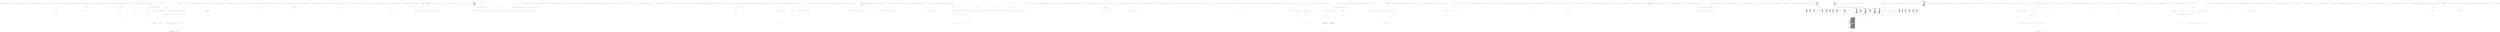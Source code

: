 digraph  {
n0 [cluster="QuantConnect.Tests.Common.Util.ExtensionsTests.IsSubclassOfGenericWorksWorksForNonGenericType()", label="Entry QuantConnect.Tests.Common.Util.ExtensionsTests.IsSubclassOfGenericWorksWorksForNonGenericType()", span="23-23"];
n1 [cluster="QuantConnect.Tests.Common.Util.ExtensionsTests.IsSubclassOfGenericWorksWorksForNonGenericType()", label="Assert.IsTrue(typeof(Derived2).IsSubclassOfGeneric(typeof(Derived1)))", span="25-25"];
n2 [cluster="QuantConnect.Tests.Common.Util.ExtensionsTests.IsSubclassOfGenericWorksWorksForNonGenericType()", label="Exit QuantConnect.Tests.Common.Util.ExtensionsTests.IsSubclassOfGenericWorksWorksForNonGenericType()", span="23-23"];
n3 [cluster="System.Type.IsSubclassOfGeneric(System.Type)", label="Entry System.Type.IsSubclassOfGeneric(System.Type)", span="359-359"];
n4 [cluster="Unk.IsTrue", label="Entry Unk.IsTrue", span=""];
n5 [cluster="QuantConnect.Tests.Common.Util.ExtensionsTests.IsSubclassOfGenericWorksForGenericTypeWithParameter()", label="Entry QuantConnect.Tests.Common.Util.ExtensionsTests.IsSubclassOfGenericWorksForGenericTypeWithParameter()", span="29-29"];
n6 [cluster="QuantConnect.Tests.Common.Util.ExtensionsTests.IsSubclassOfGenericWorksForGenericTypeWithParameter()", label="Assert.IsTrue(typeof(Derived1).IsSubclassOfGeneric(typeof(Super<int>)))", span="31-31"];
n7 [cluster="QuantConnect.Tests.Common.Util.ExtensionsTests.IsSubclassOfGenericWorksForGenericTypeWithParameter()", label="Assert.IsFalse(typeof(Derived1).IsSubclassOfGeneric(typeof(Super<bool>)))", span="32-32"];
n8 [cluster="QuantConnect.Tests.Common.Util.ExtensionsTests.IsSubclassOfGenericWorksForGenericTypeWithParameter()", label="Exit QuantConnect.Tests.Common.Util.ExtensionsTests.IsSubclassOfGenericWorksForGenericTypeWithParameter()", span="29-29"];
n9 [cluster="Unk.IsFalse", label="Entry Unk.IsFalse", span=""];
n10 [cluster="QuantConnect.Tests.Common.Util.ExtensionsTests.IsSubclassOfGenericWorksForGenericTypeDefinitions()", label="Entry QuantConnect.Tests.Common.Util.ExtensionsTests.IsSubclassOfGenericWorksForGenericTypeDefinitions()", span="36-36"];
n11 [cluster="QuantConnect.Tests.Common.Util.ExtensionsTests.IsSubclassOfGenericWorksForGenericTypeDefinitions()", label="Assert.IsTrue(typeof(Derived1).IsSubclassOfGeneric(typeof(Super<>)))", span="38-38"];
n12 [cluster="QuantConnect.Tests.Common.Util.ExtensionsTests.IsSubclassOfGenericWorksForGenericTypeDefinitions()", label="Assert.IsTrue(typeof(Derived2).IsSubclassOfGeneric(typeof(Super<>)))", span="39-39"];
n13 [cluster="QuantConnect.Tests.Common.Util.ExtensionsTests.IsSubclassOfGenericWorksForGenericTypeDefinitions()", label="Exit QuantConnect.Tests.Common.Util.ExtensionsTests.IsSubclassOfGenericWorksForGenericTypeDefinitions()", span="36-36"];
m0_8 [cluster="QuantConnect.Securities.Crypto.Crypto.Crypto(QuantConnect.Symbol, QuantConnect.Securities.SecurityExchangeHours, QuantConnect.Securities.Cash, QuantConnect.Securities.SymbolProperties)", file="AlgorithmManagerTests.cs", label="Entry QuantConnect.Securities.Crypto.Crypto.Crypto(QuantConnect.Symbol, QuantConnect.Securities.SecurityExchangeHours, QuantConnect.Securities.Cash, QuantConnect.Securities.SymbolProperties)", span="69-69"];
m0_9 [cluster="QuantConnect.Securities.Crypto.Crypto.Crypto(QuantConnect.Symbol, QuantConnect.Securities.SecurityExchangeHours, QuantConnect.Securities.Cash, QuantConnect.Securities.SymbolProperties)", file="AlgorithmManagerTests.cs", label="Holdings = new CryptoHolding(this)", span="86-86"];
m0_11 [cluster="QuantConnect.Securities.Crypto.Crypto.Crypto(QuantConnect.Symbol, QuantConnect.Securities.SecurityExchangeHours, QuantConnect.Securities.Cash, QuantConnect.Securities.SymbolProperties)", file="AlgorithmManagerTests.cs", label="Forex.Forex.DecomposeCurrencyPair(symbol.Value, out baseCurrencySymbol, out quoteCurrencySymbol)", span="90-90"];
m0_10 [cluster="QuantConnect.Securities.Crypto.Crypto.Crypto(QuantConnect.Symbol, QuantConnect.Securities.SecurityExchangeHours, QuantConnect.Securities.Cash, QuantConnect.Securities.SymbolProperties)", file="AlgorithmManagerTests.cs", label="string baseCurrencySymbol, quoteCurrencySymbol", span="89-89"];
m0_12 [cluster="QuantConnect.Securities.Crypto.Crypto.Crypto(QuantConnect.Symbol, QuantConnect.Securities.SecurityExchangeHours, QuantConnect.Securities.Cash, QuantConnect.Securities.SymbolProperties)", file="AlgorithmManagerTests.cs", label="BaseCurrencySymbol = baseCurrencySymbol", span="91-91"];
m0_13 [cluster="QuantConnect.Securities.Crypto.Crypto.Crypto(QuantConnect.Symbol, QuantConnect.Securities.SecurityExchangeHours, QuantConnect.Securities.Cash, QuantConnect.Securities.SymbolProperties)", file="AlgorithmManagerTests.cs", label="Exit QuantConnect.Securities.Crypto.Crypto.Crypto(QuantConnect.Symbol, QuantConnect.Securities.SecurityExchangeHours, QuantConnect.Securities.Cash, QuantConnect.Securities.SymbolProperties)", span="69-69"];
m0_6 [cluster="QuantConnect.Securities.Crypto.CryptoHolding.CryptoHolding(QuantConnect.Securities.Crypto.Crypto)", file="AlgorithmManagerTests.cs", label="Entry QuantConnect.Securities.Crypto.CryptoHolding.CryptoHolding(QuantConnect.Securities.Crypto.Crypto)", span="27-27"];
m0_0 [cluster="QuantConnect.Securities.Crypto.Crypto.Crypto(QuantConnect.Securities.SecurityExchangeHours, QuantConnect.Securities.Cash, QuantConnect.Data.SubscriptionDataConfig, QuantConnect.Securities.SymbolProperties)", file="AlgorithmManagerTests.cs", label="Entry QuantConnect.Securities.Crypto.Crypto.Crypto(QuantConnect.Securities.SecurityExchangeHours, QuantConnect.Securities.Cash, QuantConnect.Data.SubscriptionDataConfig, QuantConnect.Securities.SymbolProperties)", span="37-37"];
m0_1 [cluster="QuantConnect.Securities.Crypto.Crypto.Crypto(QuantConnect.Securities.SecurityExchangeHours, QuantConnect.Securities.Cash, QuantConnect.Data.SubscriptionDataConfig, QuantConnect.Securities.SymbolProperties)", file="AlgorithmManagerTests.cs", label="Holdings = new CryptoHolding(this)", span="54-54"];
m0_3 [cluster="QuantConnect.Securities.Crypto.Crypto.Crypto(QuantConnect.Securities.SecurityExchangeHours, QuantConnect.Securities.Cash, QuantConnect.Data.SubscriptionDataConfig, QuantConnect.Securities.SymbolProperties)", file="AlgorithmManagerTests.cs", label="Forex.Forex.DecomposeCurrencyPair(config.Symbol.Value, out baseCurrencySymbol, out quoteCurrencySymbol)", span="58-58"];
m0_2 [cluster="QuantConnect.Securities.Crypto.Crypto.Crypto(QuantConnect.Securities.SecurityExchangeHours, QuantConnect.Securities.Cash, QuantConnect.Data.SubscriptionDataConfig, QuantConnect.Securities.SymbolProperties)", file="AlgorithmManagerTests.cs", label="string baseCurrencySymbol, quoteCurrencySymbol", span="57-57"];
m0_4 [cluster="QuantConnect.Securities.Crypto.Crypto.Crypto(QuantConnect.Securities.SecurityExchangeHours, QuantConnect.Securities.Cash, QuantConnect.Data.SubscriptionDataConfig, QuantConnect.Securities.SymbolProperties)", file="AlgorithmManagerTests.cs", label="BaseCurrencySymbol = baseCurrencySymbol", span="59-59"];
m0_5 [cluster="QuantConnect.Securities.Crypto.Crypto.Crypto(QuantConnect.Securities.SecurityExchangeHours, QuantConnect.Securities.Cash, QuantConnect.Data.SubscriptionDataConfig, QuantConnect.Securities.SymbolProperties)", file="AlgorithmManagerTests.cs", label="Exit QuantConnect.Securities.Crypto.Crypto.Crypto(QuantConnect.Securities.SecurityExchangeHours, QuantConnect.Securities.Cash, QuantConnect.Data.SubscriptionDataConfig, QuantConnect.Securities.SymbolProperties)", span="37-37"];
m0_7 [cluster="QuantConnect.Securities.Forex.Forex.DecomposeCurrencyPair(string, out string, out string)", file="AlgorithmManagerTests.cs", label="Entry QuantConnect.Securities.Forex.Forex.DecomposeCurrencyPair(string, out string, out string)", span="108-108"];
m0_14 [file="AlgorithmManagerTests.cs", label="QuantConnect.Securities.Crypto.Crypto", span=""];
m1_83 [cluster="QuantConnect.Logging.Log.Error(System.Exception, string, bool)", file="CoarseFineFundamentalRegressionAlgorithm.cs", label="Entry QuantConnect.Logging.Log.Error(System.Exception, string, bool)", span="98-98"];
m1_22 [cluster="QuantConnect.Algorithm.CSharp.CoarseFineFundamentalRegressionAlgorithm.FineSelectionFunction(System.Collections.Generic.IEnumerable<QuantConnect.Data.Fundamental.FineFundamental>)", file="CoarseFineFundamentalRegressionAlgorithm.cs", label="return topFine.Select(x => x.Symbol);", span="84-84"];
m1_24 [cluster="System.Exception.Exception(string)", file="CoarseFineFundamentalRegressionAlgorithm.cs", label="Entry System.Exception.Exception(string)", span="0-0"];
m1_17 [cluster="QuantConnect.Lean.Engine.Setup.ConsoleSetupHandler.CreateAlgorithmInstance(QuantConnect.Packets.AlgorithmNodePacket, string)", file="CoarseFineFundamentalRegressionAlgorithm.cs", label="throw new Exception(error + '': try re-building algorithm.'');", span="91-91"];
m1_9 [cluster="QuantConnect.Algorithm.QCAlgorithm.SetCash(int)", file="CoarseFineFundamentalRegressionAlgorithm.cs", label="Entry QuantConnect.Algorithm.QCAlgorithm.SetCash(int)", span="1075-1075"];
m1_82 [cluster="object.GetType()", file="CoarseFineFundamentalRegressionAlgorithm.cs", label="Entry object.GetType()", span="0-0"];
m1_72 [cluster="QuantConnect.Interfaces.IAlgorithm.SetLiveMode(bool)", file="CoarseFineFundamentalRegressionAlgorithm.cs", label="Entry QuantConnect.Interfaces.IAlgorithm.SetLiveMode(bool)", span="530-530"];
m1_85 [cluster="QuantConnect.Interfaces.IAlgorithm.PostInitialize()", file="CoarseFineFundamentalRegressionAlgorithm.cs", label="Entry QuantConnect.Interfaces.IAlgorithm.PostInitialize()", span="309-309"];
m1_33 [cluster="QuantConnect.Algorithm.CSharp.CoarseFineFundamentalRegressionAlgorithm.OnData(QuantConnect.Data.Market.TradeBars)", file="CoarseFineFundamentalRegressionAlgorithm.cs", label="Entry QuantConnect.Algorithm.CSharp.CoarseFineFundamentalRegressionAlgorithm.OnData(QuantConnect.Data.Market.TradeBars)", span="88-88"];
m1_34 [cluster="QuantConnect.Algorithm.CSharp.CoarseFineFundamentalRegressionAlgorithm.OnData(QuantConnect.Data.Market.TradeBars)", file="CoarseFineFundamentalRegressionAlgorithm.cs", label="_changes == SecurityChanges.None", span="91-91"];
m1_36 [cluster="QuantConnect.Algorithm.CSharp.CoarseFineFundamentalRegressionAlgorithm.OnData(QuantConnect.Data.Market.TradeBars)", file="CoarseFineFundamentalRegressionAlgorithm.cs", label="_changes.RemovedSecurities", span="94-94"];
m1_35 [cluster="QuantConnect.Algorithm.CSharp.CoarseFineFundamentalRegressionAlgorithm.OnData(QuantConnect.Data.Market.TradeBars)", file="CoarseFineFundamentalRegressionAlgorithm.cs", label="return;", span="91-91"];
m1_37 [cluster="QuantConnect.Algorithm.CSharp.CoarseFineFundamentalRegressionAlgorithm.OnData(QuantConnect.Data.Market.TradeBars)", file="CoarseFineFundamentalRegressionAlgorithm.cs", label="security.Invested", span="96-96"];
m1_28 [cluster="lambda expression", file="CoarseFineFundamentalRegressionAlgorithm.cs", label="x.ValuationRatios.PERatio", span="78-78"];
m1_10 [cluster="QuantConnect.Lean.Engine.Setup.ConsoleSetupHandler.CreateAlgorithmInstance(QuantConnect.Packets.AlgorithmNodePacket, string)", file="CoarseFineFundamentalRegressionAlgorithm.cs", label="Entry QuantConnect.Lean.Engine.Setup.ConsoleSetupHandler.CreateAlgorithmInstance(QuantConnect.Packets.AlgorithmNodePacket, string)", span="81-81"];
m1_27 [cluster="lambda expression", file="CoarseFineFundamentalRegressionAlgorithm.cs", label="Exit lambda expression", span="89-89"];
m1_26 [cluster="Unk.Select", file="CoarseFineFundamentalRegressionAlgorithm.cs", label="Entry Unk.Select", span=""];
m1_30 [cluster="lambda expression", file="CoarseFineFundamentalRegressionAlgorithm.cs", label="Entry lambda expression", span="84-84"];
m1_25 [cluster="System.Collections.Generic.IEnumerable<TSource>.Take<TSource>(int)", file="CoarseFineFundamentalRegressionAlgorithm.cs", label="Entry System.Collections.Generic.IEnumerable<TSource>.Take<TSource>(int)", span="0-0"];
m1_29 [cluster="lambda expression", file="CoarseFineFundamentalRegressionAlgorithm.cs", label="Exit lambda expression", span="78-78"];
m1_31 [cluster="lambda expression", file="CoarseFineFundamentalRegressionAlgorithm.cs", label="x.Symbol", span="84-84"];
m1_57 [cluster="QuantConnect.Lean.Engine.Setup.ConsoleSetupHandler.Setup(QuantConnect.Interfaces.IAlgorithm, QuantConnect.Interfaces.IBrokerage, QuantConnect.Packets.AlgorithmNodePacket, QuantConnect.Lean.Engine.Results.IResultHandler, QuantConnect.Lean.Engine.TransactionHandlers.ITransactionHandler, QuantConnect.Lean.Engine.RealTime.IRealTimeHandler)", file="CoarseFineFundamentalRegressionAlgorithm.cs", label="backtestJob.UserId = baseJob.UserId", span="156-156"];
m1_60 [cluster="QuantConnect.Lean.Engine.Setup.ConsoleSetupHandler.Setup(QuantConnect.Interfaces.IAlgorithm, QuantConnect.Interfaces.IBrokerage, QuantConnect.Packets.AlgorithmNodePacket, QuantConnect.Lean.Engine.Results.IResultHandler, QuantConnect.Lean.Engine.TransactionHandlers.ITransactionHandler, QuantConnect.Lean.Engine.RealTime.IRealTimeHandler)", file="CoarseFineFundamentalRegressionAlgorithm.cs", label="StartingPortfolioValue = algorithm.Portfolio.Cash", span="161-161"];
m1_59 [cluster="QuantConnect.Lean.Engine.Setup.ConsoleSetupHandler.Setup(QuantConnect.Interfaces.IAlgorithm, QuantConnect.Interfaces.IBrokerage, QuantConnect.Packets.AlgorithmNodePacket, QuantConnect.Lean.Engine.Results.IResultHandler, QuantConnect.Lean.Engine.TransactionHandlers.ITransactionHandler, QuantConnect.Lean.Engine.RealTime.IRealTimeHandler)", file="CoarseFineFundamentalRegressionAlgorithm.cs", label="StartingDate = backtestJob.PeriodStart", span="160-160"];
m1_58 [cluster="QuantConnect.Lean.Engine.Setup.ConsoleSetupHandler.Setup(QuantConnect.Interfaces.IAlgorithm, QuantConnect.Interfaces.IBrokerage, QuantConnect.Packets.AlgorithmNodePacket, QuantConnect.Lean.Engine.Results.IResultHandler, QuantConnect.Lean.Engine.TransactionHandlers.ITransactionHandler, QuantConnect.Lean.Engine.RealTime.IRealTimeHandler)", file="CoarseFineFundamentalRegressionAlgorithm.cs", label="backtestJob.Channel = baseJob.Channel", span="157-157"];
m1_62 [cluster="QuantConnect.Lean.Engine.Setup.ConsoleSetupHandler.Setup(QuantConnect.Interfaces.IAlgorithm, QuantConnect.Interfaces.IBrokerage, QuantConnect.Packets.AlgorithmNodePacket, QuantConnect.Lean.Engine.Results.IResultHandler, QuantConnect.Lean.Engine.TransactionHandlers.ITransactionHandler, QuantConnect.Lean.Engine.RealTime.IRealTimeHandler)", file="CoarseFineFundamentalRegressionAlgorithm.cs", label=Exception, span="168-168"];
m1_61 [cluster="QuantConnect.Lean.Engine.Setup.ConsoleSetupHandler.Setup(QuantConnect.Interfaces.IAlgorithm, QuantConnect.Interfaces.IBrokerage, QuantConnect.Packets.AlgorithmNodePacket, QuantConnect.Lean.Engine.Results.IResultHandler, QuantConnect.Lean.Engine.TransactionHandlers.ITransactionHandler, QuantConnect.Lean.Engine.RealTime.IRealTimeHandler)", file="CoarseFineFundamentalRegressionAlgorithm.cs", label="throw new Exception(''The ConsoleSetupHandler is for backtests only. Use the BrokerageSetupHandler.'');", span="165-165"];
m1_32 [cluster="QuantConnect.Lean.Engine.Setup.ConsoleSetupHandler.MatchTypeName(string, string)", file="CoarseFineFundamentalRegressionAlgorithm.cs", label="Entry QuantConnect.Lean.Engine.Setup.ConsoleSetupHandler.MatchTypeName(string, string)", span="208-208"];
m1_47 [cluster="QuantConnect.Lean.Engine.Setup.ConsoleSetupHandler.Setup(QuantConnect.Interfaces.IAlgorithm, QuantConnect.Interfaces.IBrokerage, QuantConnect.Packets.AlgorithmNodePacket, QuantConnect.Lean.Engine.Results.IResultHandler, QuantConnect.Lean.Engine.TransactionHandlers.ITransactionHandler, QuantConnect.Lean.Engine.RealTime.IRealTimeHandler)", file="CoarseFineFundamentalRegressionAlgorithm.cs", label="algorithm.SetLiveMode(false)", span="136-136"];
m1_19 [cluster="QuantConnect.Lean.Engine.Setup.ConsoleSetupHandler.CreateAlgorithmInstance(QuantConnect.Packets.AlgorithmNodePacket, string)", file="CoarseFineFundamentalRegressionAlgorithm.cs", label="Exit QuantConnect.Lean.Engine.Setup.ConsoleSetupHandler.CreateAlgorithmInstance(QuantConnect.Packets.AlgorithmNodePacket, string)", span="81-81"];
m1_21 [cluster="Loader.cstr", file="CoarseFineFundamentalRegressionAlgorithm.cs", label="Entry Loader.cstr", span=""];
m1_20 [cluster="QuantConnect.Configuration.Config.Get(string, string)", file="CoarseFineFundamentalRegressionAlgorithm.cs", label="Entry QuantConnect.Configuration.Config.Get(string, string)", span="90-90"];
m1_23 [cluster="QuantConnect.AlgorithmFactory.Loader.TryCreateAlgorithmInstanceWithIsolator(string, int, out QuantConnect.Interfaces.IAlgorithm, out string)", file="CoarseFineFundamentalRegressionAlgorithm.cs", label="Entry QuantConnect.AlgorithmFactory.Loader.TryCreateAlgorithmInstanceWithIsolator(string, int, out QuantConnect.Interfaces.IAlgorithm, out string)", span="349-349"];
m1_99 [cluster="string.LastIndexOf(char)", file="CoarseFineFundamentalRegressionAlgorithm.cs", label="Entry string.LastIndexOf(char)", span="0-0"];
m1_74 [cluster="QuantConnect.Interfaces.IAlgorithm.SetAvailableDataTypes(System.Collections.Generic.Dictionary<QuantConnect.SecurityType, System.Collections.Generic.List<QuantConnect.TickType>>)", file="CoarseFineFundamentalRegressionAlgorithm.cs", label="Entry QuantConnect.Interfaces.IAlgorithm.SetAvailableDataTypes(System.Collections.Generic.Dictionary<QuantConnect.SecurityType, System.Collections.Generic.List<QuantConnect.TickType>>)", span="580-580"];
m1_16 [cluster="QuantConnect.Lean.Engine.Setup.ConsoleSetupHandler.CreateAlgorithmInstance(QuantConnect.Packets.AlgorithmNodePacket, string)", file="CoarseFineFundamentalRegressionAlgorithm.cs", label="!complete", span="91-91"];
m1_7 [cluster="QuantConnect.Algorithm.QCAlgorithm.SetStartDate(int, int, int)", file="CoarseFineFundamentalRegressionAlgorithm.cs", label="Entry QuantConnect.Algorithm.QCAlgorithm.SetStartDate(int, int, int)", span="1126-1126"];
m1_71 [cluster="QuantConnect.Interfaces.IAlgorithm.SetParameters(System.Collections.Generic.Dictionary<string, string>)", file="CoarseFineFundamentalRegressionAlgorithm.cs", label="Entry QuantConnect.Interfaces.IAlgorithm.SetParameters(System.Collections.Generic.Dictionary<string, string>)", span="323-323"];
m1_11 [cluster="QuantConnect.Lean.Engine.Setup.ConsoleSetupHandler.CreateAlgorithmInstance(QuantConnect.Packets.AlgorithmNodePacket, string)", file="CoarseFineFundamentalRegressionAlgorithm.cs", label="string error", span="83-83"];
m1_12 [cluster="QuantConnect.Lean.Engine.Setup.ConsoleSetupHandler.CreateAlgorithmInstance(QuantConnect.Packets.AlgorithmNodePacket, string)", file="CoarseFineFundamentalRegressionAlgorithm.cs", label="IAlgorithm algorithm", span="84-84"];
m1_13 [cluster="QuantConnect.Lean.Engine.Setup.ConsoleSetupHandler.CreateAlgorithmInstance(QuantConnect.Packets.AlgorithmNodePacket, string)", file="CoarseFineFundamentalRegressionAlgorithm.cs", label="var algorithmName = Config.Get(''algorithm-type-name'')", span="85-85"];
m1_14 [cluster="QuantConnect.Lean.Engine.Setup.ConsoleSetupHandler.CreateAlgorithmInstance(QuantConnect.Packets.AlgorithmNodePacket, string)", file="CoarseFineFundamentalRegressionAlgorithm.cs", label="var loader = new Loader(algorithmNodePacket.Language, TimeSpan.FromHours(1), names => names.SingleOrDefault(name => MatchTypeName(name, algorithmName)))", span="89-89"];
m1_15 [cluster="QuantConnect.Lean.Engine.Setup.ConsoleSetupHandler.CreateAlgorithmInstance(QuantConnect.Packets.AlgorithmNodePacket, string)", file="CoarseFineFundamentalRegressionAlgorithm.cs", label="var complete = loader.TryCreateAlgorithmInstanceWithIsolator(assemblyPath, algorithmNodePacket.RamAllocation, out algorithm, out error)", span="90-90"];
m1_18 [cluster="QuantConnect.Lean.Engine.Setup.ConsoleSetupHandler.CreateAlgorithmInstance(QuantConnect.Packets.AlgorithmNodePacket, string)", file="CoarseFineFundamentalRegressionAlgorithm.cs", label="return algorithm;", span="93-93"];
m1_70 [cluster="QuantConnect.Interfaces.IAlgorithm.SetMaximumOrders(int)", file="CoarseFineFundamentalRegressionAlgorithm.cs", label="Entry QuantConnect.Interfaces.IAlgorithm.SetMaximumOrders(int)", span="547-547"];
m1_93 [cluster="Unk.>", file="CoarseFineFundamentalRegressionAlgorithm.cs", label="Entry Unk.>", span=""];
m1_46 [cluster="QuantConnect.Lean.Engine.Setup.ConsoleSetupHandler.Setup(QuantConnect.Interfaces.IAlgorithm, QuantConnect.Interfaces.IBrokerage, QuantConnect.Packets.AlgorithmNodePacket, QuantConnect.Lean.Engine.Results.IResultHandler, QuantConnect.Lean.Engine.TransactionHandlers.ITransactionHandler, QuantConnect.Lean.Engine.RealTime.IRealTimeHandler)", file="CoarseFineFundamentalRegressionAlgorithm.cs", label="algorithm.SetParameters(baseJob.Parameters)", span="135-135"];
m1_40 [cluster="QuantConnect.Algorithm.CSharp.CoarseFineFundamentalRegressionAlgorithm.OnData(QuantConnect.Data.Market.TradeBars)", file="CoarseFineFundamentalRegressionAlgorithm.cs", label="_changes.AddedSecurities", span="104-104"];
m1_48 [cluster="QuantConnect.Lean.Engine.Setup.ConsoleSetupHandler.Setup(QuantConnect.Interfaces.IAlgorithm, QuantConnect.Interfaces.IBrokerage, QuantConnect.Packets.AlgorithmNodePacket, QuantConnect.Lean.Engine.Results.IResultHandler, QuantConnect.Lean.Engine.TransactionHandlers.ITransactionHandler, QuantConnect.Lean.Engine.RealTime.IRealTimeHandler)", file="CoarseFineFundamentalRegressionAlgorithm.cs", label="algorithm.SetAvailableDataTypes(GetConfiguredDataFeeds())", span="137-137"];
m1_49 [cluster="QuantConnect.Lean.Engine.Setup.ConsoleSetupHandler.Setup(QuantConnect.Interfaces.IAlgorithm, QuantConnect.Interfaces.IBrokerage, QuantConnect.Packets.AlgorithmNodePacket, QuantConnect.Lean.Engine.Results.IResultHandler, QuantConnect.Lean.Engine.TransactionHandlers.ITransactionHandler, QuantConnect.Lean.Engine.RealTime.IRealTimeHandler)", file="CoarseFineFundamentalRegressionAlgorithm.cs", label="algorithm.Schedule.SetEventSchedule(realTimeHandler)", span="140-140"];
m1_51 [cluster="QuantConnect.Lean.Engine.Setup.ConsoleSetupHandler.Setup(QuantConnect.Interfaces.IAlgorithm, QuantConnect.Interfaces.IBrokerage, QuantConnect.Packets.AlgorithmNodePacket, QuantConnect.Lean.Engine.Results.IResultHandler, QuantConnect.Lean.Engine.TransactionHandlers.ITransactionHandler, QuantConnect.Lean.Engine.RealTime.IRealTimeHandler)", file="CoarseFineFundamentalRegressionAlgorithm.cs", label="algorithm.Initialize()", span="146-146"];
m1_53 [cluster="QuantConnect.Lean.Engine.Setup.ConsoleSetupHandler.Setup(QuantConnect.Interfaces.IAlgorithm, QuantConnect.Interfaces.IBrokerage, QuantConnect.Packets.AlgorithmNodePacket, QuantConnect.Lean.Engine.Results.IResultHandler, QuantConnect.Lean.Engine.TransactionHandlers.ITransactionHandler, QuantConnect.Lean.Engine.RealTime.IRealTimeHandler)", file="CoarseFineFundamentalRegressionAlgorithm.cs", label="backtestJob.PeriodStart = algorithm.StartDate", span="152-152"];
m1_50 [cluster="QuantConnect.Lean.Engine.Setup.ConsoleSetupHandler.Setup(QuantConnect.Interfaces.IAlgorithm, QuantConnect.Interfaces.IBrokerage, QuantConnect.Packets.AlgorithmNodePacket, QuantConnect.Lean.Engine.Results.IResultHandler, QuantConnect.Lean.Engine.TransactionHandlers.ITransactionHandler, QuantConnect.Lean.Engine.RealTime.IRealTimeHandler)", file="CoarseFineFundamentalRegressionAlgorithm.cs", label="algorithm.SetOptionChainProvider(new CachingOptionChainProvider(new BacktestingOptionChainProvider()))", span="143-143"];
m1_52 [cluster="QuantConnect.Lean.Engine.Setup.ConsoleSetupHandler.Setup(QuantConnect.Interfaces.IAlgorithm, QuantConnect.Interfaces.IBrokerage, QuantConnect.Packets.AlgorithmNodePacket, QuantConnect.Lean.Engine.Results.IResultHandler, QuantConnect.Lean.Engine.TransactionHandlers.ITransactionHandler, QuantConnect.Lean.Engine.RealTime.IRealTimeHandler)", file="CoarseFineFundamentalRegressionAlgorithm.cs", label="algorithm.SetDateTime(algorithm.StartDate.ConvertToUtc(algorithm.TimeZone))", span="149-149"];
m1_54 [cluster="QuantConnect.Lean.Engine.Setup.ConsoleSetupHandler.Setup(QuantConnect.Interfaces.IAlgorithm, QuantConnect.Interfaces.IBrokerage, QuantConnect.Packets.AlgorithmNodePacket, QuantConnect.Lean.Engine.Results.IResultHandler, QuantConnect.Lean.Engine.TransactionHandlers.ITransactionHandler, QuantConnect.Lean.Engine.RealTime.IRealTimeHandler)", file="CoarseFineFundamentalRegressionAlgorithm.cs", label="backtestJob.PeriodFinish = algorithm.EndDate", span="153-153"];
m1_77 [cluster="QuantConnect.Lean.Engine.DataFeeds.BacktestingOptionChainProvider.BacktestingOptionChainProvider()", file="CoarseFineFundamentalRegressionAlgorithm.cs", label="Entry QuantConnect.Lean.Engine.DataFeeds.BacktestingOptionChainProvider.BacktestingOptionChainProvider()", span="27-27"];
m1_38 [cluster="QuantConnect.Brokerages.Backtesting.BacktestingBrokerageFactory.BacktestingBrokerageFactory()", file="CoarseFineFundamentalRegressionAlgorithm.cs", label="Entry QuantConnect.Brokerages.Backtesting.BacktestingBrokerageFactory.BacktestingBrokerageFactory()", span="69-69"];
m1_39 [cluster="QuantConnect.Brokerages.Backtesting.BasicOptionAssignmentSimulation.BasicOptionAssignmentSimulation()", file="CoarseFineFundamentalRegressionAlgorithm.cs", label="Entry QuantConnect.Brokerages.Backtesting.BasicOptionAssignmentSimulation.BasicOptionAssignmentSimulation()", span="34-34"];
m1_41 [cluster="QuantConnect.Lean.Engine.Setup.ConsoleSetupHandler.Setup(QuantConnect.Interfaces.IAlgorithm, QuantConnect.Interfaces.IBrokerage, QuantConnect.Packets.AlgorithmNodePacket, QuantConnect.Lean.Engine.Results.IResultHandler, QuantConnect.Lean.Engine.TransactionHandlers.ITransactionHandler, QuantConnect.Lean.Engine.RealTime.IRealTimeHandler)", file="CoarseFineFundamentalRegressionAlgorithm.cs", label="Entry QuantConnect.Lean.Engine.Setup.ConsoleSetupHandler.Setup(QuantConnect.Interfaces.IAlgorithm, QuantConnect.Interfaces.IBrokerage, QuantConnect.Packets.AlgorithmNodePacket, QuantConnect.Lean.Engine.Results.IResultHandler, QuantConnect.Lean.Engine.TransactionHandlers.ITransactionHandler, QuantConnect.Lean.Engine.RealTime.IRealTimeHandler)", span="121-121"];
m1_42 [cluster="QuantConnect.Lean.Engine.Setup.ConsoleSetupHandler.Setup(QuantConnect.Interfaces.IAlgorithm, QuantConnect.Interfaces.IBrokerage, QuantConnect.Packets.AlgorithmNodePacket, QuantConnect.Lean.Engine.Results.IResultHandler, QuantConnect.Lean.Engine.TransactionHandlers.ITransactionHandler, QuantConnect.Lean.Engine.RealTime.IRealTimeHandler)", file="CoarseFineFundamentalRegressionAlgorithm.cs", label="var initializeComplete = false", span="123-123"];
m1_43 [cluster="QuantConnect.Lean.Engine.Setup.ConsoleSetupHandler.Setup(QuantConnect.Interfaces.IAlgorithm, QuantConnect.Interfaces.IBrokerage, QuantConnect.Packets.AlgorithmNodePacket, QuantConnect.Lean.Engine.Results.IResultHandler, QuantConnect.Lean.Engine.TransactionHandlers.ITransactionHandler, QuantConnect.Lean.Engine.RealTime.IRealTimeHandler)", file="CoarseFineFundamentalRegressionAlgorithm.cs", label="baseJob.Type == PacketType.BacktestNode", span="129-129"];
m1_44 [cluster="QuantConnect.Lean.Engine.Setup.ConsoleSetupHandler.Setup(QuantConnect.Interfaces.IAlgorithm, QuantConnect.Interfaces.IBrokerage, QuantConnect.Packets.AlgorithmNodePacket, QuantConnect.Lean.Engine.Results.IResultHandler, QuantConnect.Lean.Engine.TransactionHandlers.ITransactionHandler, QuantConnect.Lean.Engine.RealTime.IRealTimeHandler)", file="CoarseFineFundamentalRegressionAlgorithm.cs", label="var backtestJob = baseJob as BacktestNodePacket", span="131-131"];
m1_81 [cluster="QuantConnect.Interfaces.IAlgorithm.SetDateTime(System.DateTime)", file="CoarseFineFundamentalRegressionAlgorithm.cs", label="Entry QuantConnect.Interfaces.IAlgorithm.SetDateTime(System.DateTime)", span="440-440"];
m1_8 [cluster="QuantConnect.Algorithm.QCAlgorithm.SetEndDate(int, int, int)", file="CoarseFineFundamentalRegressionAlgorithm.cs", label="Entry QuantConnect.Algorithm.QCAlgorithm.SetEndDate(int, int, int)", span="1151-1151"];
m1_0 [cluster="QuantConnect.Lean.Engine.Setup.ConsoleSetupHandler.ConsoleSetupHandler()", file="CoarseFineFundamentalRegressionAlgorithm.cs", label="Entry QuantConnect.Lean.Engine.Setup.ConsoleSetupHandler.ConsoleSetupHandler()", span="66-66"];
m1_2 [cluster="QuantConnect.Lean.Engine.Setup.ConsoleSetupHandler.ConsoleSetupHandler()", color=green, community=0, file="CoarseFineFundamentalRegressionAlgorithm.cs", label="StartingPortfolioValue = 0", prediction=0, span="69-69"];
m1_1 [cluster="QuantConnect.Lean.Engine.Setup.ConsoleSetupHandler.ConsoleSetupHandler()", file="CoarseFineFundamentalRegressionAlgorithm.cs", label="MaxOrders = int.MaxValue", span="68-68"];
m1_3 [cluster="QuantConnect.Lean.Engine.Setup.ConsoleSetupHandler.ConsoleSetupHandler()", color=green, community=0, file="CoarseFineFundamentalRegressionAlgorithm.cs", label="StartingDate = new DateTime(1998, 01, 01)", prediction=1, span="70-70"];
m1_4 [cluster="QuantConnect.Lean.Engine.Setup.ConsoleSetupHandler.ConsoleSetupHandler()", file="CoarseFineFundamentalRegressionAlgorithm.cs", label="MaximumRuntime = TimeSpan.FromDays(10 * 365)", span="71-71"];
m1_5 [cluster="QuantConnect.Lean.Engine.Setup.ConsoleSetupHandler.ConsoleSetupHandler()", file="CoarseFineFundamentalRegressionAlgorithm.cs", label="Errors = new List<string>()", span="72-72"];
m1_6 [cluster="QuantConnect.Lean.Engine.Setup.ConsoleSetupHandler.ConsoleSetupHandler()", file="CoarseFineFundamentalRegressionAlgorithm.cs", label="Exit QuantConnect.Lean.Engine.Setup.ConsoleSetupHandler.ConsoleSetupHandler()", span="66-66"];
m1_56 [cluster="QuantConnect.Lean.Engine.Setup.ConsoleSetupHandler.Setup(QuantConnect.Interfaces.IAlgorithm, QuantConnect.Interfaces.IBrokerage, QuantConnect.Packets.AlgorithmNodePacket, QuantConnect.Lean.Engine.Results.IResultHandler, QuantConnect.Lean.Engine.TransactionHandlers.ITransactionHandler, QuantConnect.Lean.Engine.RealTime.IRealTimeHandler)", file="CoarseFineFundamentalRegressionAlgorithm.cs", label="backtestJob.Type = PacketType.BacktestNode", span="155-155"];
m1_100 [cluster="string.Substring(int)", file="CoarseFineFundamentalRegressionAlgorithm.cs", label="Entry string.Substring(int)", span="0-0"];
m1_55 [cluster="QuantConnect.Lean.Engine.Setup.ConsoleSetupHandler.Setup(QuantConnect.Interfaces.IAlgorithm, QuantConnect.Interfaces.IBrokerage, QuantConnect.Packets.AlgorithmNodePacket, QuantConnect.Lean.Engine.Results.IResultHandler, QuantConnect.Lean.Engine.TransactionHandlers.ITransactionHandler, QuantConnect.Lean.Engine.RealTime.IRealTimeHandler)", file="CoarseFineFundamentalRegressionAlgorithm.cs", label="backtestJob.BacktestId = algorithm.GetType().Name", span="154-154"];
m1_45 [cluster="QuantConnect.Lean.Engine.Setup.ConsoleSetupHandler.Setup(QuantConnect.Interfaces.IAlgorithm, QuantConnect.Interfaces.IBrokerage, QuantConnect.Packets.AlgorithmNodePacket, QuantConnect.Lean.Engine.Results.IResultHandler, QuantConnect.Lean.Engine.TransactionHandlers.ITransactionHandler, QuantConnect.Lean.Engine.RealTime.IRealTimeHandler)", file="CoarseFineFundamentalRegressionAlgorithm.cs", label="algorithm.SetMaximumOrders(int.MaxValue)", span="132-132"];
m1_67 [cluster="QuantConnect.Lean.Engine.Setup.ConsoleSetupHandler.Setup(QuantConnect.Interfaces.IAlgorithm, QuantConnect.Interfaces.IBrokerage, QuantConnect.Packets.AlgorithmNodePacket, QuantConnect.Lean.Engine.Results.IResultHandler, QuantConnect.Lean.Engine.TransactionHandlers.ITransactionHandler, QuantConnect.Lean.Engine.RealTime.IRealTimeHandler)", file="CoarseFineFundamentalRegressionAlgorithm.cs", label="algorithm.PostInitialize()", span="179-179"];
m1_68 [cluster="QuantConnect.Lean.Engine.Setup.ConsoleSetupHandler.Setup(QuantConnect.Interfaces.IAlgorithm, QuantConnect.Interfaces.IBrokerage, QuantConnect.Packets.AlgorithmNodePacket, QuantConnect.Lean.Engine.Results.IResultHandler, QuantConnect.Lean.Engine.TransactionHandlers.ITransactionHandler, QuantConnect.Lean.Engine.RealTime.IRealTimeHandler)", file="CoarseFineFundamentalRegressionAlgorithm.cs", label="return initializeComplete;", span="181-181"];
m1_65 [cluster="QuantConnect.Lean.Engine.Setup.ConsoleSetupHandler.Setup(QuantConnect.Interfaces.IAlgorithm, QuantConnect.Interfaces.IBrokerage, QuantConnect.Packets.AlgorithmNodePacket, QuantConnect.Lean.Engine.Results.IResultHandler, QuantConnect.Lean.Engine.TransactionHandlers.ITransactionHandler, QuantConnect.Lean.Engine.RealTime.IRealTimeHandler)", file="CoarseFineFundamentalRegressionAlgorithm.cs", label="Errors.Count == 0", span="174-174"];
m1_63 [cluster="QuantConnect.Lean.Engine.Setup.ConsoleSetupHandler.Setup(QuantConnect.Interfaces.IAlgorithm, QuantConnect.Interfaces.IBrokerage, QuantConnect.Packets.AlgorithmNodePacket, QuantConnect.Lean.Engine.Results.IResultHandler, QuantConnect.Lean.Engine.TransactionHandlers.ITransactionHandler, QuantConnect.Lean.Engine.RealTime.IRealTimeHandler)", file="CoarseFineFundamentalRegressionAlgorithm.cs", label="QuantConnect.Algorithm.CSharp.CoarseFineFundamentalRegressionAlgorithm", span=""];
m1_64 [cluster="QuantConnect.Lean.Engine.Setup.ConsoleSetupHandler.Setup(QuantConnect.Interfaces.IAlgorithm, QuantConnect.Interfaces.IBrokerage, QuantConnect.Packets.AlgorithmNodePacket, QuantConnect.Lean.Engine.Results.IResultHandler, QuantConnect.Lean.Engine.TransactionHandlers.ITransactionHandler, QuantConnect.Lean.Engine.RealTime.IRealTimeHandler)", file="CoarseFineFundamentalRegressionAlgorithm.cs", label="Errors.Add(''Failed to initialize algorithm: Initialize(): '' + err)", span="171-171"];
m1_66 [cluster="QuantConnect.Lean.Engine.Setup.ConsoleSetupHandler.Setup(QuantConnect.Interfaces.IAlgorithm, QuantConnect.Interfaces.IBrokerage, QuantConnect.Packets.AlgorithmNodePacket, QuantConnect.Lean.Engine.Results.IResultHandler, QuantConnect.Lean.Engine.TransactionHandlers.ITransactionHandler, QuantConnect.Lean.Engine.RealTime.IRealTimeHandler)", file="CoarseFineFundamentalRegressionAlgorithm.cs", label="initializeComplete = true", span="176-176"];
m1_69 [cluster="QuantConnect.Lean.Engine.Setup.ConsoleSetupHandler.Setup(QuantConnect.Interfaces.IAlgorithm, QuantConnect.Interfaces.IBrokerage, QuantConnect.Packets.AlgorithmNodePacket, QuantConnect.Lean.Engine.Results.IResultHandler, QuantConnect.Lean.Engine.TransactionHandlers.ITransactionHandler, QuantConnect.Lean.Engine.RealTime.IRealTimeHandler)", file="CoarseFineFundamentalRegressionAlgorithm.cs", label="Exit QuantConnect.Lean.Engine.Setup.ConsoleSetupHandler.Setup(QuantConnect.Interfaces.IAlgorithm, QuantConnect.Interfaces.IBrokerage, QuantConnect.Packets.AlgorithmNodePacket, QuantConnect.Lean.Engine.Results.IResultHandler, QuantConnect.Lean.Engine.TransactionHandlers.ITransactionHandler, QuantConnect.Lean.Engine.RealTime.IRealTimeHandler)", span="121-121"];
m1_80 [cluster="System.DateTime.ConvertToUtc(DateTimeZone, bool)", file="CoarseFineFundamentalRegressionAlgorithm.cs", label="Entry System.DateTime.ConvertToUtc(DateTimeZone, bool)", span="616-616"];
m1_92 [cluster="System.Collections.Generic.Dictionary<TKey, TValue>.Dictionary()", file="CoarseFineFundamentalRegressionAlgorithm.cs", label="Entry System.Collections.Generic.Dictionary<TKey, TValue>.Dictionary()", span="0-0"];
m1_94 [cluster="QuantConnect.Lean.Engine.Setup.ConsoleSetupHandler.MatchTypeName(string, string)", file="CoarseFineFundamentalRegressionAlgorithm.cs", label="string.IsNullOrEmpty(expectedTypeName)", span="210-210"];
m1_96 [cluster="QuantConnect.Lean.Engine.Setup.ConsoleSetupHandler.MatchTypeName(string, string)", file="CoarseFineFundamentalRegressionAlgorithm.cs", label="return currentTypeFullName == expectedTypeName\r\n                || currentTypeFullName.Substring(currentTypeFullName.LastIndexOf('.') + 1) == expectedTypeName;", span="214-215"];
m1_95 [cluster="QuantConnect.Lean.Engine.Setup.ConsoleSetupHandler.MatchTypeName(string, string)", file="CoarseFineFundamentalRegressionAlgorithm.cs", label="return true;", span="212-212"];
m1_97 [cluster="QuantConnect.Lean.Engine.Setup.ConsoleSetupHandler.MatchTypeName(string, string)", file="CoarseFineFundamentalRegressionAlgorithm.cs", label="Exit QuantConnect.Lean.Engine.Setup.ConsoleSetupHandler.MatchTypeName(string, string)", span="208-208"];
m1_76 [cluster="QuantConnect.Lean.Engine.DataFeeds.CachingOptionChainProvider.CachingOptionChainProvider(QuantConnect.Interfaces.IOptionChainProvider)", file="CoarseFineFundamentalRegressionAlgorithm.cs", label="Entry QuantConnect.Lean.Engine.DataFeeds.CachingOptionChainProvider.CachingOptionChainProvider(QuantConnect.Interfaces.IOptionChainProvider)", span="35-35"];
m1_84 [cluster="System.Collections.Generic.List<T>.Add(T)", file="CoarseFineFundamentalRegressionAlgorithm.cs", label="Entry System.Collections.Generic.List<T>.Add(T)", span="0-0"];
m1_73 [cluster="QuantConnect.Lean.Engine.Setup.ConsoleSetupHandler.GetConfiguredDataFeeds()", file="CoarseFineFundamentalRegressionAlgorithm.cs", label="Entry QuantConnect.Lean.Engine.Setup.ConsoleSetupHandler.GetConfiguredDataFeeds()", span="188-188"];
m1_86 [cluster="QuantConnect.Lean.Engine.Setup.ConsoleSetupHandler.GetConfiguredDataFeeds()", file="CoarseFineFundamentalRegressionAlgorithm.cs", label="var dataFeedsConfigString = Config.Get(''security-data-feeds'')", span="190-190"];
m1_87 [cluster="QuantConnect.Lean.Engine.Setup.ConsoleSetupHandler.GetConfiguredDataFeeds()", file="CoarseFineFundamentalRegressionAlgorithm.cs", label="Dictionary<SecurityType, List<TickType>> dataFeeds = new Dictionary<SecurityType, List<TickType>>()", span="192-192"];
m1_88 [cluster="QuantConnect.Lean.Engine.Setup.ConsoleSetupHandler.GetConfiguredDataFeeds()", file="CoarseFineFundamentalRegressionAlgorithm.cs", label="dataFeedsConfigString != string.Empty", span="193-193"];
m1_89 [cluster="QuantConnect.Lean.Engine.Setup.ConsoleSetupHandler.GetConfiguredDataFeeds()", file="CoarseFineFundamentalRegressionAlgorithm.cs", label="dataFeeds = JsonConvert.DeserializeObject<Dictionary<SecurityType, List<TickType>>>(dataFeedsConfigString)", span="195-195"];
m1_90 [cluster="QuantConnect.Lean.Engine.Setup.ConsoleSetupHandler.GetConfiguredDataFeeds()", file="CoarseFineFundamentalRegressionAlgorithm.cs", label="return dataFeeds;", span="198-198"];
m1_91 [cluster="QuantConnect.Lean.Engine.Setup.ConsoleSetupHandler.GetConfiguredDataFeeds()", file="CoarseFineFundamentalRegressionAlgorithm.cs", label="Exit QuantConnect.Lean.Engine.Setup.ConsoleSetupHandler.GetConfiguredDataFeeds()", span="188-188"];
m1_78 [cluster="QuantConnect.Interfaces.IAlgorithm.SetOptionChainProvider(QuantConnect.Interfaces.IOptionChainProvider)", file="CoarseFineFundamentalRegressionAlgorithm.cs", label="Entry QuantConnect.Interfaces.IAlgorithm.SetOptionChainProvider(QuantConnect.Interfaces.IOptionChainProvider)", span="586-586"];
m1_75 [cluster="QuantConnect.Scheduling.ScheduleManager.SetEventSchedule(QuantConnect.Scheduling.IEventSchedule)", file="CoarseFineFundamentalRegressionAlgorithm.cs", label="Entry QuantConnect.Scheduling.ScheduleManager.SetEventSchedule(QuantConnect.Scheduling.IEventSchedule)", span="65-65"];
m1_101 [cluster="QuantConnect.Lean.Engine.Setup.ConsoleSetupHandler.Dispose()", file="CoarseFineFundamentalRegressionAlgorithm.cs", label="Entry QuantConnect.Lean.Engine.Setup.ConsoleSetupHandler.Dispose()", span="222-222"];
m1_102 [cluster="QuantConnect.Lean.Engine.Setup.ConsoleSetupHandler.Dispose()", file="CoarseFineFundamentalRegressionAlgorithm.cs", label="Exit QuantConnect.Lean.Engine.Setup.ConsoleSetupHandler.Dispose()", span="222-222"];
m1_98 [cluster="string.IsNullOrEmpty(string)", file="CoarseFineFundamentalRegressionAlgorithm.cs", label="Entry string.IsNullOrEmpty(string)", span="0-0"];
m1_79 [cluster="QuantConnect.Interfaces.IAlgorithm.Initialize()", file="CoarseFineFundamentalRegressionAlgorithm.cs", label="Entry QuantConnect.Interfaces.IAlgorithm.Initialize()", span="303-303"];
m1_103 [file="CoarseFineFundamentalRegressionAlgorithm.cs", label="QuantConnect.Lean.Engine.Setup.ConsoleSetupHandler", span=""];
m1_104 [file="CoarseFineFundamentalRegressionAlgorithm.cs", label=algorithmName, span=""];
m3_100 [cluster="QuantConnect.Logging.Log.Error(System.Exception, string, bool)", file="Composer.cs", label="Entry QuantConnect.Logging.Log.Error(System.Exception, string, bool)", span="98-98"];
m3_116 [cluster="Unk.Where", file="Composer.cs", label="Entry Unk.Where", span=""];
m3_4 [cluster="QuantConnect.Lean.Engine.Setup.BacktestingSetupHandler.CreateAlgorithmInstance(QuantConnect.Packets.AlgorithmNodePacket, string)", file="Composer.cs", label="Entry QuantConnect.Lean.Engine.Setup.BacktestingSetupHandler.CreateAlgorithmInstance(QuantConnect.Packets.AlgorithmNodePacket, string)", span="118-118"];
m3_7 [cluster="QuantConnect.Lean.Engine.Setup.BacktestingSetupHandler.CreateAlgorithmInstance(QuantConnect.Packets.AlgorithmNodePacket, string)", file="Composer.cs", label="var loader = new Loader(algorithmNodePacket.Language, TimeSpan.FromSeconds(60), names => names.SingleOrAlgorithmTypeName(Config.Get(''algorithm-type-name'')))", span="124-124"];
m3_6 [cluster="QuantConnect.Lean.Engine.Setup.BacktestingSetupHandler.CreateAlgorithmInstance(QuantConnect.Packets.AlgorithmNodePacket, string)", file="Composer.cs", label="IAlgorithm algorithm", span="121-121"];
m3_8 [cluster="QuantConnect.Lean.Engine.Setup.BacktestingSetupHandler.CreateAlgorithmInstance(QuantConnect.Packets.AlgorithmNodePacket, string)", file="Composer.cs", label="var complete = loader.TryCreateAlgorithmInstanceWithIsolator(assemblyPath, algorithmNodePacket.RamAllocation, out algorithm, out error)", span="125-125"];
m3_5 [cluster="QuantConnect.Lean.Engine.Setup.BacktestingSetupHandler.CreateAlgorithmInstance(QuantConnect.Packets.AlgorithmNodePacket, string)", file="Composer.cs", label="string error", span="120-120"];
m3_9 [cluster="QuantConnect.Lean.Engine.Setup.BacktestingSetupHandler.CreateAlgorithmInstance(QuantConnect.Packets.AlgorithmNodePacket, string)", file="Composer.cs", label="!complete", span="126-126"];
m3_10 [cluster="QuantConnect.Lean.Engine.Setup.BacktestingSetupHandler.CreateAlgorithmInstance(QuantConnect.Packets.AlgorithmNodePacket, string)", file="Composer.cs", label="throw new Exception(error + '' Try re-building algorithm.'');", span="126-126"];
m3_11 [cluster="QuantConnect.Lean.Engine.Setup.BacktestingSetupHandler.CreateAlgorithmInstance(QuantConnect.Packets.AlgorithmNodePacket, string)", file="Composer.cs", label="return algorithm;", span="128-128"];
m3_12 [cluster="QuantConnect.Lean.Engine.Setup.BacktestingSetupHandler.CreateAlgorithmInstance(QuantConnect.Packets.AlgorithmNodePacket, string)", file="Composer.cs", label="Exit QuantConnect.Lean.Engine.Setup.BacktestingSetupHandler.CreateAlgorithmInstance(QuantConnect.Packets.AlgorithmNodePacket, string)", span="118-118"];
m3_76 [cluster="QuantConnect.Lean.Engine.Setup.BacktestingSetupHandler.GetMaximumRuntime(System.DateTime, System.DateTime, QuantConnect.Data.SubscriptionManager, QuantConnect.Securities.UniverseManager, QuantConnect.Packets.Controls)", file="Composer.cs", label="Entry QuantConnect.Lean.Engine.Setup.BacktestingSetupHandler.GetMaximumRuntime(System.DateTime, System.DateTime, QuantConnect.Data.SubscriptionManager, QuantConnect.Securities.UniverseManager, QuantConnect.Packets.Controls)", span="268-268"];
m3_101 [cluster="QuantConnect.Lean.Engine.Setup.BacktestingSetupHandler.GetMaximumRuntime(System.DateTime, System.DateTime, QuantConnect.Data.SubscriptionManager, QuantConnect.Securities.UniverseManager, QuantConnect.Packets.Controls)", file="Composer.cs", label="var derivativeSubscriptions = subscriptionManager.Subscriptions\r\n                .Where(x => x.Symbol.IsCanonical())\r\n                .Select(x => controls.GetLimit(x.Resolution))\r\n                .Sum()", span="271-274"];
m3_102 [cluster="QuantConnect.Lean.Engine.Setup.BacktestingSetupHandler.GetMaximumRuntime(System.DateTime, System.DateTime, QuantConnect.Data.SubscriptionManager, QuantConnect.Securities.UniverseManager, QuantConnect.Packets.Controls)", file="Composer.cs", label="var universeSubscriptions = universeManager.Values\r\n                // use max limit for universes without explicitly added securities\r\n                .Select(u => u.Members.Count == 0 ? controls.GetLimit(u.UniverseSettings.Resolution) : u.Members.Count)\r\n                .Sum()", span="277-280"];
m3_105 [cluster="QuantConnect.Lean.Engine.Setup.BacktestingSetupHandler.GetMaximumRuntime(System.DateTime, System.DateTime, QuantConnect.Data.SubscriptionManager, QuantConnect.Securities.UniverseManager, QuantConnect.Packets.Controls)", file="Composer.cs", label="var jobDays = (finish - start).TotalDays", span="285-285"];
m3_114 [cluster="QuantConnect.Lean.Engine.Setup.BacktestingSetupHandler.GetMaximumRuntime(System.DateTime, System.DateTime, QuantConnect.Data.SubscriptionManager, QuantConnect.Securities.UniverseManager, QuantConnect.Packets.Controls)", file="Composer.cs", label="return TimeSpan.FromSeconds(maxRunTime);", span="309-309"];
m3_111 [cluster="QuantConnect.Lean.Engine.Setup.BacktestingSetupHandler.GetMaximumRuntime(System.DateTime, System.DateTime, QuantConnect.Data.SubscriptionManager, QuantConnect.Securities.UniverseManager, QuantConnect.Packets.Controls)", file="Composer.cs", label="Log.Trace(''BacktestingSetupHandler.GetMaxRunTime(): Job Days: '' + jobDays + '' Max Runtime: '' + Math.Round(maxRunTime / 60) + '' min'')", span="301-301"];
m3_103 [cluster="QuantConnect.Lean.Engine.Setup.BacktestingSetupHandler.GetMaximumRuntime(System.DateTime, System.DateTime, QuantConnect.Data.SubscriptionManager, QuantConnect.Securities.UniverseManager, QuantConnect.Packets.Controls)", file="Composer.cs", label="var subscriptionCount = derivativeSubscriptions + universeSubscriptions", span="282-282"];
m3_104 [cluster="QuantConnect.Lean.Engine.Setup.BacktestingSetupHandler.GetMaximumRuntime(System.DateTime, System.DateTime, QuantConnect.Data.SubscriptionManager, QuantConnect.Securities.UniverseManager, QuantConnect.Packets.Controls)", file="Composer.cs", label="double maxRunTime = 0", span="284-284"];
m3_106 [cluster="QuantConnect.Lean.Engine.Setup.BacktestingSetupHandler.GetMaximumRuntime(System.DateTime, System.DateTime, QuantConnect.Data.SubscriptionManager, QuantConnect.Securities.UniverseManager, QuantConnect.Packets.Controls)", file="Composer.cs", label="maxRunTime = 10 * subscriptionCount * jobDays", span="287-287"];
m3_108 [cluster="QuantConnect.Lean.Engine.Setup.BacktestingSetupHandler.GetMaximumRuntime(System.DateTime, System.DateTime, QuantConnect.Data.SubscriptionManager, QuantConnect.Securities.UniverseManager, QuantConnect.Packets.Controls)", file="Composer.cs", label="maxRunTime = 3600 * 12", span="293-293"];
m3_110 [cluster="QuantConnect.Lean.Engine.Setup.BacktestingSetupHandler.GetMaximumRuntime(System.DateTime, System.DateTime, QuantConnect.Data.SubscriptionManager, QuantConnect.Securities.UniverseManager, QuantConnect.Packets.Controls)", file="Composer.cs", label="maxRunTime = 60", span="298-298"];
m3_112 [cluster="QuantConnect.Lean.Engine.Setup.BacktestingSetupHandler.GetMaximumRuntime(System.DateTime, System.DateTime, QuantConnect.Data.SubscriptionManager, QuantConnect.Securities.UniverseManager, QuantConnect.Packets.Controls)", file="Composer.cs", label="OS.IsWindows", span="304-304"];
m3_113 [cluster="QuantConnect.Lean.Engine.Setup.BacktestingSetupHandler.GetMaximumRuntime(System.DateTime, System.DateTime, QuantConnect.Data.SubscriptionManager, QuantConnect.Securities.UniverseManager, QuantConnect.Packets.Controls)", file="Composer.cs", label="maxRunTime = 24 * 60 * 60", span="306-306"];
m3_109 [cluster="QuantConnect.Lean.Engine.Setup.BacktestingSetupHandler.GetMaximumRuntime(System.DateTime, System.DateTime, QuantConnect.Data.SubscriptionManager, QuantConnect.Securities.UniverseManager, QuantConnect.Packets.Controls)", file="Composer.cs", label="maxRunTime < 60", span="295-295"];
m3_107 [cluster="QuantConnect.Lean.Engine.Setup.BacktestingSetupHandler.GetMaximumRuntime(System.DateTime, System.DateTime, QuantConnect.Data.SubscriptionManager, QuantConnect.Securities.UniverseManager, QuantConnect.Packets.Controls)", file="Composer.cs", label="(maxRunTime / 3600) > 12", span="290-290"];
m3_115 [cluster="QuantConnect.Lean.Engine.Setup.BacktestingSetupHandler.GetMaximumRuntime(System.DateTime, System.DateTime, QuantConnect.Data.SubscriptionManager, QuantConnect.Securities.UniverseManager, QuantConnect.Packets.Controls)", file="Composer.cs", label="Exit QuantConnect.Lean.Engine.Setup.BacktestingSetupHandler.GetMaximumRuntime(System.DateTime, System.DateTime, QuantConnect.Data.SubscriptionManager, QuantConnect.Securities.UniverseManager, QuantConnect.Packets.Controls)", span="268-268"];
m3_3 [cluster="System.Collections.Generic.List<T>.List()", file="Composer.cs", label="Entry System.Collections.Generic.List<T>.List()", span="0-0"];
m3_67 [cluster="object.GetType()", file="Composer.cs", label="Entry object.GetType()", span="0-0"];
m3_94 [cluster="QuantConnect.Interfaces.IAlgorithm.SetLiveMode(bool)", file="Composer.cs", label="Entry QuantConnect.Interfaces.IAlgorithm.SetLiveMode(bool)", span="530-530"];
m3_75 [cluster="QuantConnect.Interfaces.IAlgorithm.PostInitialize()", file="Composer.cs", label="Entry QuantConnect.Interfaces.IAlgorithm.PostInitialize()", span="309-309"];
m3_123 [cluster="QuantConnect.Symbol.IsCanonical()", file="Composer.cs", label="Entry QuantConnect.Symbol.IsCanonical()", span="168-168"];
m3_17 [cluster="lambda expression", file="Composer.cs", label="Entry lambda expression", span="124-124"];
m3_81 [cluster="lambda expression", file="Composer.cs", label="Entry lambda expression", span="182-208"];
m3_88 [cluster="lambda expression", color=green, community=0, file="Composer.cs", label=Exception, prediction=2, span="203-203"];
m3_87 [cluster="lambda expression", file="Composer.cs", label="algorithm.Initialize()", span="201-201"];
m3_89 [cluster="lambda expression", file="Composer.cs", label="Log.Error(err)", span="205-205"];
m3_90 [cluster="lambda expression", color=green, community=0, file="Composer.cs", label="Errors.Add(''Failed to initialize algorithm: Initialize(): '' + err)", prediction=3, span="206-206"];
m3_91 [cluster="lambda expression", file="Composer.cs", label="Exit lambda expression", span="182-208"];
m3_82 [cluster="lambda expression", file="Composer.cs", label="resultHandler.SendStatusUpdate(AlgorithmStatus.Initializing, ''Initializing algorithm...'')", span="186-186"];
m3_83 [cluster="lambda expression", file="Composer.cs", label="algorithm.SetParameters(job.Parameters)", span="189-189"];
m3_84 [cluster="lambda expression", file="Composer.cs", label="algorithm.SetLiveMode(false)", span="192-192"];
m3_85 [cluster="lambda expression", file="Composer.cs", label="algorithm.Schedule.SetEventSchedule(realTimeHandler)", span="195-195"];
m3_86 [cluster="lambda expression", file="Composer.cs", label="algorithm.SetOptionChainProvider(new CachingOptionChainProvider(new BacktestingOptionChainProvider()))", span="198-198"];
m3_125 [cluster="lambda expression", file="Composer.cs", label="controls.GetLimit(x.Resolution)", span="273-273"];
m3_129 [cluster="lambda expression", file="Composer.cs", label="u.Members.Count == 0 ? controls.GetLimit(u.UniverseSettings.Resolution) : u.Members.Count", span="279-279"];
m3_120 [cluster="lambda expression", file="Composer.cs", label="Entry lambda expression", span="272-272"];
m3_124 [cluster="lambda expression", file="Composer.cs", label="Entry lambda expression", span="273-273"];
m3_126 [cluster="lambda expression", file="Composer.cs", label="Exit lambda expression", span="273-273"];
m3_128 [cluster="lambda expression", file="Composer.cs", label="Entry lambda expression", span="279-279"];
m3_130 [cluster="lambda expression", file="Composer.cs", label="Exit lambda expression", span="279-279"];
m3_18 [cluster="lambda expression", file="Composer.cs", label="names.SingleOrAlgorithmTypeName(Config.Get(''algorithm-type-name''))", span="124-124"];
m3_122 [cluster="lambda expression", file="Composer.cs", label="Exit lambda expression", span="272-272"];
m3_121 [cluster="lambda expression", file="Composer.cs", label="x.Symbol.IsCanonical()", span="272-272"];
m3_19 [cluster="lambda expression", file="Composer.cs", label="Exit lambda expression", span="124-124"];
m3_15 [cluster="QuantConnect.AlgorithmFactory.Loader.TryCreateAlgorithmInstanceWithIsolator(string, int, out QuantConnect.Interfaces.IAlgorithm, out string)", file="Composer.cs", label="Entry QuantConnect.AlgorithmFactory.Loader.TryCreateAlgorithmInstanceWithIsolator(string, int, out QuantConnect.Interfaces.IAlgorithm, out string)", span="349-349"];
m3_73 [cluster="System.TimeSpan.FromMinutes(double)", file="Composer.cs", label="Entry System.TimeSpan.FromMinutes(double)", span="0-0"];
m3_131 [cluster="QuantConnect.Packets.Controls.GetLimit(QuantConnect.Resolution)", file="Composer.cs", label="Entry QuantConnect.Packets.Controls.GetLimit(QuantConnect.Resolution)", span="85-85"];
m3_72 [cluster="QuantConnect.Isolator.Isolator()", file="Composer.cs", label="Entry QuantConnect.Isolator.Isolator()", span="55-55"];
m3_16 [cluster="System.Exception.Exception(string)", file="Composer.cs", label="Entry System.Exception.Exception(string)", span="0-0"];
m3_93 [cluster="QuantConnect.Interfaces.IAlgorithm.SetParameters(System.Collections.Generic.Dictionary<string, string>)", file="Composer.cs", label="Entry QuantConnect.Interfaces.IAlgorithm.SetParameters(System.Collections.Generic.Dictionary<string, string>)", span="323-323"];
m3_99 [cluster="QuantConnect.Interfaces.IAlgorithm.Initialize()", file="Composer.cs", label="Entry QuantConnect.Interfaces.IAlgorithm.Initialize()", span="303-303"];
m3_127 [cluster="Unk.GetLimit", file="Composer.cs", label="Entry Unk.GetLimit", span=""];
m3_74 [cluster="QuantConnect.Isolator.ExecuteWithTimeLimit(System.TimeSpan, System.Action, long)", file="Composer.cs", label="Entry QuantConnect.Isolator.ExecuteWithTimeLimit(System.TimeSpan, System.Action, long)", span="145-145"];
m3_78 [cluster="QuantConnect.Interfaces.IAlgorithm.SetMaximumOrders(int)", file="Composer.cs", label="Entry QuantConnect.Interfaces.IAlgorithm.SetMaximumOrders(int)", span="547-547"];
m3_66 [cluster="System.ArgumentException.ArgumentException(string)", file="Composer.cs", label="Entry System.ArgumentException.ArgumentException(string)", span="0-0"];
m3_92 [cluster="QuantConnect.Lean.Engine.Results.IResultHandler.SendStatusUpdate(QuantConnect.AlgorithmStatus, string)", file="Composer.cs", label="Entry QuantConnect.Lean.Engine.Results.IResultHandler.SendStatusUpdate(QuantConnect.AlgorithmStatus, string)", span="219-219"];
m3_20 [cluster="QuantConnect.Configuration.Config.Get(string, string)", file="Composer.cs", label="Entry QuantConnect.Configuration.Config.Get(string, string)", span="90-90"];
m3_97 [cluster="QuantConnect.Lean.Engine.DataFeeds.BacktestingOptionChainProvider.BacktestingOptionChainProvider()", file="Composer.cs", label="Entry QuantConnect.Lean.Engine.DataFeeds.BacktestingOptionChainProvider.BacktestingOptionChainProvider()", span="27-27"];
m3_0 [cluster="QuantConnect.Lean.Engine.Setup.BacktestingSetupHandler.BacktestingSetupHandler()", file="Composer.cs", label="Entry QuantConnect.Lean.Engine.Setup.BacktestingSetupHandler.BacktestingSetupHandler()", span="107-107"];
m3_1 [cluster="QuantConnect.Lean.Engine.Setup.BacktestingSetupHandler.BacktestingSetupHandler()", file="Composer.cs", label="Errors = new List<string>()", span="109-109"];
m3_2 [cluster="QuantConnect.Lean.Engine.Setup.BacktestingSetupHandler.BacktestingSetupHandler()", file="Composer.cs", label="Exit QuantConnect.Lean.Engine.Setup.BacktestingSetupHandler.BacktestingSetupHandler()", span="107-107"];
m3_30 [cluster="QuantConnect.Lean.Engine.Setup.BacktestingSetupHandler.Setup(QuantConnect.Interfaces.IAlgorithm, QuantConnect.Interfaces.IBrokerage, QuantConnect.Packets.AlgorithmNodePacket, QuantConnect.Lean.Engine.Results.IResultHandler, QuantConnect.Lean.Engine.TransactionHandlers.ITransactionHandler, QuantConnect.Lean.Engine.RealTime.IRealTimeHandler)", file="Composer.cs", label="Entry QuantConnect.Lean.Engine.Setup.BacktestingSetupHandler.Setup(QuantConnect.Interfaces.IAlgorithm, QuantConnect.Interfaces.IBrokerage, QuantConnect.Packets.AlgorithmNodePacket, QuantConnect.Lean.Engine.Results.IResultHandler, QuantConnect.Lean.Engine.TransactionHandlers.ITransactionHandler, QuantConnect.Lean.Engine.RealTime.IRealTimeHandler)", span="155-155"];
m3_44 [cluster="QuantConnect.Lean.Engine.Setup.BacktestingSetupHandler.Setup(QuantConnect.Interfaces.IAlgorithm, QuantConnect.Interfaces.IBrokerage, QuantConnect.Packets.AlgorithmNodePacket, QuantConnect.Lean.Engine.Results.IResultHandler, QuantConnect.Lean.Engine.TransactionHandlers.ITransactionHandler, QuantConnect.Lean.Engine.RealTime.IRealTimeHandler)", color=green, community=0, file="Composer.cs", label="var initializeComplete = isolator.ExecuteWithTimeLimit(TimeSpan.FromMinutes(5), () =>\r\n            {\r\n                try\r\n                {\r\n                    resultHandler.SendStatusUpdate(AlgorithmStatus.Initializing, ''Initializing algorithm...'');\r\n\r\n                    //Set our parameters\r\n                    algorithm.SetParameters(job.Parameters);\r\n\r\n                    //Algorithm is backtesting, not live:\r\n                    algorithm.SetLiveMode(false);\r\n\r\n                    //Set the source impl for the event scheduling\r\n                    algorithm.Schedule.SetEventSchedule(realTimeHandler);\r\n\r\n                    // set the option chain provider\r\n                    algorithm.SetOptionChainProvider(new CachingOptionChainProvider(new BacktestingOptionChainProvider()));\r\n\r\n                    //Initialise the algorithm, get the required data:\r\n                    algorithm.Initialize();\r\n                }\r\n                catch (Exception err)\r\n                {\r\n                    Log.Error(err);\r\n                    Errors.Add(''Failed to initialize algorithm: Initialize(): '' + err);\r\n                }\r\n            }, controls.RamAllocation)", prediction=4, span="182-208"];
m3_31 [cluster="QuantConnect.Lean.Engine.Setup.BacktestingSetupHandler.Setup(QuantConnect.Interfaces.IAlgorithm, QuantConnect.Interfaces.IBrokerage, QuantConnect.Packets.AlgorithmNodePacket, QuantConnect.Lean.Engine.Results.IResultHandler, QuantConnect.Lean.Engine.TransactionHandlers.ITransactionHandler, QuantConnect.Lean.Engine.RealTime.IRealTimeHandler)", file="Composer.cs", label="var job = baseJob as BacktestNodePacket", span="157-157"];
m3_42 [cluster="QuantConnect.Lean.Engine.Setup.BacktestingSetupHandler.Setup(QuantConnect.Interfaces.IAlgorithm, QuantConnect.Interfaces.IBrokerage, QuantConnect.Packets.AlgorithmNodePacket, QuantConnect.Lean.Engine.Results.IResultHandler, QuantConnect.Lean.Engine.TransactionHandlers.ITransactionHandler, QuantConnect.Lean.Engine.RealTime.IRealTimeHandler)", file="Composer.cs", label="var controls = job.Controls", span="180-180"];
m3_43 [cluster="QuantConnect.Lean.Engine.Setup.BacktestingSetupHandler.Setup(QuantConnect.Interfaces.IAlgorithm, QuantConnect.Interfaces.IBrokerage, QuantConnect.Packets.AlgorithmNodePacket, QuantConnect.Lean.Engine.Results.IResultHandler, QuantConnect.Lean.Engine.TransactionHandlers.ITransactionHandler, QuantConnect.Lean.Engine.RealTime.IRealTimeHandler)", file="Composer.cs", label="var isolator = new Isolator()", span="181-181"];
m3_45 [cluster="QuantConnect.Lean.Engine.Setup.BacktestingSetupHandler.Setup(QuantConnect.Interfaces.IAlgorithm, QuantConnect.Interfaces.IBrokerage, QuantConnect.Packets.AlgorithmNodePacket, QuantConnect.Lean.Engine.Results.IResultHandler, QuantConnect.Lean.Engine.TransactionHandlers.ITransactionHandler, QuantConnect.Lean.Engine.RealTime.IRealTimeHandler)", file="Composer.cs", label="!initializeComplete", span="211-211"];
m3_64 [cluster="QuantConnect.Lean.Engine.Setup.BacktestingSetupHandler.Setup(QuantConnect.Interfaces.IAlgorithm, QuantConnect.Interfaces.IBrokerage, QuantConnect.Packets.AlgorithmNodePacket, QuantConnect.Lean.Engine.Results.IResultHandler, QuantConnect.Lean.Engine.TransactionHandlers.ITransactionHandler, QuantConnect.Lean.Engine.RealTime.IRealTimeHandler)", file="Composer.cs", label="return initializeComplete;", span="256-256"];
m3_36 [cluster="QuantConnect.Lean.Engine.Setup.BacktestingSetupHandler.Setup(QuantConnect.Interfaces.IAlgorithm, QuantConnect.Interfaces.IBrokerage, QuantConnect.Packets.AlgorithmNodePacket, QuantConnect.Lean.Engine.Results.IResultHandler, QuantConnect.Lean.Engine.TransactionHandlers.ITransactionHandler, QuantConnect.Lean.Engine.RealTime.IRealTimeHandler)", file="Composer.cs", label="Errors.Add(''Could not create instance of algorithm'')", span="167-167"];
m3_40 [cluster="QuantConnect.Lean.Engine.Setup.BacktestingSetupHandler.Setup(QuantConnect.Interfaces.IAlgorithm, QuantConnect.Interfaces.IBrokerage, QuantConnect.Packets.AlgorithmNodePacket, QuantConnect.Lean.Engine.Results.IResultHandler, QuantConnect.Lean.Engine.TransactionHandlers.ITransactionHandler, QuantConnect.Lean.Engine.RealTime.IRealTimeHandler)", file="Composer.cs", label="Errors.Add(''Algorithm start date was never set'')", span="176-176"];
m3_50 [cluster="QuantConnect.Lean.Engine.Setup.BacktestingSetupHandler.Setup(QuantConnect.Interfaces.IAlgorithm, QuantConnect.Interfaces.IBrokerage, QuantConnect.Packets.AlgorithmNodePacket, QuantConnect.Lean.Engine.Results.IResultHandler, QuantConnect.Lean.Engine.TransactionHandlers.ITransactionHandler, QuantConnect.Lean.Engine.RealTime.IRealTimeHandler)", file="Composer.cs", label="_maxRuntime = GetMaximumRuntime(job.PeriodStart, job.PeriodFinish, algorithm.SubscriptionManager, algorithm.UniverseManager, baseJob.Controls)", span="220-220"];
m3_52 [cluster="QuantConnect.Lean.Engine.Setup.BacktestingSetupHandler.Setup(QuantConnect.Interfaces.IAlgorithm, QuantConnect.Interfaces.IBrokerage, QuantConnect.Packets.AlgorithmNodePacket, QuantConnect.Lean.Engine.Results.IResultHandler, QuantConnect.Lean.Engine.TransactionHandlers.ITransactionHandler, QuantConnect.Lean.Engine.RealTime.IRealTimeHandler)", file="Composer.cs", label="_maxRuntime = _maxRuntime.Add(TimeSpan.FromSeconds(_maxRuntime.TotalSeconds * 9))", span="225-225"];
m3_53 [cluster="QuantConnect.Lean.Engine.Setup.BacktestingSetupHandler.Setup(QuantConnect.Interfaces.IAlgorithm, QuantConnect.Interfaces.IBrokerage, QuantConnect.Packets.AlgorithmNodePacket, QuantConnect.Lean.Engine.Results.IResultHandler, QuantConnect.Lean.Engine.TransactionHandlers.ITransactionHandler, QuantConnect.Lean.Engine.RealTime.IRealTimeHandler)", file="Composer.cs", label="_startingCaptial = algorithm.Portfolio.Cash", span="229-229"];
m3_55 [cluster="QuantConnect.Lean.Engine.Setup.BacktestingSetupHandler.Setup(QuantConnect.Interfaces.IAlgorithm, QuantConnect.Interfaces.IBrokerage, QuantConnect.Packets.AlgorithmNodePacket, QuantConnect.Lean.Engine.Results.IResultHandler, QuantConnect.Lean.Engine.TransactionHandlers.ITransactionHandler, QuantConnect.Lean.Engine.RealTime.IRealTimeHandler)", file="Composer.cs", label="_maxOrders = 10000", span="234-234"];
m3_56 [cluster="QuantConnect.Lean.Engine.Setup.BacktestingSetupHandler.Setup(QuantConnect.Interfaces.IAlgorithm, QuantConnect.Interfaces.IBrokerage, QuantConnect.Packets.AlgorithmNodePacket, QuantConnect.Lean.Engine.Results.IResultHandler, QuantConnect.Lean.Engine.TransactionHandlers.ITransactionHandler, QuantConnect.Lean.Engine.RealTime.IRealTimeHandler)", file="Composer.cs", label="_maxOrders = int.MaxValue", span="238-238"];
m3_57 [cluster="QuantConnect.Lean.Engine.Setup.BacktestingSetupHandler.Setup(QuantConnect.Interfaces.IAlgorithm, QuantConnect.Interfaces.IBrokerage, QuantConnect.Packets.AlgorithmNodePacket, QuantConnect.Lean.Engine.Results.IResultHandler, QuantConnect.Lean.Engine.TransactionHandlers.ITransactionHandler, QuantConnect.Lean.Engine.RealTime.IRealTimeHandler)", file="Composer.cs", label="_maxRuntime += _maxRuntime", span="239-239"];
m3_58 [cluster="QuantConnect.Lean.Engine.Setup.BacktestingSetupHandler.Setup(QuantConnect.Interfaces.IAlgorithm, QuantConnect.Interfaces.IBrokerage, QuantConnect.Packets.AlgorithmNodePacket, QuantConnect.Lean.Engine.Results.IResultHandler, QuantConnect.Lean.Engine.TransactionHandlers.ITransactionHandler, QuantConnect.Lean.Engine.RealTime.IRealTimeHandler)", file="Composer.cs", label="algorithm.SetMaximumOrders(_maxOrders)", span="243-243"];
m3_59 [cluster="QuantConnect.Lean.Engine.Setup.BacktestingSetupHandler.Setup(QuantConnect.Interfaces.IAlgorithm, QuantConnect.Interfaces.IBrokerage, QuantConnect.Packets.AlgorithmNodePacket, QuantConnect.Lean.Engine.Results.IResultHandler, QuantConnect.Lean.Engine.TransactionHandlers.ITransactionHandler, QuantConnect.Lean.Engine.RealTime.IRealTimeHandler)", file="Composer.cs", label="_startingDate = job.PeriodStart", span="246-246"];
m3_61 [cluster="QuantConnect.Lean.Engine.Setup.BacktestingSetupHandler.Setup(QuantConnect.Interfaces.IAlgorithm, QuantConnect.Interfaces.IBrokerage, QuantConnect.Packets.AlgorithmNodePacket, QuantConnect.Lean.Engine.Results.IResultHandler, QuantConnect.Lean.Engine.TransactionHandlers.ITransactionHandler, QuantConnect.Lean.Engine.RealTime.IRealTimeHandler)", file="Composer.cs", label="Log.Trace(''Dates: Start: '' + job.PeriodStart.ToShortDateString() + '' End: '' + job.PeriodFinish.ToShortDateString() + '' Cash: '' + _startingCaptial.ToString(''C''))", span="250-250"];
m3_62 [cluster="QuantConnect.Lean.Engine.Setup.BacktestingSetupHandler.Setup(QuantConnect.Interfaces.IAlgorithm, QuantConnect.Interfaces.IBrokerage, QuantConnect.Packets.AlgorithmNodePacket, QuantConnect.Lean.Engine.Results.IResultHandler, QuantConnect.Lean.Engine.TransactionHandlers.ITransactionHandler, QuantConnect.Lean.Engine.RealTime.IRealTimeHandler)", file="Composer.cs", label="Errors.Count > 0", span="252-252"];
m3_33 [cluster="QuantConnect.Lean.Engine.Setup.BacktestingSetupHandler.Setup(QuantConnect.Interfaces.IAlgorithm, QuantConnect.Interfaces.IBrokerage, QuantConnect.Packets.AlgorithmNodePacket, QuantConnect.Lean.Engine.Results.IResultHandler, QuantConnect.Lean.Engine.TransactionHandlers.ITransactionHandler, QuantConnect.Lean.Engine.RealTime.IRealTimeHandler)", file="Composer.cs", label="throw new ArgumentException(''Expected BacktestNodePacket but received '' + baseJob.GetType().Name);", span="160-160"];
m3_35 [cluster="QuantConnect.Lean.Engine.Setup.BacktestingSetupHandler.Setup(QuantConnect.Interfaces.IAlgorithm, QuantConnect.Interfaces.IBrokerage, QuantConnect.Packets.AlgorithmNodePacket, QuantConnect.Lean.Engine.Results.IResultHandler, QuantConnect.Lean.Engine.TransactionHandlers.ITransactionHandler, QuantConnect.Lean.Engine.RealTime.IRealTimeHandler)", file="Composer.cs", label="algorithm == null", span="165-165"];
m3_38 [cluster="QuantConnect.Lean.Engine.Setup.BacktestingSetupHandler.Setup(QuantConnect.Interfaces.IAlgorithm, QuantConnect.Interfaces.IBrokerage, QuantConnect.Packets.AlgorithmNodePacket, QuantConnect.Lean.Engine.Results.IResultHandler, QuantConnect.Lean.Engine.TransactionHandlers.ITransactionHandler, QuantConnect.Lean.Engine.RealTime.IRealTimeHandler)", file="Composer.cs", label="algorithm.Name = job.GetAlgorithmName()", span="171-171"];
m3_47 [cluster="QuantConnect.Lean.Engine.Setup.BacktestingSetupHandler.Setup(QuantConnect.Interfaces.IAlgorithm, QuantConnect.Interfaces.IBrokerage, QuantConnect.Packets.AlgorithmNodePacket, QuantConnect.Lean.Engine.Results.IResultHandler, QuantConnect.Lean.Engine.TransactionHandlers.ITransactionHandler, QuantConnect.Lean.Engine.RealTime.IRealTimeHandler)", file="Composer.cs", label="job.PeriodStart = algorithm.StartDate", span="214-214"];
m3_48 [cluster="QuantConnect.Lean.Engine.Setup.BacktestingSetupHandler.Setup(QuantConnect.Interfaces.IAlgorithm, QuantConnect.Interfaces.IBrokerage, QuantConnect.Packets.AlgorithmNodePacket, QuantConnect.Lean.Engine.Results.IResultHandler, QuantConnect.Lean.Engine.TransactionHandlers.ITransactionHandler, QuantConnect.Lean.Engine.RealTime.IRealTimeHandler)", file="Composer.cs", label="job.PeriodFinish = algorithm.EndDate", span="215-215"];
m3_49 [cluster="QuantConnect.Lean.Engine.Setup.BacktestingSetupHandler.Setup(QuantConnect.Interfaces.IAlgorithm, QuantConnect.Interfaces.IBrokerage, QuantConnect.Packets.AlgorithmNodePacket, QuantConnect.Lean.Engine.Results.IResultHandler, QuantConnect.Lean.Engine.TransactionHandlers.ITransactionHandler, QuantConnect.Lean.Engine.RealTime.IRealTimeHandler)", file="Composer.cs", label="algorithm.PostInitialize()", span="217-217"];
m3_32 [cluster="QuantConnect.Lean.Engine.Setup.BacktestingSetupHandler.Setup(QuantConnect.Interfaces.IAlgorithm, QuantConnect.Interfaces.IBrokerage, QuantConnect.Packets.AlgorithmNodePacket, QuantConnect.Lean.Engine.Results.IResultHandler, QuantConnect.Lean.Engine.TransactionHandlers.ITransactionHandler, QuantConnect.Lean.Engine.RealTime.IRealTimeHandler)", file="Composer.cs", label="job == null", span="158-158"];
m3_34 [cluster="QuantConnect.Lean.Engine.Setup.BacktestingSetupHandler.Setup(QuantConnect.Interfaces.IAlgorithm, QuantConnect.Interfaces.IBrokerage, QuantConnect.Packets.AlgorithmNodePacket, QuantConnect.Lean.Engine.Results.IResultHandler, QuantConnect.Lean.Engine.TransactionHandlers.ITransactionHandler, QuantConnect.Lean.Engine.RealTime.IRealTimeHandler)", file="Composer.cs", label="Log.Trace(string.Format(''BacktestingSetupHandler.Setup(): Setting up job: Plan: {0}, UID: {1}, PID: {2}, Version: {3}, Source: {4}'', job.UserPlan, job.UserId, job.ProjectId, job.Version, job.RequestSource))", span="163-163"];
m3_39 [cluster="QuantConnect.Lean.Engine.Setup.BacktestingSetupHandler.Setup(QuantConnect.Interfaces.IAlgorithm, QuantConnect.Interfaces.IBrokerage, QuantConnect.Packets.AlgorithmNodePacket, QuantConnect.Lean.Engine.Results.IResultHandler, QuantConnect.Lean.Engine.TransactionHandlers.ITransactionHandler, QuantConnect.Lean.Engine.RealTime.IRealTimeHandler)", file="Composer.cs", label="job.PeriodStart == default(DateTime)", span="174-174"];
m3_51 [cluster="QuantConnect.Lean.Engine.Setup.BacktestingSetupHandler.Setup(QuantConnect.Interfaces.IAlgorithm, QuantConnect.Interfaces.IBrokerage, QuantConnect.Packets.AlgorithmNodePacket, QuantConnect.Lean.Engine.Results.IResultHandler, QuantConnect.Lean.Engine.TransactionHandlers.ITransactionHandler, QuantConnect.Lean.Engine.RealTime.IRealTimeHandler)", file="Composer.cs", label="job.Language == Language.Python", span="223-223"];
m3_54 [cluster="QuantConnect.Lean.Engine.Setup.BacktestingSetupHandler.Setup(QuantConnect.Interfaces.IAlgorithm, QuantConnect.Interfaces.IBrokerage, QuantConnect.Packets.AlgorithmNodePacket, QuantConnect.Lean.Engine.Results.IResultHandler, QuantConnect.Lean.Engine.TransactionHandlers.ITransactionHandler, QuantConnect.Lean.Engine.RealTime.IRealTimeHandler)", file="Composer.cs", label="job.UserPlan == UserPlan.Free", span="232-232"];
m3_60 [cluster="QuantConnect.Lean.Engine.Setup.BacktestingSetupHandler.Setup(QuantConnect.Interfaces.IAlgorithm, QuantConnect.Interfaces.IBrokerage, QuantConnect.Packets.AlgorithmNodePacket, QuantConnect.Lean.Engine.Results.IResultHandler, QuantConnect.Lean.Engine.TransactionHandlers.ITransactionHandler, QuantConnect.Lean.Engine.RealTime.IRealTimeHandler)", file="Composer.cs", label="Log.Trace(''SetUp Backtesting: User: '' + job.UserId + '' ProjectId: '' + job.ProjectId + '' AlgoId: '' + job.AlgorithmId)", span="249-249"];
m3_46 [cluster="QuantConnect.Lean.Engine.Setup.BacktestingSetupHandler.Setup(QuantConnect.Interfaces.IAlgorithm, QuantConnect.Interfaces.IBrokerage, QuantConnect.Packets.AlgorithmNodePacket, QuantConnect.Lean.Engine.Results.IResultHandler, QuantConnect.Lean.Engine.TransactionHandlers.ITransactionHandler, QuantConnect.Lean.Engine.RealTime.IRealTimeHandler)", file="Composer.cs", label="return false;", span="211-211"];
m3_63 [cluster="QuantConnect.Lean.Engine.Setup.BacktestingSetupHandler.Setup(QuantConnect.Interfaces.IAlgorithm, QuantConnect.Interfaces.IBrokerage, QuantConnect.Packets.AlgorithmNodePacket, QuantConnect.Lean.Engine.Results.IResultHandler, QuantConnect.Lean.Engine.TransactionHandlers.ITransactionHandler, QuantConnect.Lean.Engine.RealTime.IRealTimeHandler)", file="Composer.cs", label="initializeComplete = false", span="254-254"];
m3_37 [cluster="QuantConnect.Lean.Engine.Setup.BacktestingSetupHandler.Setup(QuantConnect.Interfaces.IAlgorithm, QuantConnect.Interfaces.IBrokerage, QuantConnect.Packets.AlgorithmNodePacket, QuantConnect.Lean.Engine.Results.IResultHandler, QuantConnect.Lean.Engine.TransactionHandlers.ITransactionHandler, QuantConnect.Lean.Engine.RealTime.IRealTimeHandler)", file="Composer.cs", label="return false;", span="168-168"];
m3_41 [cluster="QuantConnect.Lean.Engine.Setup.BacktestingSetupHandler.Setup(QuantConnect.Interfaces.IAlgorithm, QuantConnect.Interfaces.IBrokerage, QuantConnect.Packets.AlgorithmNodePacket, QuantConnect.Lean.Engine.Results.IResultHandler, QuantConnect.Lean.Engine.TransactionHandlers.ITransactionHandler, QuantConnect.Lean.Engine.RealTime.IRealTimeHandler)", file="Composer.cs", label="return false;", span="177-177"];
m3_65 [cluster="QuantConnect.Lean.Engine.Setup.BacktestingSetupHandler.Setup(QuantConnect.Interfaces.IAlgorithm, QuantConnect.Interfaces.IBrokerage, QuantConnect.Packets.AlgorithmNodePacket, QuantConnect.Lean.Engine.Results.IResultHandler, QuantConnect.Lean.Engine.TransactionHandlers.ITransactionHandler, QuantConnect.Lean.Engine.RealTime.IRealTimeHandler)", file="Composer.cs", label="Exit QuantConnect.Lean.Engine.Setup.BacktestingSetupHandler.Setup(QuantConnect.Interfaces.IAlgorithm, QuantConnect.Interfaces.IBrokerage, QuantConnect.Packets.AlgorithmNodePacket, QuantConnect.Lean.Engine.Results.IResultHandler, QuantConnect.Lean.Engine.TransactionHandlers.ITransactionHandler, QuantConnect.Lean.Engine.RealTime.IRealTimeHandler)", span="155-155"];
m3_118 [cluster="Unk.Sum", file="Composer.cs", label="Entry Unk.Sum", span=""];
m3_96 [cluster="QuantConnect.Lean.Engine.DataFeeds.CachingOptionChainProvider.CachingOptionChainProvider(QuantConnect.Interfaces.IOptionChainProvider)", file="Composer.cs", label="Entry QuantConnect.Lean.Engine.DataFeeds.CachingOptionChainProvider.CachingOptionChainProvider(QuantConnect.Interfaces.IOptionChainProvider)", span="35-35"];
m3_68 [cluster="string.Format(string, params object[])", file="Composer.cs", label="Entry string.Format(string, params object[])", span="0-0"];
m3_119 [cluster="System.Math.Round(double)", file="Composer.cs", label="Entry System.Math.Round(double)", span="0-0"];
m3_70 [cluster="System.Collections.Generic.List<T>.Add(T)", file="Composer.cs", label="Entry System.Collections.Generic.List<T>.Add(T)", span="0-0"];
m3_79 [cluster="System.DateTime.ToShortDateString()", file="Composer.cs", label="Entry System.DateTime.ToShortDateString()", span="0-0"];
m3_98 [cluster="QuantConnect.Interfaces.IAlgorithm.SetOptionChainProvider(QuantConnect.Interfaces.IOptionChainProvider)", file="Composer.cs", label="Entry QuantConnect.Interfaces.IAlgorithm.SetOptionChainProvider(QuantConnect.Interfaces.IOptionChainProvider)", span="586-586"];
m3_95 [cluster="QuantConnect.Scheduling.ScheduleManager.SetEventSchedule(QuantConnect.Scheduling.IEventSchedule)", file="Composer.cs", label="Entry QuantConnect.Scheduling.ScheduleManager.SetEventSchedule(QuantConnect.Scheduling.IEventSchedule)", span="65-65"];
m3_13 [cluster="QuantConnect.AlgorithmFactory.Loader.Loader(QuantConnect.Language, System.TimeSpan, System.Func<System.Collections.Generic.List<string>, string>)", file="Composer.cs", label="Entry QuantConnect.AlgorithmFactory.Loader.Loader(QuantConnect.Language, System.TimeSpan, System.Func<System.Collections.Generic.List<string>, string>)", span="82-82"];
m3_21 [cluster="System.Collections.Generic.List<string>.SingleOrAlgorithmTypeName(string)", file="Composer.cs", label="Entry System.Collections.Generic.List<string>.SingleOrAlgorithmTypeName(string)", span="867-867"];
m3_77 [cluster="System.TimeSpan.Add(System.TimeSpan)", file="Composer.cs", label="Entry System.TimeSpan.Add(System.TimeSpan)", span="0-0"];
m3_69 [cluster="QuantConnect.Logging.Log.Trace(string, bool)", file="Composer.cs", label="Entry QuantConnect.Logging.Log.Trace(string, bool)", span="106-106"];
m3_117 [cluster="Unk.Select", file="Composer.cs", label="Entry Unk.Select", span=""];
m3_14 [cluster="System.TimeSpan.FromSeconds(double)", file="Composer.cs", label="Entry System.TimeSpan.FromSeconds(double)", span="0-0"];
m3_80 [cluster="decimal.ToString(string)", file="Composer.cs", label="Entry decimal.ToString(string)", span="0-0"];
m3_71 [cluster="QuantConnect.Packets.AlgorithmNodePacket.GetAlgorithmName()", file="Composer.cs", label="Entry QuantConnect.Packets.AlgorithmNodePacket.GetAlgorithmName()", span="150-150"];
m3_134 [file="Composer.cs", label="QuantConnect.Lean.Engine.Setup.BacktestingSetupHandler", span=""];
m3_136 [file="Composer.cs", label="QuantConnect.Interfaces.IAlgorithm", span=""];
m3_135 [file="Composer.cs", label="QuantConnect.Lean.Engine.Results.IResultHandler", span=""];
m3_137 [file="Composer.cs", label=job, span=""];
m3_138 [file="Composer.cs", label="QuantConnect.Lean.Engine.RealTime.IRealTimeHandler", span=""];
m3_139 [file="Composer.cs", label="QuantConnect.Packets.Controls", span=""];
m5_0 [cluster="QuantConnect.Lean.Engine.DataFeeds.CachingOptionChainProvider.CachingOptionChainProvider(QuantConnect.Interfaces.IOptionChainProvider)", file="Insight.cs", label="Entry QuantConnect.Lean.Engine.DataFeeds.CachingOptionChainProvider.CachingOptionChainProvider(QuantConnect.Interfaces.IOptionChainProvider)", span="35-35"];
m5_1 [cluster="QuantConnect.Lean.Engine.DataFeeds.CachingOptionChainProvider.CachingOptionChainProvider(QuantConnect.Interfaces.IOptionChainProvider)", file="Insight.cs", label="_optionChainProvider = optionChainProvider", span="37-37"];
m5_2 [cluster="QuantConnect.Lean.Engine.DataFeeds.CachingOptionChainProvider.CachingOptionChainProvider(QuantConnect.Interfaces.IOptionChainProvider)", file="Insight.cs", label="Exit QuantConnect.Lean.Engine.DataFeeds.CachingOptionChainProvider.CachingOptionChainProvider(QuantConnect.Interfaces.IOptionChainProvider)", span="35-35"];
m5_14 [cluster="System.Collections.Generic.IEnumerable<TSource>.ToList<TSource>()", file="Insight.cs", label="Entry System.Collections.Generic.IEnumerable<TSource>.ToList<TSource>()", span="0-0"];
m5_13 [cluster="QuantConnect.Interfaces.IOptionChainProvider.GetOptionContractList(QuantConnect.Symbol, System.DateTime)", file="Insight.cs", label="Entry QuantConnect.Interfaces.IOptionChainProvider.GetOptionContractList(QuantConnect.Symbol, System.DateTime)", span="31-31"];
m5_5 [cluster="QuantConnect.Lean.Engine.DataFeeds.CachingOptionChainProvider.GetOptionContractList(QuantConnect.Symbol, System.DateTime)", file="Insight.cs", label="OptionChainCacheEntry entry", span="50-50"];
m5_3 [cluster="QuantConnect.Lean.Engine.DataFeeds.CachingOptionChainProvider.GetOptionContractList(QuantConnect.Symbol, System.DateTime)", file="Insight.cs", label="Entry QuantConnect.Lean.Engine.DataFeeds.CachingOptionChainProvider.GetOptionContractList(QuantConnect.Symbol, System.DateTime)", span="46-46"];
m5_4 [cluster="QuantConnect.Lean.Engine.DataFeeds.CachingOptionChainProvider.GetOptionContractList(QuantConnect.Symbol, System.DateTime)", file="Insight.cs", label="List<Symbol> symbols", span="48-48"];
m5_6 [cluster="QuantConnect.Lean.Engine.DataFeeds.CachingOptionChainProvider.GetOptionContractList(QuantConnect.Symbol, System.DateTime)", file="Insight.cs", label="!_cache.TryGetValue(symbol, out entry) || date.Date != entry.Date", span="51-51"];
m5_7 [cluster="QuantConnect.Lean.Engine.DataFeeds.CachingOptionChainProvider.GetOptionContractList(QuantConnect.Symbol, System.DateTime)", file="Insight.cs", label="symbols = _optionChainProvider.GetOptionContractList(symbol, date.Date).ToList()", span="53-53"];
m5_8 [cluster="QuantConnect.Lean.Engine.DataFeeds.CachingOptionChainProvider.GetOptionContractList(QuantConnect.Symbol, System.DateTime)", file="Insight.cs", label="_cache[symbol] = new OptionChainCacheEntry(date.Date, symbols)", span="54-54"];
m5_9 [cluster="QuantConnect.Lean.Engine.DataFeeds.CachingOptionChainProvider.GetOptionContractList(QuantConnect.Symbol, System.DateTime)", file="Insight.cs", label="symbols = entry.Symbols", span="58-58"];
m5_10 [cluster="QuantConnect.Lean.Engine.DataFeeds.CachingOptionChainProvider.GetOptionContractList(QuantConnect.Symbol, System.DateTime)", file="Insight.cs", label="return symbols;", span="61-61"];
m5_11 [cluster="QuantConnect.Lean.Engine.DataFeeds.CachingOptionChainProvider.GetOptionContractList(QuantConnect.Symbol, System.DateTime)", file="Insight.cs", label="Exit QuantConnect.Lean.Engine.DataFeeds.CachingOptionChainProvider.GetOptionContractList(QuantConnect.Symbol, System.DateTime)", span="46-46"];
m5_18 [cluster="QuantConnect.Lean.Engine.DataFeeds.OptionChainCacheEntry.OptionChainCacheEntry(System.DateTime, System.Collections.Generic.List<QuantConnect.Symbol>)", file="Insight.cs", label="Exit QuantConnect.Lean.Engine.DataFeeds.OptionChainCacheEntry.OptionChainCacheEntry(System.DateTime, System.Collections.Generic.List<QuantConnect.Symbol>)", span="70-70"];
m5_15 [cluster="QuantConnect.Lean.Engine.DataFeeds.OptionChainCacheEntry.OptionChainCacheEntry(System.DateTime, System.Collections.Generic.List<QuantConnect.Symbol>)", file="Insight.cs", label="Entry QuantConnect.Lean.Engine.DataFeeds.OptionChainCacheEntry.OptionChainCacheEntry(System.DateTime, System.Collections.Generic.List<QuantConnect.Symbol>)", span="70-70"];
m5_16 [cluster="QuantConnect.Lean.Engine.DataFeeds.OptionChainCacheEntry.OptionChainCacheEntry(System.DateTime, System.Collections.Generic.List<QuantConnect.Symbol>)", file="Insight.cs", label="Date = date", span="72-72"];
m5_17 [cluster="QuantConnect.Lean.Engine.DataFeeds.OptionChainCacheEntry.OptionChainCacheEntry(System.DateTime, System.Collections.Generic.List<QuantConnect.Symbol>)", file="Insight.cs", label="Symbols = symbols", span="73-73"];
m5_12 [cluster="System.Collections.Concurrent.ConcurrentDictionary<TKey, TValue>.TryGetValue(TKey, out TValue)", file="Insight.cs", label="Entry System.Collections.Concurrent.ConcurrentDictionary<TKey, TValue>.TryGetValue(TKey, out TValue)", span="0-0"];
m5_19 [file="Insight.cs", label="QuantConnect.Lean.Engine.DataFeeds.CachingOptionChainProvider", span=""];
m5_20 [file="Insight.cs", label="QuantConnect.Lean.Engine.DataFeeds.OptionChainCacheEntry", span=""];
m6_5 [cluster="QuantConnect.Tests.Common.Data.TradeBarConsolidatorTests.ZeroCountAlwaysFires()", file="InsightAnalysisContext.cs", label="Assert.IsNotNull(consolidated)", span="41-41"];
m6_6 [cluster="QuantConnect.Tests.Common.Data.TradeBarConsolidatorTests.ZeroCountAlwaysFires()", file="InsightAnalysisContext.cs", label="Exit QuantConnect.Tests.Common.Data.TradeBarConsolidatorTests.ZeroCountAlwaysFires()", span="29-29"];
m6_7 [cluster="QuantConnect.Data.Consolidators.TradeBarConsolidator.TradeBarConsolidator(int)", file="InsightAnalysisContext.cs", label="Entry QuantConnect.Data.Consolidators.TradeBarConsolidator.TradeBarConsolidator(int)", span="53-53"];
m6_11 [cluster="lambda expression", file="InsightAnalysisContext.cs", label="Entry lambda expression", span="35-38"];
m6_32 [cluster="QuantConnect.Tests.Common.Data.TradeBarConsolidatorTests.TwoCountFiresEveryOther()", file="InsightAnalysisContext.cs", label="consolidated = null", span="78-78"];
m6_212 [cluster="QuantConnect.Tests.Common.Data.TradeBarConsolidatorTests.AggregatesPeriodInPeriodModeWithDailyData()", file="InsightAnalysisContext.cs", label="Entry QuantConnect.Tests.Common.Data.TradeBarConsolidatorTests.AggregatesPeriodInPeriodModeWithDailyData()", span="385-385"];
m6_222 [cluster="QuantConnect.Tests.Common.Data.TradeBarConsolidatorTests.AggregatesPeriodInPeriodModeWithDailyData()", file="InsightAnalysisContext.cs", label="Assert.AreEqual(period, consolidated.Period)", span="401-401"];
m6_226 [cluster="QuantConnect.Tests.Common.Data.TradeBarConsolidatorTests.AggregatesPeriodInPeriodModeWithDailyData()", file="InsightAnalysisContext.cs", label="Assert.AreEqual(period, consolidated.Period)", span="406-406"];
m6_230 [cluster="QuantConnect.Tests.Common.Data.TradeBarConsolidatorTests.AggregatesPeriodInPeriodModeWithDailyData()", file="InsightAnalysisContext.cs", label="Assert.AreEqual(period, consolidated.Period)", span="411-411"];
m6_221 [cluster="QuantConnect.Tests.Common.Data.TradeBarConsolidatorTests.AggregatesPeriodInPeriodModeWithDailyData()", file="InsightAnalysisContext.cs", label="Assert.IsNotNull(consolidated)", span="400-400"];
m6_225 [cluster="QuantConnect.Tests.Common.Data.TradeBarConsolidatorTests.AggregatesPeriodInPeriodModeWithDailyData()", file="InsightAnalysisContext.cs", label="Assert.IsNotNull(consolidated)", span="405-405"];
m6_229 [cluster="QuantConnect.Tests.Common.Data.TradeBarConsolidatorTests.AggregatesPeriodInPeriodModeWithDailyData()", file="InsightAnalysisContext.cs", label="Assert.IsNotNull(consolidated)", span="410-410"];
m6_214 [cluster="QuantConnect.Tests.Common.Data.TradeBarConsolidatorTests.AggregatesPeriodInPeriodModeWithDailyData()", file="InsightAnalysisContext.cs", label="var period = TimeSpan.FromDays(1)", span="388-388"];
m6_223 [cluster="QuantConnect.Tests.Common.Data.TradeBarConsolidatorTests.AggregatesPeriodInPeriodModeWithDailyData()", file="InsightAnalysisContext.cs", label="consolidated = null", span="402-402"];
m6_227 [cluster="QuantConnect.Tests.Common.Data.TradeBarConsolidatorTests.AggregatesPeriodInPeriodModeWithDailyData()", file="InsightAnalysisContext.cs", label="consolidated = null", span="407-407"];
m6_218 [cluster="QuantConnect.Tests.Common.Data.TradeBarConsolidatorTests.AggregatesPeriodInPeriodModeWithDailyData()", file="InsightAnalysisContext.cs", label="consolidator.Update(new TradeBar { Time = reference, Period = period})", span="396-396"];
m6_220 [cluster="QuantConnect.Tests.Common.Data.TradeBarConsolidatorTests.AggregatesPeriodInPeriodModeWithDailyData()", file="InsightAnalysisContext.cs", label="consolidator.Update(new TradeBar { Time = reference.AddDays(1), Period = period })", span="399-399"];
m6_224 [cluster="QuantConnect.Tests.Common.Data.TradeBarConsolidatorTests.AggregatesPeriodInPeriodModeWithDailyData()", file="InsightAnalysisContext.cs", label="consolidator.Update(new TradeBar { Time = reference.AddDays(2), Period = period })", span="404-404"];
m6_228 [cluster="QuantConnect.Tests.Common.Data.TradeBarConsolidatorTests.AggregatesPeriodInPeriodModeWithDailyData()", file="InsightAnalysisContext.cs", label="consolidator.Update(new TradeBar { Time = reference.AddDays(3), Period = period })", span="409-409"];
m6_213 [cluster="QuantConnect.Tests.Common.Data.TradeBarConsolidatorTests.AggregatesPeriodInPeriodModeWithDailyData()", file="InsightAnalysisContext.cs", label="TradeBar consolidated = null", span="387-387"];
m6_215 [cluster="QuantConnect.Tests.Common.Data.TradeBarConsolidatorTests.AggregatesPeriodInPeriodModeWithDailyData()", file="InsightAnalysisContext.cs", label="var consolidator = new TradeBarConsolidator(period)", span="389-389"];
m6_216 [cluster="QuantConnect.Tests.Common.Data.TradeBarConsolidatorTests.AggregatesPeriodInPeriodModeWithDailyData()", file="InsightAnalysisContext.cs", label="consolidator.DataConsolidated += (sender, bar) =>\r\n            {\r\n                consolidated = bar;\r\n            }", span="390-393"];
m6_219 [cluster="QuantConnect.Tests.Common.Data.TradeBarConsolidatorTests.AggregatesPeriodInPeriodModeWithDailyData()", file="InsightAnalysisContext.cs", label="Assert.IsNull(consolidated)", span="397-397"];
m6_217 [cluster="QuantConnect.Tests.Common.Data.TradeBarConsolidatorTests.AggregatesPeriodInPeriodModeWithDailyData()", file="InsightAnalysisContext.cs", label="var reference = new DateTime(2015, 04, 13)", span="395-395"];
m6_231 [cluster="QuantConnect.Tests.Common.Data.TradeBarConsolidatorTests.AggregatesPeriodInPeriodModeWithDailyData()", file="InsightAnalysisContext.cs", label="Exit QuantConnect.Tests.Common.Data.TradeBarConsolidatorTests.AggregatesPeriodInPeriodModeWithDailyData()", span="385-385"];
m6_38 [cluster="Unk.IsNull", file="InsightAnalysisContext.cs", label="Entry Unk.IsNull", span=""];
m6_162 [cluster="System.TimeSpan.FromHours(double)", file="InsightAnalysisContext.cs", label="Entry System.TimeSpan.FromHours(double)", span="0-0"];
m6_10 [cluster="QuantConnect.Brokerages.GDAXBrokerageModel.GetFeeModel(QuantConnect.Securities.Security)", file="InsightAnalysisContext.cs", label="Exit QuantConnect.Brokerages.GDAXBrokerageModel.GetFeeModel(QuantConnect.Securities.Security)", span="69-69"];
m6_57 [cluster="QuantConnect.Data.Consolidators.TradeBarConsolidator.TradeBarConsolidator(System.TimeSpan)", file="InsightAnalysisContext.cs", label="Entry QuantConnect.Data.Consolidators.TradeBarConsolidator.TradeBarConsolidator(System.TimeSpan)", span="44-44"];
m6_34 [cluster="QuantConnect.Tests.Common.Data.TradeBarConsolidatorTests.TwoCountFiresEveryOther()", file="InsightAnalysisContext.cs", label="Assert.IsNull(consolidated)", span="81-81"];
m6_82 [cluster="QuantConnect.Tests.Common.Data.TradeBarConsolidatorTests.ConsolidatesOHLCV()", file="InsightAnalysisContext.cs", label="Entry QuantConnect.Tests.Common.Data.TradeBarConsolidatorTests.ConsolidatesOHLCV()", span="141-141"];
m6_93 [cluster="QuantConnect.Tests.Common.Data.TradeBarConsolidatorTests.ConsolidatesOHLCV()", file="InsightAnalysisContext.cs", label="Assert.AreEqual(''SPY'', consolidated.Symbol)", span="190-190"];
m6_94 [cluster="QuantConnect.Tests.Common.Data.TradeBarConsolidatorTests.ConsolidatesOHLCV()", file="InsightAnalysisContext.cs", label="Assert.AreEqual(10m, consolidated.Open)", span="191-191"];
m6_95 [cluster="QuantConnect.Tests.Common.Data.TradeBarConsolidatorTests.ConsolidatesOHLCV()", file="InsightAnalysisContext.cs", label="Assert.AreEqual(123m, consolidated.High)", span="192-192"];
m6_96 [cluster="QuantConnect.Tests.Common.Data.TradeBarConsolidatorTests.ConsolidatesOHLCV()", file="InsightAnalysisContext.cs", label="Assert.AreEqual(1m, consolidated.Low)", span="193-193"];
m6_97 [cluster="QuantConnect.Tests.Common.Data.TradeBarConsolidatorTests.ConsolidatesOHLCV()", file="InsightAnalysisContext.cs", label="Assert.AreEqual(83m, consolidated.Close)", span="194-194"];
m6_98 [cluster="QuantConnect.Tests.Common.Data.TradeBarConsolidatorTests.ConsolidatesOHLCV()", file="InsightAnalysisContext.cs", label="Assert.AreEqual(300L, consolidated.Volume)", span="195-195"];
m6_92 [cluster="QuantConnect.Tests.Common.Data.TradeBarConsolidatorTests.ConsolidatesOHLCV()", file="InsightAnalysisContext.cs", label="Assert.IsNotNull(consolidated)", span="189-189"];
m6_86 [cluster="QuantConnect.Tests.Common.Data.TradeBarConsolidatorTests.ConsolidatesOHLCV()", file="InsightAnalysisContext.cs", label="var tb1 = new TradeBar\r\n            {\r\n                Symbol = ''SPY'',\r\n                Open = 10,\r\n                High = 100,\r\n                Low = 1,\r\n                Close = 50,\r\n                Volume = 75,\r\n                DataType = MarketDataType.TradeBar\r\n            }", span="152-161"];
m6_87 [cluster="QuantConnect.Tests.Common.Data.TradeBarConsolidatorTests.ConsolidatesOHLCV()", file="InsightAnalysisContext.cs", label="var tb2 = new TradeBar\r\n            {\r\n                Symbol = ''SPY'',\r\n                Open = 50,\r\n                High = 123,\r\n                Low = 35,\r\n                Close = 75,\r\n                Volume = 100,\r\n                DataType = MarketDataType.TradeBar  \r\n            }", span="163-172"];
m6_88 [cluster="QuantConnect.Tests.Common.Data.TradeBarConsolidatorTests.ConsolidatesOHLCV()", file="InsightAnalysisContext.cs", label="var tb3 = new TradeBar\r\n            {\r\n                Symbol = ''SPY'',\r\n                Open = 75,\r\n                High = 100,\r\n                Low = 50,\r\n                Close = 83,\r\n                Volume = 125,\r\n                DataType = MarketDataType.TradeBar\r\n            }", span="174-183"];
m6_89 [cluster="QuantConnect.Tests.Common.Data.TradeBarConsolidatorTests.ConsolidatesOHLCV()", file="InsightAnalysisContext.cs", label="consolidator.Update(tb1)", span="185-185"];
m6_90 [cluster="QuantConnect.Tests.Common.Data.TradeBarConsolidatorTests.ConsolidatesOHLCV()", file="InsightAnalysisContext.cs", label="consolidator.Update(tb2)", span="186-186"];
m6_91 [cluster="QuantConnect.Tests.Common.Data.TradeBarConsolidatorTests.ConsolidatesOHLCV()", file="InsightAnalysisContext.cs", label="consolidator.Update(tb3)", span="187-187"];
m6_85 [cluster="QuantConnect.Tests.Common.Data.TradeBarConsolidatorTests.ConsolidatesOHLCV()", file="InsightAnalysisContext.cs", label="consolidator.DataConsolidated += (sender, bar) =>\r\n            {\r\n                consolidated = bar;\r\n            }", span="147-150"];
m6_84 [cluster="QuantConnect.Tests.Common.Data.TradeBarConsolidatorTests.ConsolidatesOHLCV()", file="InsightAnalysisContext.cs", label="var consolidator = new TradeBarConsolidator(3)", span="146-146"];
m6_83 [cluster="QuantConnect.Tests.Common.Data.TradeBarConsolidatorTests.ConsolidatesOHLCV()", file="InsightAnalysisContext.cs", label="TradeBar consolidated = null", span="145-145"];
m6_99 [cluster="QuantConnect.Tests.Common.Data.TradeBarConsolidatorTests.ConsolidatesOHLCV()", file="InsightAnalysisContext.cs", label="Exit QuantConnect.Tests.Common.Data.TradeBarConsolidatorTests.ConsolidatesOHLCV()", span="141-141"];
m6_130 [cluster="QuantConnect.Tests.Common.Data.TradeBarConsolidatorTests.HandlesDataGapsInMixedMode()", file="InsightAnalysisContext.cs", label="Entry QuantConnect.Tests.Common.Data.TradeBarConsolidatorTests.HandlesDataGapsInMixedMode()", span="250-250"];
m6_141 [cluster="QuantConnect.Tests.Common.Data.TradeBarConsolidatorTests.HandlesDataGapsInMixedMode()", file="InsightAnalysisContext.cs", label="Assert.AreEqual(reference, consolidated.Time)", span="274-274"];
m6_143 [cluster="QuantConnect.Tests.Common.Data.TradeBarConsolidatorTests.HandlesDataGapsInMixedMode()", file="InsightAnalysisContext.cs", label="Assert.AreEqual(reference, consolidated.Time)", span="278-278"];
m6_145 [cluster="QuantConnect.Tests.Common.Data.TradeBarConsolidatorTests.HandlesDataGapsInMixedMode()", file="InsightAnalysisContext.cs", label="Assert.AreEqual(reference.AddMinutes(3), consolidated.Time)", span="282-282"];
m6_147 [cluster="QuantConnect.Tests.Common.Data.TradeBarConsolidatorTests.HandlesDataGapsInMixedMode()", file="InsightAnalysisContext.cs", label="Assert.AreEqual(reference.AddMinutes(8), consolidated.Time)", span="286-286"];
m6_140 [cluster="QuantConnect.Tests.Common.Data.TradeBarConsolidatorTests.HandlesDataGapsInMixedMode()", file="InsightAnalysisContext.cs", label="Assert.IsNotNull(consolidated)", span="273-273"];
m6_134 [cluster="QuantConnect.Tests.Common.Data.TradeBarConsolidatorTests.HandlesDataGapsInMixedMode()", file="InsightAnalysisContext.cs", label="var reference = new DateTime(2014, 12, 1, 10, 00, 0)", span="261-261"];
m6_142 [cluster="QuantConnect.Tests.Common.Data.TradeBarConsolidatorTests.HandlesDataGapsInMixedMode()", file="InsightAnalysisContext.cs", label="consolidator.Update(new TradeBar {Time = reference.AddMinutes(3)})", span="277-277"];
m6_144 [cluster="QuantConnect.Tests.Common.Data.TradeBarConsolidatorTests.HandlesDataGapsInMixedMode()", file="InsightAnalysisContext.cs", label="consolidator.Update(new TradeBar {Time = reference.AddMinutes(6)})", span="281-281"];
m6_146 [cluster="QuantConnect.Tests.Common.Data.TradeBarConsolidatorTests.HandlesDataGapsInMixedMode()", file="InsightAnalysisContext.cs", label="consolidator.Update(new TradeBar {Time = reference.AddMinutes(8)})", span="285-285"];
m6_135 [cluster="QuantConnect.Tests.Common.Data.TradeBarConsolidatorTests.HandlesDataGapsInMixedMode()", file="InsightAnalysisContext.cs", label="consolidator.Update(new TradeBar {Time = reference})", span="264-264"];
m6_137 [cluster="QuantConnect.Tests.Common.Data.TradeBarConsolidatorTests.HandlesDataGapsInMixedMode()", file="InsightAnalysisContext.cs", label="consolidator.Update(new TradeBar {Time = reference.AddMinutes(1)})", span="268-268"];
m6_139 [cluster="QuantConnect.Tests.Common.Data.TradeBarConsolidatorTests.HandlesDataGapsInMixedMode()", file="InsightAnalysisContext.cs", label="consolidator.Update(new TradeBar {Time = reference.AddMinutes(2)})", span="272-272"];
m6_133 [cluster="QuantConnect.Tests.Common.Data.TradeBarConsolidatorTests.HandlesDataGapsInMixedMode()", file="InsightAnalysisContext.cs", label="consolidator.DataConsolidated += (sender, bar) =>\r\n            {\r\n                consolidated = bar;\r\n            }", span="256-259"];
m6_136 [cluster="QuantConnect.Tests.Common.Data.TradeBarConsolidatorTests.HandlesDataGapsInMixedMode()", file="InsightAnalysisContext.cs", label="Assert.IsNull(consolidated)", span="265-265"];
m6_138 [cluster="QuantConnect.Tests.Common.Data.TradeBarConsolidatorTests.HandlesDataGapsInMixedMode()", file="InsightAnalysisContext.cs", label="Assert.IsNull(consolidated)", span="269-269"];
m6_131 [cluster="QuantConnect.Tests.Common.Data.TradeBarConsolidatorTests.HandlesDataGapsInMixedMode()", file="InsightAnalysisContext.cs", label="var consolidator = new TradeBarConsolidator(3, TimeSpan.FromMinutes(3))", span="253-253"];
m6_132 [cluster="QuantConnect.Tests.Common.Data.TradeBarConsolidatorTests.HandlesDataGapsInMixedMode()", file="InsightAnalysisContext.cs", label="TradeBar consolidated = null", span="255-255"];
m6_148 [cluster="QuantConnect.Tests.Common.Data.TradeBarConsolidatorTests.HandlesDataGapsInMixedMode()", file="InsightAnalysisContext.cs", label="Exit QuantConnect.Tests.Common.Data.TradeBarConsolidatorTests.HandlesDataGapsInMixedMode()", span="250-250"];
m6_168 [cluster="QuantConnect.Tests.Common.Data.TradeBarConsolidatorTests.ClosedLeftOpenRightInTimeSpanModeTest()", file="InsightAnalysisContext.cs", label="Entry QuantConnect.Tests.Common.Data.TradeBarConsolidatorTests.ClosedLeftOpenRightInTimeSpanModeTest()", span="318-318"];
m6_181 [cluster="QuantConnect.Tests.Common.Data.TradeBarConsolidatorTests.ClosedLeftOpenRightInTimeSpanModeTest()", file="InsightAnalysisContext.cs", label="Assert.AreEqual(refDateTime.AddMinutes(-timeSpanUnits), consolidated.Time)", span="346-346"];
m6_179 [cluster="QuantConnect.Tests.Common.Data.TradeBarConsolidatorTests.ClosedLeftOpenRightInTimeSpanModeTest()", file="InsightAnalysisContext.cs", label="Assert.IsNotNull(consolidated)", span="343-343"];
m6_169 [cluster="QuantConnect.Tests.Common.Data.TradeBarConsolidatorTests.ClosedLeftOpenRightInTimeSpanModeTest()", file="InsightAnalysisContext.cs", label="int timeSpanUnits = 3", span="321-321"];
m6_180 [cluster="QuantConnect.Tests.Common.Data.TradeBarConsolidatorTests.ClosedLeftOpenRightInTimeSpanModeTest()", file="InsightAnalysisContext.cs", label="i % timeSpanUnits == 0", span="344-344"];
m6_173 [cluster="QuantConnect.Tests.Common.Data.TradeBarConsolidatorTests.ClosedLeftOpenRightInTimeSpanModeTest()", file="InsightAnalysisContext.cs", label="var refDateTime = new DateTime(2014, 12, 1, 10, 00, 0)", span="330-330"];
m6_182 [cluster="QuantConnect.Tests.Common.Data.TradeBarConsolidatorTests.ClosedLeftOpenRightInTimeSpanModeTest()", file="InsightAnalysisContext.cs", label="refDateTime = refDateTime.AddMinutes(1)", span="350-350"];
m6_176 [cluster="QuantConnect.Tests.Common.Data.TradeBarConsolidatorTests.ClosedLeftOpenRightInTimeSpanModeTest()", file="InsightAnalysisContext.cs", label="consolidator.Update(new TradeBar { Time = refDateTime })", span="335-335"];
m6_177 [cluster="QuantConnect.Tests.Common.Data.TradeBarConsolidatorTests.ClosedLeftOpenRightInTimeSpanModeTest()", file="InsightAnalysisContext.cs", label="i < timeSpanUnits", span="337-337"];
m6_170 [cluster="QuantConnect.Tests.Common.Data.TradeBarConsolidatorTests.ClosedLeftOpenRightInTimeSpanModeTest()", file="InsightAnalysisContext.cs", label="var consolidator = new TradeBarConsolidator(TimeSpan.FromMinutes(timeSpanUnits))", span="322-322"];
m6_175 [cluster="QuantConnect.Tests.Common.Data.TradeBarConsolidatorTests.ClosedLeftOpenRightInTimeSpanModeTest()", file="InsightAnalysisContext.cs", label="i < 3*timeSpanUnits + 1", span="333-333"];
m6_174 [cluster="QuantConnect.Tests.Common.Data.TradeBarConsolidatorTests.ClosedLeftOpenRightInTimeSpanModeTest()", file="InsightAnalysisContext.cs", label="int i=0", span="333-333"];
m6_172 [cluster="QuantConnect.Tests.Common.Data.TradeBarConsolidatorTests.ClosedLeftOpenRightInTimeSpanModeTest()", file="InsightAnalysisContext.cs", label="consolidator.DataConsolidated += (sender, bar) =>\r\n            {\r\n                consolidated = bar;\r\n            }", span="325-328"];
m6_178 [cluster="QuantConnect.Tests.Common.Data.TradeBarConsolidatorTests.ClosedLeftOpenRightInTimeSpanModeTest()", file="InsightAnalysisContext.cs", label="Assert.IsNull(consolidated)", span="339-339"];
m6_183 [cluster="QuantConnect.Tests.Common.Data.TradeBarConsolidatorTests.ClosedLeftOpenRightInTimeSpanModeTest()", file="InsightAnalysisContext.cs", label="++i", span="333-333"];
m6_171 [cluster="QuantConnect.Tests.Common.Data.TradeBarConsolidatorTests.ClosedLeftOpenRightInTimeSpanModeTest()", file="InsightAnalysisContext.cs", label="TradeBar consolidated = null", span="324-324"];
m6_184 [cluster="QuantConnect.Tests.Common.Data.TradeBarConsolidatorTests.ClosedLeftOpenRightInTimeSpanModeTest()", file="InsightAnalysisContext.cs", label="Exit QuantConnect.Tests.Common.Data.TradeBarConsolidatorTests.ClosedLeftOpenRightInTimeSpanModeTest()", span="318-318"];
m6_14 [cluster="QuantConnect.Brokerages.GDAXBrokerageModel.CanUpdateOrder(QuantConnect.Securities.Security, QuantConnect.Orders.Order, QuantConnect.Orders.UpdateOrderRequest, out QuantConnect.Brokerages.BrokerageMessageEvent)", file="InsightAnalysisContext.cs", label="return false;", span="85-85"];
m6_19 [cluster="QuantConnect.Brokerages.GDAXBrokerageModel.CanSubmitOrder(QuantConnect.Securities.Security, QuantConnect.Orders.Order, out QuantConnect.Brokerages.BrokerageMessageEvent)", file="InsightAnalysisContext.cs", label="return false;", span="100-100"];
m6_18 [cluster="QuantConnect.Brokerages.GDAXBrokerageModel.CanSubmitOrder(QuantConnect.Securities.Security, QuantConnect.Orders.Order, out QuantConnect.Brokerages.BrokerageMessageEvent)", file="InsightAnalysisContext.cs", label="message = _message", span="99-99"];
m6_16 [cluster="QuantConnect.Brokerages.GDAXBrokerageModel.CanSubmitOrder(QuantConnect.Securities.Security, QuantConnect.Orders.Order, out QuantConnect.Brokerages.BrokerageMessageEvent)", file="InsightAnalysisContext.cs", label="Entry QuantConnect.Brokerages.GDAXBrokerageModel.CanSubmitOrder(QuantConnect.Securities.Security, QuantConnect.Orders.Order, out QuantConnect.Brokerages.BrokerageMessageEvent)", span="95-95"];
m6_17 [cluster="QuantConnect.Brokerages.GDAXBrokerageModel.CanSubmitOrder(QuantConnect.Securities.Security, QuantConnect.Orders.Order, out QuantConnect.Brokerages.BrokerageMessageEvent)", file="InsightAnalysisContext.cs", label="order.BrokerId != null && order.BrokerId.Any()", span="97-97"];
m6_15 [cluster="QuantConnect.Brokerages.GDAXBrokerageModel.CanUpdateOrder(QuantConnect.Securities.Security, QuantConnect.Orders.Order, QuantConnect.Orders.UpdateOrderRequest, out QuantConnect.Brokerages.BrokerageMessageEvent)", file="InsightAnalysisContext.cs", label="Exit QuantConnect.Brokerages.GDAXBrokerageModel.CanUpdateOrder(QuantConnect.Securities.Security, QuantConnect.Orders.Order, QuantConnect.Orders.UpdateOrderRequest, out QuantConnect.Brokerages.BrokerageMessageEvent)", span="82-82"];
m6_165 [cluster="lambda expression", file="InsightAnalysisContext.cs", label="Entry lambda expression", span="297-300"];
m6_61 [cluster="lambda expression", file="InsightAnalysisContext.cs", label="consolidated = bar", span="96-96"];
m6_60 [cluster="lambda expression", file="InsightAnalysisContext.cs", label="Entry lambda expression", span="94-97"];
m6_62 [cluster="lambda expression", file="InsightAnalysisContext.cs", label="Exit lambda expression", span="94-97"];
m6_80 [cluster="lambda expression", file="InsightAnalysisContext.cs", label="consolidated = bar", span="124-124"];
m6_101 [cluster="lambda expression", file="InsightAnalysisContext.cs", label="consolidated = bar", span="149-149"];
m6_128 [cluster="lambda expression", file="InsightAnalysisContext.cs", label="consolidated = bar", span="209-209"];
m6_151 [cluster="lambda expression", file="InsightAnalysisContext.cs", label="consolidated = bar", span="258-258"];
m6_186 [cluster="lambda expression", file="InsightAnalysisContext.cs", label="consolidated = bar", span="327-327"];
m6_210 [cluster="lambda expression", file="InsightAnalysisContext.cs", label="consolidated = bar", span="362-362"];
m6_233 [cluster="lambda expression", file="InsightAnalysisContext.cs", label="consolidated = bar", span="392-392"];
m6_12 [cluster="QuantConnect.Brokerages.GDAXBrokerageModel.CanUpdateOrder(QuantConnect.Securities.Security, QuantConnect.Orders.Order, QuantConnect.Orders.UpdateOrderRequest, out QuantConnect.Brokerages.BrokerageMessageEvent)", file="InsightAnalysisContext.cs", label="Entry QuantConnect.Brokerages.GDAXBrokerageModel.CanUpdateOrder(QuantConnect.Securities.Security, QuantConnect.Orders.Order, QuantConnect.Orders.UpdateOrderRequest, out QuantConnect.Brokerages.BrokerageMessageEvent)", span="82-82"];
m6_22 [cluster="QuantConnect.Brokerages.GDAXBrokerageModel.CanSubmitOrder(QuantConnect.Securities.Security, QuantConnect.Orders.Order, out QuantConnect.Brokerages.BrokerageMessageEvent)", file="InsightAnalysisContext.cs", label="return false;", span="108-108"];
m6_40 [cluster="lambda expression", file="InsightAnalysisContext.cs", label="consolidated = bar", span="69-69"];
m6_79 [cluster="lambda expression", file="InsightAnalysisContext.cs", label="Entry lambda expression", span="122-125"];
m6_81 [cluster="lambda expression", file="InsightAnalysisContext.cs", label="Exit lambda expression", span="122-125"];
m6_100 [cluster="lambda expression", file="InsightAnalysisContext.cs", label="Entry lambda expression", span="147-150"];
m6_102 [cluster="lambda expression", file="InsightAnalysisContext.cs", label="Exit lambda expression", span="147-150"];
m6_127 [cluster="lambda expression", file="InsightAnalysisContext.cs", label="Entry lambda expression", span="207-210"];
m6_129 [cluster="lambda expression", file="InsightAnalysisContext.cs", label="Exit lambda expression", span="207-210"];
m6_150 [cluster="lambda expression", file="InsightAnalysisContext.cs", label="Entry lambda expression", span="256-259"];
m6_152 [cluster="lambda expression", file="InsightAnalysisContext.cs", label="Exit lambda expression", span="256-259"];
m6_185 [cluster="lambda expression", file="InsightAnalysisContext.cs", label="Entry lambda expression", span="325-328"];
m6_187 [cluster="lambda expression", file="InsightAnalysisContext.cs", label="Exit lambda expression", span="325-328"];
m6_209 [cluster="lambda expression", file="InsightAnalysisContext.cs", label="Entry lambda expression", span="360-363"];
m6_211 [cluster="lambda expression", file="InsightAnalysisContext.cs", label="Exit lambda expression", span="360-363"];
m6_232 [cluster="lambda expression", file="InsightAnalysisContext.cs", label="Entry lambda expression", span="390-393"];
m6_234 [cluster="lambda expression", file="InsightAnalysisContext.cs", label="Exit lambda expression", span="390-393"];
m6_13 [cluster="QuantConnect.Brokerages.GDAXBrokerageModel.CanUpdateOrder(QuantConnect.Securities.Security, QuantConnect.Orders.Order, QuantConnect.Orders.UpdateOrderRequest, out QuantConnect.Brokerages.BrokerageMessageEvent)", file="InsightAnalysisContext.cs", label="message = _message", span="84-84"];
m6_21 [cluster="QuantConnect.Brokerages.GDAXBrokerageModel.CanSubmitOrder(QuantConnect.Securities.Security, QuantConnect.Orders.Order, out QuantConnect.Brokerages.BrokerageMessageEvent)", file="InsightAnalysisContext.cs", label="message = new BrokerageMessageEvent(BrokerageMessageType.Warning, ''NotSupported'',\r\n                    ''The minimum order quantity is 0.01''\r\n                )", span="105-107"];
m6_23 [cluster="QuantConnect.Brokerages.GDAXBrokerageModel.CanSubmitOrder(QuantConnect.Securities.Security, QuantConnect.Orders.Order, out QuantConnect.Brokerages.BrokerageMessageEvent)", file="InsightAnalysisContext.cs", label="security.Type != SecurityType.Crypto", span="111-111"];
m6_39 [cluster="lambda expression", file="InsightAnalysisContext.cs", label="Entry lambda expression", span="67-70"];
m6_41 [cluster="lambda expression", file="InsightAnalysisContext.cs", label="Exit lambda expression", span="67-70"];
m6_166 [cluster="lambda expression", file="InsightAnalysisContext.cs", label="consolidated = bar", span="299-299"];
m6_167 [cluster="lambda expression", file="InsightAnalysisContext.cs", label="Exit lambda expression", span="297-300"];
m6_77 [cluster="System.TimeSpan.FromMinutes(double)", file="InsightAnalysisContext.cs", label="Entry System.TimeSpan.FromMinutes(double)", span="0-0"];
m6_243 [cluster="System.DateTime.Add(System.TimeSpan)", file="InsightAnalysisContext.cs", label="Entry System.DateTime.Add(System.TimeSpan)", span="0-0"];
m6_207 [cluster="System.DateTime.DateTime(int, int, int)", file="InsightAnalysisContext.cs", label="Entry System.DateTime.DateTime(int, int, int)", span="0-0"];
m6_33 [cluster="QuantConnect.Tests.Common.Data.TradeBarConsolidatorTests.TwoCountFiresEveryOther()", file="InsightAnalysisContext.cs", label="consolidator.Update(new TradeBar())", span="80-80"];
m6_208 [cluster="System.DateTime.AddDays(double)", file="InsightAnalysisContext.cs", label="Entry System.DateTime.AddDays(double)", span="0-0"];
m6_8 [cluster="QuantConnect.Data.Market.TradeBar.TradeBar()", file="InsightAnalysisContext.cs", label="Entry QuantConnect.Data.Market.TradeBar.TradeBar()", span="89-89"];
m6_9 [cluster="QuantConnect.Data.Consolidators.TradeBarConsolidatorBase<T>.Update(T)", file="InsightAnalysisContext.cs", label="Entry QuantConnect.Data.Consolidators.TradeBarConsolidatorBase<T>.Update(T)", span="92-92"];
m6_42 [cluster="QuantConnect.Tests.Common.Data.TradeBarConsolidatorTests.ZeroSpanAlwaysFires()", file="InsightAnalysisContext.cs", label="Entry QuantConnect.Tests.Common.Data.TradeBarConsolidatorTests.ZeroSpanAlwaysFires()", span="88-88"];
m6_55 [cluster="QuantConnect.Tests.Common.Data.TradeBarConsolidatorTests.ZeroSpanAlwaysFires()", color=green, community=0, file="InsightAnalysisContext.cs", label="Assert.AreEqual(3, consolidated.Close)", prediction=5, span="110-110"];
m6_54 [cluster="QuantConnect.Tests.Common.Data.TradeBarConsolidatorTests.ZeroSpanAlwaysFires()", file="InsightAnalysisContext.cs", label="Assert.IsNotNull(consolidated)", span="109-109"];
m6_45 [cluster="QuantConnect.Tests.Common.Data.TradeBarConsolidatorTests.ZeroSpanAlwaysFires()", file="InsightAnalysisContext.cs", label="consolidator.DataConsolidated += (sender, bar) =>\r\n            {\r\n                consolidated = bar;\r\n            }", span="94-97"];
m6_48 [cluster="QuantConnect.Tests.Common.Data.TradeBarConsolidatorTests.ZeroSpanAlwaysFires()", file="InsightAnalysisContext.cs", label="Assert.IsNotNull(consolidated)", span="101-101"];
m6_49 [cluster="QuantConnect.Tests.Common.Data.TradeBarConsolidatorTests.ZeroSpanAlwaysFires()", file="InsightAnalysisContext.cs", label="Assert.AreEqual(1, consolidated.Close)", span="102-102"];
m6_51 [cluster="QuantConnect.Tests.Common.Data.TradeBarConsolidatorTests.ZeroSpanAlwaysFires()", file="InsightAnalysisContext.cs", label="Assert.IsNotNull(consolidated)", span="105-105"];
m6_52 [cluster="QuantConnect.Tests.Common.Data.TradeBarConsolidatorTests.ZeroSpanAlwaysFires()", file="InsightAnalysisContext.cs", label="Assert.AreEqual(2, consolidated.Close)", span="106-106"];
m6_53 [cluster="QuantConnect.Tests.Common.Data.TradeBarConsolidatorTests.ZeroSpanAlwaysFires()", file="InsightAnalysisContext.cs", label="consolidator.Update(new TradeBar {Close = 3m, Time = reference})", span="108-108"];
m6_44 [cluster="QuantConnect.Tests.Common.Data.TradeBarConsolidatorTests.ZeroSpanAlwaysFires()", file="InsightAnalysisContext.cs", label="var consolidator = new TradeBarConsolidator(TimeSpan.Zero)", span="93-93"];
m6_46 [cluster="QuantConnect.Tests.Common.Data.TradeBarConsolidatorTests.ZeroSpanAlwaysFires()", file="InsightAnalysisContext.cs", label="var reference = new DateTime(2014, 12, 01, 01, 01, 00)", span="99-99"];
m6_47 [cluster="QuantConnect.Tests.Common.Data.TradeBarConsolidatorTests.ZeroSpanAlwaysFires()", file="InsightAnalysisContext.cs", label="consolidator.Update(new TradeBar {Close = 1m, Time = reference})", span="100-100"];
m6_50 [cluster="QuantConnect.Tests.Common.Data.TradeBarConsolidatorTests.ZeroSpanAlwaysFires()", file="InsightAnalysisContext.cs", label="consolidator.Update(new TradeBar {Close = 2m, Time = reference})", span="104-104"];
m6_43 [cluster="QuantConnect.Tests.Common.Data.TradeBarConsolidatorTests.ZeroSpanAlwaysFires()", file="InsightAnalysisContext.cs", label="TradeBar consolidated = null", span="92-92"];
m6_56 [cluster="QuantConnect.Tests.Common.Data.TradeBarConsolidatorTests.ZeroSpanAlwaysFires()", file="InsightAnalysisContext.cs", label="Exit QuantConnect.Tests.Common.Data.TradeBarConsolidatorTests.ZeroSpanAlwaysFires()", span="88-88"];
m6_59 [cluster="Unk.AreEqual", file="InsightAnalysisContext.cs", label="Entry Unk.AreEqual", span=""];
m6_206 [cluster="System.TimeSpan.FromDays(double)", file="InsightAnalysisContext.cs", label="Entry System.TimeSpan.FromDays(double)", span="0-0"];
m6_164 [cluster="QuantConnect.Tests.Common.Data.TradeBarConsolidatorTests.StreamTradeBars(System.DateTime, System.DateTime, System.TimeSpan, bool)", file="InsightAnalysisContext.cs", label="Entry QuantConnect.Tests.Common.Data.TradeBarConsolidatorTests.StreamTradeBars(System.DateTime, System.DateTime, System.TimeSpan, bool)", span="416-416"];
m6_240 [cluster="QuantConnect.Tests.Common.Data.TradeBarConsolidatorTests.StreamTradeBars(System.DateTime, System.DateTime, System.TimeSpan, bool)", file="InsightAnalysisContext.cs", label="yield return new TradeBar {Time = current};", span="430-430"];
m6_235 [cluster="QuantConnect.Tests.Common.Data.TradeBarConsolidatorTests.StreamTradeBars(System.DateTime, System.DateTime, System.TimeSpan, bool)", file="InsightAnalysisContext.cs", label="DateTime current = start", span="418-418"];
m6_238 [cluster="QuantConnect.Tests.Common.Data.TradeBarConsolidatorTests.StreamTradeBars(System.DateTime, System.DateTime, System.TimeSpan, bool)", file="InsightAnalysisContext.cs", label="skipAferMarketHours && (marketStart > timeOfDay || marketStop < timeOfDay)", span="422-422"];
m6_239 [cluster="QuantConnect.Tests.Common.Data.TradeBarConsolidatorTests.StreamTradeBars(System.DateTime, System.DateTime, System.TimeSpan, bool)", file="InsightAnalysisContext.cs", label="current = current.Date.AddDays(1).Add(marketStart)", span="425-425"];
m6_241 [cluster="QuantConnect.Tests.Common.Data.TradeBarConsolidatorTests.StreamTradeBars(System.DateTime, System.DateTime, System.TimeSpan, bool)", file="InsightAnalysisContext.cs", label="current = current + resolution", span="431-431"];
m6_236 [cluster="QuantConnect.Tests.Common.Data.TradeBarConsolidatorTests.StreamTradeBars(System.DateTime, System.DateTime, System.TimeSpan, bool)", file="InsightAnalysisContext.cs", label="current < end", span="419-419"];
m6_237 [cluster="QuantConnect.Tests.Common.Data.TradeBarConsolidatorTests.StreamTradeBars(System.DateTime, System.DateTime, System.TimeSpan, bool)", file="InsightAnalysisContext.cs", label="var timeOfDay = current.TimeOfDay", span="421-421"];
m6_242 [cluster="QuantConnect.Tests.Common.Data.TradeBarConsolidatorTests.StreamTradeBars(System.DateTime, System.DateTime, System.TimeSpan, bool)", file="InsightAnalysisContext.cs", label="Exit QuantConnect.Tests.Common.Data.TradeBarConsolidatorTests.StreamTradeBars(System.DateTime, System.DateTime, System.TimeSpan, bool)", span="416-416"];
m6_163 [cluster="System.DateTime.DateTime(int, int, int, int, int, int, int)", file="InsightAnalysisContext.cs", label="Entry System.DateTime.DateTime(int, int, int, int, int, int, int)", span="0-0"];
m6_31 [cluster="QuantConnect.Tests.Common.Data.TradeBarConsolidatorTests.TwoCountFiresEveryOther()", file="InsightAnalysisContext.cs", label="Assert.IsNotNull(consolidated)", span="76-76"];
m6_188 [cluster="QuantConnect.Tests.Common.Data.TradeBarConsolidatorTests.AggregatesPeriodInCountModeWithDailyData()", file="InsightAnalysisContext.cs", label="Entry QuantConnect.Tests.Common.Data.TradeBarConsolidatorTests.AggregatesPeriodInCountModeWithDailyData()", span="355-355"];
m6_198 [cluster="QuantConnect.Tests.Common.Data.TradeBarConsolidatorTests.AggregatesPeriodInCountModeWithDailyData()", file="InsightAnalysisContext.cs", label="Assert.AreEqual(TimeSpan.FromDays(2), consolidated.Period)", span="372-372"];
m6_204 [cluster="QuantConnect.Tests.Common.Data.TradeBarConsolidatorTests.AggregatesPeriodInCountModeWithDailyData()", file="InsightAnalysisContext.cs", label="Assert.AreEqual(TimeSpan.FromDays(2), consolidated.Period)", span="381-381"];
m6_197 [cluster="QuantConnect.Tests.Common.Data.TradeBarConsolidatorTests.AggregatesPeriodInCountModeWithDailyData()", file="InsightAnalysisContext.cs", label="Assert.IsNotNull(consolidated)", span="370-370"];
m6_203 [cluster="QuantConnect.Tests.Common.Data.TradeBarConsolidatorTests.AggregatesPeriodInCountModeWithDailyData()", file="InsightAnalysisContext.cs", label="Assert.IsNotNull(consolidated)", span="379-379"];
m6_199 [cluster="QuantConnect.Tests.Common.Data.TradeBarConsolidatorTests.AggregatesPeriodInCountModeWithDailyData()", file="InsightAnalysisContext.cs", label="consolidated = null", span="373-373"];
m6_194 [cluster="QuantConnect.Tests.Common.Data.TradeBarConsolidatorTests.AggregatesPeriodInCountModeWithDailyData()", file="InsightAnalysisContext.cs", label="consolidator.Update(new TradeBar { Time = reference, Period = period})", span="366-366"];
m6_196 [cluster="QuantConnect.Tests.Common.Data.TradeBarConsolidatorTests.AggregatesPeriodInCountModeWithDailyData()", file="InsightAnalysisContext.cs", label="consolidator.Update(new TradeBar { Time = reference.AddDays(1), Period = period })", span="369-369"];
m6_200 [cluster="QuantConnect.Tests.Common.Data.TradeBarConsolidatorTests.AggregatesPeriodInCountModeWithDailyData()", file="InsightAnalysisContext.cs", label="consolidator.Update(new TradeBar { Time = reference.AddDays(2), Period = period })", span="375-375"];
m6_202 [cluster="QuantConnect.Tests.Common.Data.TradeBarConsolidatorTests.AggregatesPeriodInCountModeWithDailyData()", file="InsightAnalysisContext.cs", label="consolidator.Update(new TradeBar { Time = reference.AddDays(3), Period = period })", span="378-378"];
m6_192 [cluster="QuantConnect.Tests.Common.Data.TradeBarConsolidatorTests.AggregatesPeriodInCountModeWithDailyData()", file="InsightAnalysisContext.cs", label="consolidator.DataConsolidated += (sender, bar) =>\r\n            {\r\n                consolidated = bar;\r\n            }", span="360-363"];
m6_195 [cluster="QuantConnect.Tests.Common.Data.TradeBarConsolidatorTests.AggregatesPeriodInCountModeWithDailyData()", file="InsightAnalysisContext.cs", label="Assert.IsNull(consolidated)", span="367-367"];
m6_201 [cluster="QuantConnect.Tests.Common.Data.TradeBarConsolidatorTests.AggregatesPeriodInCountModeWithDailyData()", file="InsightAnalysisContext.cs", label="Assert.IsNull(consolidated)", span="376-376"];
m6_190 [cluster="QuantConnect.Tests.Common.Data.TradeBarConsolidatorTests.AggregatesPeriodInCountModeWithDailyData()", file="InsightAnalysisContext.cs", label="var period = TimeSpan.FromDays(1)", span="358-358"];
m6_191 [cluster="QuantConnect.Tests.Common.Data.TradeBarConsolidatorTests.AggregatesPeriodInCountModeWithDailyData()", file="InsightAnalysisContext.cs", label="var consolidator = new TradeBarConsolidator(2)", span="359-359"];
m6_193 [cluster="QuantConnect.Tests.Common.Data.TradeBarConsolidatorTests.AggregatesPeriodInCountModeWithDailyData()", file="InsightAnalysisContext.cs", label="var reference = new DateTime(2015, 04, 13)", span="365-365"];
m6_189 [cluster="QuantConnect.Tests.Common.Data.TradeBarConsolidatorTests.AggregatesPeriodInCountModeWithDailyData()", file="InsightAnalysisContext.cs", label="TradeBar consolidated = null", span="357-357"];
m6_205 [cluster="QuantConnect.Tests.Common.Data.TradeBarConsolidatorTests.AggregatesPeriodInCountModeWithDailyData()", file="InsightAnalysisContext.cs", label="Exit QuantConnect.Tests.Common.Data.TradeBarConsolidatorTests.AggregatesPeriodInCountModeWithDailyData()", span="355-355"];
m6_126 [cluster="System.DateTime.AddSeconds(double)", file="InsightAnalysisContext.cs", label="Entry System.DateTime.AddSeconds(double)", span="0-0"];
m6_58 [cluster="System.DateTime.DateTime(int, int, int, int, int, int)", file="InsightAnalysisContext.cs", label="Entry System.DateTime.DateTime(int, int, int, int, int, int)", span="0-0"];
m6_0 [cluster="QuantConnect.Tests.Common.Data.TradeBarConsolidatorTests.ZeroCountAlwaysFires()", file="InsightAnalysisContext.cs", label="Entry QuantConnect.Tests.Common.Data.TradeBarConsolidatorTests.ZeroCountAlwaysFires()", span="29-29"];
m6_1 [cluster="QuantConnect.Tests.Common.Data.TradeBarConsolidatorTests.ZeroCountAlwaysFires()", file="InsightAnalysisContext.cs", label="TradeBar consolidated = null", span="33-33"];
m6_2 [cluster="QuantConnect.Tests.Common.Data.TradeBarConsolidatorTests.ZeroCountAlwaysFires()", file="InsightAnalysisContext.cs", label="var consolidator = new TradeBarConsolidator(0)", span="34-34"];
m6_3 [cluster="QuantConnect.Tests.Common.Data.TradeBarConsolidatorTests.ZeroCountAlwaysFires()", file="InsightAnalysisContext.cs", label="consolidator.DataConsolidated += (sender, bar) =>\r\n            {\r\n                consolidated = bar;\r\n            }", span="35-38"];
m6_24 [cluster="QuantConnect.Tests.Common.Data.TradeBarConsolidatorTests.TwoCountFiresEveryOther()", file="InsightAnalysisContext.cs", label="Entry QuantConnect.Tests.Common.Data.TradeBarConsolidatorTests.TwoCountFiresEveryOther()", span="61-61"];
m6_26 [cluster="QuantConnect.Tests.Common.Data.TradeBarConsolidatorTests.TwoCountFiresEveryOther()", file="InsightAnalysisContext.cs", label="var consolidator = new TradeBarConsolidator(2)", span="66-66"];
m6_27 [cluster="QuantConnect.Tests.Common.Data.TradeBarConsolidatorTests.TwoCountFiresEveryOther()", file="InsightAnalysisContext.cs", label="consolidator.DataConsolidated += (sender, bar) =>\r\n            {\r\n                consolidated = bar;\r\n            }", span="67-70"];
m6_29 [cluster="QuantConnect.Tests.Common.Data.TradeBarConsolidatorTests.TwoCountFiresEveryOther()", file="InsightAnalysisContext.cs", label="Assert.IsNull(consolidated)", span="73-73"];
m6_28 [cluster="QuantConnect.Tests.Common.Data.TradeBarConsolidatorTests.TwoCountFiresEveryOther()", file="InsightAnalysisContext.cs", label="consolidator.Update(new TradeBar())", span="72-72"];
m6_30 [cluster="QuantConnect.Tests.Common.Data.TradeBarConsolidatorTests.TwoCountFiresEveryOther()", file="InsightAnalysisContext.cs", label="consolidator.Update(new TradeBar())", span="75-75"];
m6_4 [cluster="QuantConnect.Tests.Common.Data.TradeBarConsolidatorTests.ZeroCountAlwaysFires()", file="InsightAnalysisContext.cs", label="consolidator.Update(new TradeBar())", span="40-40"];
m6_103 [cluster="QuantConnect.Tests.Common.Data.TradeBarConsolidatorTests.ConsolidatedTimeIsFromBeginningOfBar()", file="InsightAnalysisContext.cs", label="Entry QuantConnect.Tests.Common.Data.TradeBarConsolidatorTests.ConsolidatedTimeIsFromBeginningOfBar()", span="199-199"];
m6_112 [cluster="QuantConnect.Tests.Common.Data.TradeBarConsolidatorTests.ConsolidatedTimeIsFromBeginningOfBar()", file="InsightAnalysisContext.cs", label="Assert.AreEqual(reference, consolidated.Time)", span="221-221"];
m6_114 [cluster="QuantConnect.Tests.Common.Data.TradeBarConsolidatorTests.ConsolidatedTimeIsFromBeginningOfBar()", file="InsightAnalysisContext.cs", label="Assert.AreEqual(reference.AddMinutes(1), consolidated.Time)", span="225-225"];
m6_116 [cluster="QuantConnect.Tests.Common.Data.TradeBarConsolidatorTests.ConsolidatedTimeIsFromBeginningOfBar()", file="InsightAnalysisContext.cs", label="Assert.AreEqual(reference.AddMinutes(2), consolidated.Time)", span="229-229"];
m6_118 [cluster="QuantConnect.Tests.Common.Data.TradeBarConsolidatorTests.ConsolidatedTimeIsFromBeginningOfBar()", file="InsightAnalysisContext.cs", label="Assert.AreEqual(reference.AddMinutes(3), consolidated.Time)", span="233-233"];
m6_120 [cluster="QuantConnect.Tests.Common.Data.TradeBarConsolidatorTests.ConsolidatedTimeIsFromBeginningOfBar()", file="InsightAnalysisContext.cs", label="Assert.AreEqual(reference.AddMinutes(5), consolidated.Time)", span="237-237"];
m6_122 [cluster="QuantConnect.Tests.Common.Data.TradeBarConsolidatorTests.ConsolidatedTimeIsFromBeginningOfBar()", file="InsightAnalysisContext.cs", label="Assert.AreEqual(reference.AddMinutes(5), consolidated.Time)", span="241-241"];
m6_124 [cluster="QuantConnect.Tests.Common.Data.TradeBarConsolidatorTests.ConsolidatedTimeIsFromBeginningOfBar()", file="InsightAnalysisContext.cs", label="Assert.AreEqual(reference.AddMinutes(8), consolidated.Time)", span="245-245"];
m6_111 [cluster="QuantConnect.Tests.Common.Data.TradeBarConsolidatorTests.ConsolidatedTimeIsFromBeginningOfBar()", file="InsightAnalysisContext.cs", label="Assert.IsNotNull(consolidated)", span="220-220"];
m6_107 [cluster="QuantConnect.Tests.Common.Data.TradeBarConsolidatorTests.ConsolidatedTimeIsFromBeginningOfBar()", file="InsightAnalysisContext.cs", label="var reference = new DateTime(2014, 12, 1, 10, 00, 0)", span="212-212"];
m6_113 [cluster="QuantConnect.Tests.Common.Data.TradeBarConsolidatorTests.ConsolidatedTimeIsFromBeginningOfBar()", file="InsightAnalysisContext.cs", label="consolidator.Update(new TradeBar {Time = reference.AddMinutes(2)})", span="224-224"];
m6_115 [cluster="QuantConnect.Tests.Common.Data.TradeBarConsolidatorTests.ConsolidatedTimeIsFromBeginningOfBar()", file="InsightAnalysisContext.cs", label="consolidator.Update(new TradeBar {Time = reference.AddMinutes(3)})", span="228-228"];
m6_117 [cluster="QuantConnect.Tests.Common.Data.TradeBarConsolidatorTests.ConsolidatedTimeIsFromBeginningOfBar()", file="InsightAnalysisContext.cs", label="consolidator.Update(new TradeBar {Time = reference.AddMinutes(5)})", span="232-232"];
m6_119 [cluster="QuantConnect.Tests.Common.Data.TradeBarConsolidatorTests.ConsolidatedTimeIsFromBeginningOfBar()", file="InsightAnalysisContext.cs", label="consolidator.Update(new TradeBar {Time = reference.AddMinutes(8)})", span="236-236"];
m6_121 [cluster="QuantConnect.Tests.Common.Data.TradeBarConsolidatorTests.ConsolidatedTimeIsFromBeginningOfBar()", file="InsightAnalysisContext.cs", label="consolidator.Update(new TradeBar {Time = reference.AddMinutes(8).AddSeconds(1)})", span="240-240"];
m6_123 [cluster="QuantConnect.Tests.Common.Data.TradeBarConsolidatorTests.ConsolidatedTimeIsFromBeginningOfBar()", file="InsightAnalysisContext.cs", label="consolidator.Update(new TradeBar {Time = reference.AddMinutes(9)})", span="244-244"];
m6_108 [cluster="QuantConnect.Tests.Common.Data.TradeBarConsolidatorTests.ConsolidatedTimeIsFromBeginningOfBar()", file="InsightAnalysisContext.cs", label="consolidator.Update(new TradeBar {Time = reference})", span="215-215"];
m6_110 [cluster="QuantConnect.Tests.Common.Data.TradeBarConsolidatorTests.ConsolidatedTimeIsFromBeginningOfBar()", file="InsightAnalysisContext.cs", label="consolidator.Update(new TradeBar {Time = reference.AddMinutes(1)})", span="219-219"];
m6_106 [cluster="QuantConnect.Tests.Common.Data.TradeBarConsolidatorTests.ConsolidatedTimeIsFromBeginningOfBar()", file="InsightAnalysisContext.cs", label="consolidator.DataConsolidated += (sender, bar) =>\r\n            {\r\n                consolidated = bar;\r\n            }", span="207-210"];
m6_109 [cluster="QuantConnect.Tests.Common.Data.TradeBarConsolidatorTests.ConsolidatedTimeIsFromBeginningOfBar()", file="InsightAnalysisContext.cs", label="Assert.IsNull(consolidated)", span="216-216"];
m6_104 [cluster="QuantConnect.Tests.Common.Data.TradeBarConsolidatorTests.ConsolidatedTimeIsFromBeginningOfBar()", file="InsightAnalysisContext.cs", label="var consolidator = new TradeBarConsolidator(TimeSpan.FromMinutes(1))", span="204-204"];
m6_105 [cluster="QuantConnect.Tests.Common.Data.TradeBarConsolidatorTests.ConsolidatedTimeIsFromBeginningOfBar()", file="InsightAnalysisContext.cs", label="TradeBar consolidated = null", span="206-206"];
m6_125 [cluster="QuantConnect.Tests.Common.Data.TradeBarConsolidatorTests.ConsolidatedTimeIsFromBeginningOfBar()", file="InsightAnalysisContext.cs", label="Exit QuantConnect.Tests.Common.Data.TradeBarConsolidatorTests.ConsolidatedTimeIsFromBeginningOfBar()", span="199-199"];
m6_149 [cluster="QuantConnect.Data.Consolidators.TradeBarConsolidator.TradeBarConsolidator(int, System.TimeSpan)", file="InsightAnalysisContext.cs", label="Entry QuantConnect.Data.Consolidators.TradeBarConsolidator.TradeBarConsolidator(int, System.TimeSpan)", span="63-63"];
m6_78 [cluster="System.DateTime.AddMinutes(double)", file="InsightAnalysisContext.cs", label="Entry System.DateTime.AddMinutes(double)", span="0-0"];
m6_153 [cluster="QuantConnect.Tests.Common.Data.TradeBarConsolidatorTests.HandlesGappingAcrossDays()", file="InsightAnalysisContext.cs", label="Entry QuantConnect.Tests.Common.Data.TradeBarConsolidatorTests.HandlesGappingAcrossDays()", span="290-290"];
m6_160 [cluster="QuantConnect.Tests.Common.Data.TradeBarConsolidatorTests.HandlesGappingAcrossDays()", file="InsightAnalysisContext.cs", label="consolidator.Update(bar)", span="307-307"];
m6_154 [cluster="QuantConnect.Tests.Common.Data.TradeBarConsolidatorTests.HandlesGappingAcrossDays()", file="InsightAnalysisContext.cs", label="var consolidator = new TradeBarConsolidator(TimeSpan.FromHours(1))", span="294-294"];
m6_159 [cluster="QuantConnect.Tests.Common.Data.TradeBarConsolidatorTests.HandlesGappingAcrossDays()", file="InsightAnalysisContext.cs", label="StreamTradeBars(start, end, TimeSpan.FromMinutes(1))", span="305-305"];
m6_155 [cluster="QuantConnect.Tests.Common.Data.TradeBarConsolidatorTests.HandlesGappingAcrossDays()", file="InsightAnalysisContext.cs", label="TradeBar consolidated = null", span="296-296"];
m6_156 [cluster="QuantConnect.Tests.Common.Data.TradeBarConsolidatorTests.HandlesGappingAcrossDays()", file="InsightAnalysisContext.cs", label="consolidator.DataConsolidated += (sender, bar) =>\r\n            {\r\n                consolidated = bar;\r\n            }", span="297-300"];
m6_157 [cluster="QuantConnect.Tests.Common.Data.TradeBarConsolidatorTests.HandlesGappingAcrossDays()", file="InsightAnalysisContext.cs", label="var start = new DateTime(2014, 01, 01, 09, 30, 00, 00)", span="303-303"];
m6_158 [cluster="QuantConnect.Tests.Common.Data.TradeBarConsolidatorTests.HandlesGappingAcrossDays()", file="InsightAnalysisContext.cs", label="var end =   new DateTime(2014, 01, 02, 12, 00, 00, 00)", span="304-304"];
m6_161 [cluster="QuantConnect.Tests.Common.Data.TradeBarConsolidatorTests.HandlesGappingAcrossDays()", file="InsightAnalysisContext.cs", label="Exit QuantConnect.Tests.Common.Data.TradeBarConsolidatorTests.HandlesGappingAcrossDays()", span="290-290"];
m6_36 [cluster="QuantConnect.Tests.Common.Data.TradeBarConsolidatorTests.TwoCountFiresEveryOther()", file="InsightAnalysisContext.cs", label="Assert.IsNotNull(consolidated)", span="84-84"];
m6_35 [cluster="QuantConnect.Tests.Common.Data.TradeBarConsolidatorTests.TwoCountFiresEveryOther()", file="InsightAnalysisContext.cs", label="QuantConnect.Brokerages.GDAXBrokerageModel", span=""];
m6_37 [cluster="QuantConnect.Tests.Common.Data.TradeBarConsolidatorTests.TwoCountFiresEveryOther()", file="InsightAnalysisContext.cs", label="Exit QuantConnect.Tests.Common.Data.TradeBarConsolidatorTests.TwoCountFiresEveryOther()", span="61-61"];
m6_63 [cluster="QuantConnect.Tests.Common.Data.TradeBarConsolidatorTests.OneMinuteAlwaysFiresEveryTimeOnMinueDataExceptFirstPoint()", file="InsightAnalysisContext.cs", label="Entry QuantConnect.Tests.Common.Data.TradeBarConsolidatorTests.OneMinuteAlwaysFiresEveryTimeOnMinueDataExceptFirstPoint()", span="114-114"];
m6_72 [cluster="QuantConnect.Tests.Common.Data.TradeBarConsolidatorTests.OneMinuteAlwaysFiresEveryTimeOnMinueDataExceptFirstPoint()", file="InsightAnalysisContext.cs", label="Assert.AreEqual(1, consolidated.Close)", span="133-133"];
m6_75 [cluster="QuantConnect.Tests.Common.Data.TradeBarConsolidatorTests.OneMinuteAlwaysFiresEveryTimeOnMinueDataExceptFirstPoint()", file="InsightAnalysisContext.cs", label="Assert.AreEqual(2, consolidated.Close)", span="137-137"];
m6_71 [cluster="QuantConnect.Tests.Common.Data.TradeBarConsolidatorTests.OneMinuteAlwaysFiresEveryTimeOnMinueDataExceptFirstPoint()", file="InsightAnalysisContext.cs", label="Assert.IsNotNull(consolidated)", span="132-132"];
m6_74 [cluster="QuantConnect.Tests.Common.Data.TradeBarConsolidatorTests.OneMinuteAlwaysFiresEveryTimeOnMinueDataExceptFirstPoint()", file="InsightAnalysisContext.cs", label="Assert.IsNotNull(consolidated)", span="136-136"];
m6_73 [cluster="QuantConnect.Tests.Common.Data.TradeBarConsolidatorTests.OneMinuteAlwaysFiresEveryTimeOnMinueDataExceptFirstPoint()", file="InsightAnalysisContext.cs", label="consolidator.Update(new TradeBar {Close = 3m, Time = reference.AddMinutes(2)})", span="135-135"];
m6_68 [cluster="QuantConnect.Tests.Common.Data.TradeBarConsolidatorTests.OneMinuteAlwaysFiresEveryTimeOnMinueDataExceptFirstPoint()", file="InsightAnalysisContext.cs", label="consolidator.Update(new TradeBar {Close = 1m, Time = reference})", span="128-128"];
m6_70 [cluster="QuantConnect.Tests.Common.Data.TradeBarConsolidatorTests.OneMinuteAlwaysFiresEveryTimeOnMinueDataExceptFirstPoint()", file="InsightAnalysisContext.cs", label="consolidator.Update(new TradeBar {Close = 2m, Time = reference.AddMinutes(1)})", span="131-131"];
m6_66 [cluster="QuantConnect.Tests.Common.Data.TradeBarConsolidatorTests.OneMinuteAlwaysFiresEveryTimeOnMinueDataExceptFirstPoint()", file="InsightAnalysisContext.cs", label="consolidator.DataConsolidated += (sender, bar) =>\r\n            {\r\n                consolidated = bar;\r\n            }", span="122-125"];
m6_69 [cluster="QuantConnect.Tests.Common.Data.TradeBarConsolidatorTests.OneMinuteAlwaysFiresEveryTimeOnMinueDataExceptFirstPoint()", file="InsightAnalysisContext.cs", label="Assert.IsNull(consolidated)", span="129-129"];
m6_65 [cluster="QuantConnect.Tests.Common.Data.TradeBarConsolidatorTests.OneMinuteAlwaysFiresEveryTimeOnMinueDataExceptFirstPoint()", file="InsightAnalysisContext.cs", label="var consolidator = new TradeBarConsolidator(TimeSpan.FromMinutes(1))", span="121-121"];
m6_67 [cluster="QuantConnect.Tests.Common.Data.TradeBarConsolidatorTests.OneMinuteAlwaysFiresEveryTimeOnMinueDataExceptFirstPoint()", file="InsightAnalysisContext.cs", label="var reference = new DateTime(2014, 12, 01, 01, 01, 00)", span="127-127"];
m6_64 [cluster="QuantConnect.Tests.Common.Data.TradeBarConsolidatorTests.OneMinuteAlwaysFiresEveryTimeOnMinueDataExceptFirstPoint()", file="InsightAnalysisContext.cs", label="TradeBar consolidated = null", span="120-120"];
m6_76 [cluster="QuantConnect.Tests.Common.Data.TradeBarConsolidatorTests.OneMinuteAlwaysFiresEveryTimeOnMinueDataExceptFirstPoint()", file="InsightAnalysisContext.cs", label="Exit QuantConnect.Tests.Common.Data.TradeBarConsolidatorTests.OneMinuteAlwaysFiresEveryTimeOnMinueDataExceptFirstPoint()", span="114-114"];
m6_244 [file="InsightAnalysisContext.cs", label="QuantConnect.Tests.Common.Data.TradeBarConsolidatorTests", span=""];
m9_22 [cluster="QuantConnect.Tests.Engine.DataFeeds.PandasConverterTests.HandlesTradeBars()", file="ManualUniverseSelectionModel.cs", label="var symbol = Symbols.SPY", span="62-62"];
m9_28 [cluster="QuantConnect.Tests.Engine.DataFeeds.PandasConverterTests.HandlesTradeBars()", color=green, community=0, file="ManualUniverseSelectionModel.cs", label="Assert.IsFalse(subDataFrame.empty.AsManagedObject(typeof(bool)))", prediction=6, span="77-77"];
m9_27 [cluster="QuantConnect.Tests.Engine.DataFeeds.PandasConverterTests.HandlesTradeBars()", file="ManualUniverseSelectionModel.cs", label="var subDataFrame = dataFrame.loc[symbol]", span="76-76"];
m9_29 [cluster="QuantConnect.Tests.Engine.DataFeeds.PandasConverterTests.HandlesTradeBars()", file="ManualUniverseSelectionModel.cs", label="var count = subDataFrame.__len__().AsManagedObject(typeof(int))", span="79-79"];
m9_35 [cluster="QuantConnect.Tests.Engine.DataFeeds.PandasConverterTests.HandlesTradeBars()", color=green, community=0, file="ManualUniverseSelectionModel.cs", label="Assert.AreEqual(rawBars[i].Close, close)", prediction=7, span="86-86"];
m9_30 [cluster="QuantConnect.Tests.Engine.DataFeeds.PandasConverterTests.HandlesTradeBars()", file="ManualUniverseSelectionModel.cs", label="Assert.AreEqual(count, 10)", span="80-80"];
m9_33 [cluster="QuantConnect.Tests.Engine.DataFeeds.PandasConverterTests.HandlesTradeBars()", color=green, community=0, file="ManualUniverseSelectionModel.cs", label="var index = subDataFrame.index[i]", prediction=7, span="84-84"];
m9_34 [cluster="QuantConnect.Tests.Engine.DataFeeds.PandasConverterTests.HandlesTradeBars()", color=green, community=0, file="ManualUniverseSelectionModel.cs", label="var close = subDataFrame.loc[index].close.AsManagedObject(typeof(decimal))", prediction=9, span="85-85"];
m9_37 [cluster="QuantConnect.Tests.Engine.DataFeeds.PandasConverterTests.HandlesTradeBars()", file="ManualUniverseSelectionModel.cs", label="var history = GetHistory(symbol, Resolution.Minute, rawBars)", span="91-91"];
m9_36 [cluster="QuantConnect.Tests.Engine.DataFeeds.PandasConverterTests.HandlesTradeBars()", color=green, community=0, file="ManualUniverseSelectionModel.cs", label="i++", prediction=7, span="82-82"];
m9_32 [cluster="QuantConnect.Tests.Engine.DataFeeds.PandasConverterTests.HandlesTradeBars()", color=green, community=0, file="ManualUniverseSelectionModel.cs", label="i < count", prediction=7, span="82-82"];
m9_31 [cluster="QuantConnect.Tests.Engine.DataFeeds.PandasConverterTests.HandlesTradeBars()", file="ManualUniverseSelectionModel.cs", label="var i = 0", span="82-82"];
m9_38 [cluster="QuantConnect.Tests.Engine.DataFeeds.PandasConverterTests.HandlesTradeBars()", file="ManualUniverseSelectionModel.cs", label="dataFrame = converter.GetDataFrame(history)", span="92-92"];
m9_26 [cluster="QuantConnect.Tests.Engine.DataFeeds.PandasConverterTests.HandlesTradeBars()", file="ManualUniverseSelectionModel.cs", label="Assert.IsFalse(dataFrame.empty.AsManagedObject(typeof(bool)))", span="74-74"];
m9_25 [cluster="QuantConnect.Tests.Engine.DataFeeds.PandasConverterTests.HandlesTradeBars()", file="ManualUniverseSelectionModel.cs", label="Py.GIL()", span="72-72"];
m9_23 [cluster="QuantConnect.Tests.Engine.DataFeeds.PandasConverterTests.HandlesTradeBars()", file="ManualUniverseSelectionModel.cs", label="var rawBars = Enumerable\r\n                .Range(0, 10)\r\n                .Select(i => new TradeBar(DateTime.UtcNow.AddMinutes(i), symbol, i + 101m, i + 102m, i + 100m, i + 101m, 0m))\r\n                .ToArray()", span="64-67"];
m9_24 [cluster="QuantConnect.Tests.Engine.DataFeeds.PandasConverterTests.HandlesTradeBars()", file="ManualUniverseSelectionModel.cs", label="dynamic dataFrame = converter.GetDataFrame(rawBars)", span="70-70"];
m9_39 [cluster="QuantConnect.Tests.Engine.DataFeeds.PandasConverterTests.HandlesTradeBars()", file="ManualUniverseSelectionModel.cs", label="Py.GIL()", span="94-94"];
m9_15 [cluster="Unk.GIL", file="ManualUniverseSelectionModel.cs", label="Entry Unk.GIL", span=""];
m9_161 [cluster="QuantConnect.Lean.Engine.DataFeeds.DataFeedPacket.DataFeedPacket(QuantConnect.Securities.Security, QuantConnect.Data.SubscriptionDataConfig, System.Collections.Generic.List<QuantConnect.Data.BaseData>)", file="ManualUniverseSelectionModel.cs", label="Entry QuantConnect.Lean.Engine.DataFeeds.DataFeedPacket.DataFeedPacket(QuantConnect.Securities.Security, QuantConnect.Data.SubscriptionDataConfig, System.Collections.Generic.List<QuantConnect.Data.BaseData>)", span="80-80"];
m9_18 [cluster="lambda expression", file="ManualUniverseSelectionModel.cs", label="Entry lambda expression", span="71-71"];
m9_151 [cluster="QuantConnect.Tests.Engine.DataFeeds.PandasConverterTests.GetHistory<T>(QuantConnect.Symbol, QuantConnect.Resolution, System.Collections.Generic.IEnumerable<T>)", file="ManualUniverseSelectionModel.cs", label="var subscriptionDataConfig = GetSubscriptionDataConfig<T>(symbol, resolution)", span="238-238"];
m9_153 [cluster="QuantConnect.Tests.Engine.DataFeeds.PandasConverterTests.GetHistory<T>(QuantConnect.Symbol, QuantConnect.Resolution, System.Collections.Generic.IEnumerable<T>)", file="ManualUniverseSelectionModel.cs", label="return data.Select(t => TimeSlice.Create(\r\n               t.Time,\r\n               TimeZones.Utc,\r\n               new CashBook(),\r\n               new List<DataFeedPacket> { new DataFeedPacket(security, subscriptionDataConfig, new List<BaseData>() { t as BaseData }) },\r\n               new SecurityChanges(Enumerable.Empty<Security>(), Enumerable.Empty<Security>())).Slice);", span="241-246"];
m9_152 [cluster="QuantConnect.Tests.Engine.DataFeeds.PandasConverterTests.GetHistory<T>(QuantConnect.Symbol, QuantConnect.Resolution, System.Collections.Generic.IEnumerable<T>)", file="ManualUniverseSelectionModel.cs", label="var security = GetSecurity(subscriptionDataConfig)", span="239-239"];
m9_154 [cluster="QuantConnect.Tests.Engine.DataFeeds.PandasConverterTests.GetHistory<T>(QuantConnect.Symbol, QuantConnect.Resolution, System.Collections.Generic.IEnumerable<T>)", file="ManualUniverseSelectionModel.cs", label="Exit QuantConnect.Tests.Engine.DataFeeds.PandasConverterTests.GetHistory<T>(QuantConnect.Symbol, QuantConnect.Resolution, System.Collections.Generic.IEnumerable<T>)", span="235-235"];
m9_160 [cluster="System.Collections.Generic.List<T>.List()", file="ManualUniverseSelectionModel.cs", label="Entry System.Collections.Generic.List<T>.List()", span="0-0"];
m9_162 [cluster="QuantConnect.Data.UniverseSelection.SecurityChanges.SecurityChanges(System.Collections.Generic.IEnumerable<QuantConnect.Securities.Security>, System.Collections.Generic.IEnumerable<QuantConnect.Securities.Security>)", file="ManualUniverseSelectionModel.cs", label="Entry QuantConnect.Data.UniverseSelection.SecurityChanges.SecurityChanges(System.Collections.Generic.IEnumerable<QuantConnect.Securities.Security>, System.Collections.Generic.IEnumerable<QuantConnect.Securities.Security>)", span="58-58"];
m9_54 [cluster="Unk.ToArray", file="ManualUniverseSelectionModel.cs", label="Entry Unk.ToArray", span=""];
m9_102 [cluster="QuantConnect.Tests.Engine.DataFeeds.PandasConverterTests.HandlesCustomDataBars()", file="ManualUniverseSelectionModel.cs", label="Entry QuantConnect.Tests.Engine.DataFeeds.PandasConverterTests.HandlesCustomDataBars()", span="169-169"];
m9_103 [cluster="QuantConnect.Tests.Engine.DataFeeds.PandasConverterTests.HandlesCustomDataBars()", file="ManualUniverseSelectionModel.cs", label="var converter = new PandasConverter()", span="171-171"];
m9_104 [cluster="QuantConnect.Tests.Engine.DataFeeds.PandasConverterTests.HandlesCustomDataBars()", file="ManualUniverseSelectionModel.cs", label="var symbol = Symbols.LTCUSD", span="172-172"];
m9_109 [cluster="QuantConnect.Tests.Engine.DataFeeds.PandasConverterTests.HandlesCustomDataBars()", file="ManualUniverseSelectionModel.cs", label="dynamic dataFrame = converter.GetDataFrame(rawBars)", span="188-188"];
m9_125 [cluster="QuantConnect.Tests.Engine.DataFeeds.PandasConverterTests.HandlesCustomDataBars()", file="ManualUniverseSelectionModel.cs", label="dataFrame = converter.GetDataFrame(history)", span="212-212"];
m9_105 [cluster="QuantConnect.Tests.Engine.DataFeeds.PandasConverterTests.HandlesCustomDataBars()", file="ManualUniverseSelectionModel.cs", label="var config = GetSubscriptionDataConfig<Quandl>(symbol, Resolution.Daily)", span="174-174"];
m9_112 [cluster="QuantConnect.Tests.Engine.DataFeeds.PandasConverterTests.HandlesCustomDataBars()", file="ManualUniverseSelectionModel.cs", label="var subDataFrame = dataFrame.loc[symbol]", span="194-194"];
m9_124 [cluster="QuantConnect.Tests.Engine.DataFeeds.PandasConverterTests.HandlesCustomDataBars()", file="ManualUniverseSelectionModel.cs", label="var history = GetHistory(symbol, Resolution.Daily, rawBars)", span="211-211"];
m9_128 [cluster="QuantConnect.Tests.Engine.DataFeeds.PandasConverterTests.HandlesCustomDataBars()", file="ManualUniverseSelectionModel.cs", label="var subDataFrame = dataFrame.loc[symbol]", span="218-218"];
m9_106 [cluster="QuantConnect.Tests.Engine.DataFeeds.PandasConverterTests.HandlesCustomDataBars()", file="ManualUniverseSelectionModel.cs", label="var quandl = new Quandl()", span="175-175"];
m9_107 [cluster="QuantConnect.Tests.Engine.DataFeeds.PandasConverterTests.HandlesCustomDataBars()", file="ManualUniverseSelectionModel.cs", label="quandl.Reader(config, ''date,open,high,low,close,settle'', DateTime.UtcNow, false)", span="176-176"];
m9_108 [cluster="QuantConnect.Tests.Engine.DataFeeds.PandasConverterTests.HandlesCustomDataBars()", file="ManualUniverseSelectionModel.cs", label="var rawBars = Enumerable\r\n                .Range(0, 10)\r\n                .Select(i =>\r\n                {\r\n                    var line = $''{DateTime.UtcNow.AddDays(i).ToString(''yyyy-MM-dd'')},{i + 101},{i + 102},{i + 100},{i + 101},{i + 101}'';\r\n                    return quandl.Reader(config, line, DateTime.UtcNow.AddDays(i), false);\r\n                })\r\n                .ToArray()", span="178-185"];
m9_120 [cluster="QuantConnect.Tests.Engine.DataFeeds.PandasConverterTests.HandlesCustomDataBars()", file="ManualUniverseSelectionModel.cs", label="Assert.AreEqual(rawBars[i].Value, value)", span="204-204"];
m9_122 [cluster="QuantConnect.Tests.Engine.DataFeeds.PandasConverterTests.HandlesCustomDataBars()", file="ManualUniverseSelectionModel.cs", label="Assert.AreEqual(((DynamicData)rawBars[i]).GetProperty(''settle''), settle)", span="206-206"];
m9_136 [cluster="QuantConnect.Tests.Engine.DataFeeds.PandasConverterTests.HandlesCustomDataBars()", file="ManualUniverseSelectionModel.cs", label="Assert.AreEqual(rawBars[i].Value, value)", span="228-228"];
m9_138 [cluster="QuantConnect.Tests.Engine.DataFeeds.PandasConverterTests.HandlesCustomDataBars()", file="ManualUniverseSelectionModel.cs", label="Assert.AreEqual(((DynamicData)rawBars[i]).GetProperty(''settle''), settle)", span="230-230"];
m9_110 [cluster="QuantConnect.Tests.Engine.DataFeeds.PandasConverterTests.HandlesCustomDataBars()", file="ManualUniverseSelectionModel.cs", label="Py.GIL()", span="190-190"];
m9_111 [cluster="QuantConnect.Tests.Engine.DataFeeds.PandasConverterTests.HandlesCustomDataBars()", file="ManualUniverseSelectionModel.cs", label="Assert.IsFalse(dataFrame.empty.AsManagedObject(typeof(bool)))", span="192-192"];
m9_113 [cluster="QuantConnect.Tests.Engine.DataFeeds.PandasConverterTests.HandlesCustomDataBars()", file="ManualUniverseSelectionModel.cs", label="Assert.IsFalse(subDataFrame.empty.AsManagedObject(typeof(bool)))", span="195-195"];
m9_114 [cluster="QuantConnect.Tests.Engine.DataFeeds.PandasConverterTests.HandlesCustomDataBars()", file="ManualUniverseSelectionModel.cs", label="var count = subDataFrame.__len__().AsManagedObject(typeof(int))", span="197-197"];
m9_118 [cluster="QuantConnect.Tests.Engine.DataFeeds.PandasConverterTests.HandlesCustomDataBars()", file="ManualUniverseSelectionModel.cs", label="var index = subDataFrame.index[i]", span="202-202"];
m9_119 [cluster="QuantConnect.Tests.Engine.DataFeeds.PandasConverterTests.HandlesCustomDataBars()", file="ManualUniverseSelectionModel.cs", label="var value = subDataFrame.loc[index].value.AsManagedObject(typeof(decimal))", span="203-203"];
m9_121 [cluster="QuantConnect.Tests.Engine.DataFeeds.PandasConverterTests.HandlesCustomDataBars()", file="ManualUniverseSelectionModel.cs", label="var settle = subDataFrame.loc[index].settle.AsManagedObject(typeof(decimal))", span="205-205"];
m9_115 [cluster="QuantConnect.Tests.Engine.DataFeeds.PandasConverterTests.HandlesCustomDataBars()", file="ManualUniverseSelectionModel.cs", label="Assert.AreEqual(count, 10)", span="198-198"];
m9_117 [cluster="QuantConnect.Tests.Engine.DataFeeds.PandasConverterTests.HandlesCustomDataBars()", file="ManualUniverseSelectionModel.cs", label="i < count", span="200-200"];
m9_116 [cluster="QuantConnect.Tests.Engine.DataFeeds.PandasConverterTests.HandlesCustomDataBars()", file="ManualUniverseSelectionModel.cs", label="var i = 0", span="200-200"];
m9_123 [cluster="QuantConnect.Tests.Engine.DataFeeds.PandasConverterTests.HandlesCustomDataBars()", file="ManualUniverseSelectionModel.cs", label="i++", span="200-200"];
m9_126 [cluster="QuantConnect.Tests.Engine.DataFeeds.PandasConverterTests.HandlesCustomDataBars()", file="ManualUniverseSelectionModel.cs", label="Py.GIL()", span="214-214"];
m9_127 [cluster="QuantConnect.Tests.Engine.DataFeeds.PandasConverterTests.HandlesCustomDataBars()", file="ManualUniverseSelectionModel.cs", label="Assert.IsFalse(dataFrame.empty.AsManagedObject(typeof(bool)))", span="216-216"];
m9_129 [cluster="QuantConnect.Tests.Engine.DataFeeds.PandasConverterTests.HandlesCustomDataBars()", file="ManualUniverseSelectionModel.cs", label="Assert.IsFalse(subDataFrame.empty.AsManagedObject(typeof(bool)))", span="219-219"];
m9_130 [cluster="QuantConnect.Tests.Engine.DataFeeds.PandasConverterTests.HandlesCustomDataBars()", file="ManualUniverseSelectionModel.cs", label="var count = subDataFrame.__len__().AsManagedObject(typeof(int))", span="221-221"];
m9_134 [cluster="QuantConnect.Tests.Engine.DataFeeds.PandasConverterTests.HandlesCustomDataBars()", file="ManualUniverseSelectionModel.cs", label="var index = subDataFrame.index[i]", span="226-226"];
m9_135 [cluster="QuantConnect.Tests.Engine.DataFeeds.PandasConverterTests.HandlesCustomDataBars()", file="ManualUniverseSelectionModel.cs", label="var value = subDataFrame.loc[index].value.AsManagedObject(typeof(decimal))", span="227-227"];
m9_137 [cluster="QuantConnect.Tests.Engine.DataFeeds.PandasConverterTests.HandlesCustomDataBars()", file="ManualUniverseSelectionModel.cs", label="var settle = subDataFrame.loc[index].settle.AsManagedObject(typeof(decimal))", span="229-229"];
m9_131 [cluster="QuantConnect.Tests.Engine.DataFeeds.PandasConverterTests.HandlesCustomDataBars()", file="ManualUniverseSelectionModel.cs", label="Assert.AreEqual(count, 10)", span="222-222"];
m9_133 [cluster="QuantConnect.Tests.Engine.DataFeeds.PandasConverterTests.HandlesCustomDataBars()", file="ManualUniverseSelectionModel.cs", label="i < count", span="224-224"];
m9_132 [cluster="QuantConnect.Tests.Engine.DataFeeds.PandasConverterTests.HandlesCustomDataBars()", file="ManualUniverseSelectionModel.cs", label="var i = 0", span="224-224"];
m9_139 [cluster="QuantConnect.Tests.Engine.DataFeeds.PandasConverterTests.HandlesCustomDataBars()", file="ManualUniverseSelectionModel.cs", label="i++", span="224-224"];
m9_140 [cluster="QuantConnect.Tests.Engine.DataFeeds.PandasConverterTests.HandlesCustomDataBars()", file="ManualUniverseSelectionModel.cs", label="Exit QuantConnect.Tests.Engine.DataFeeds.PandasConverterTests.HandlesCustomDataBars()", span="169-169"];
m9_14 [cluster="QuantConnect.Python.PandasConverter.GetDataFrame<T>(System.Collections.Generic.IEnumerable<T>)", file="ManualUniverseSelectionModel.cs", label="Entry QuantConnect.Python.PandasConverter.GetDataFrame<T>(System.Collections.Generic.IEnumerable<T>)", span="96-96"];
m9_21 [cluster="QuantConnect.Tests.Engine.DataFeeds.PandasConverterTests.HandlesTradeBars()", file="ManualUniverseSelectionModel.cs", label="var converter = new PandasConverter()", span="61-61"];
m9_61 [cluster="lambda expression", file="ManualUniverseSelectionModel.cs", label="new TradeBar(DateTime.UtcNow.AddMinutes(i), symbol, i + 101m, i + 102m, i + 100m, i + 101m, 0m)", span="66-66"];
m9_60 [cluster="lambda expression", file="ManualUniverseSelectionModel.cs", label="Entry lambda expression", span="66-66"];
m9_62 [cluster="lambda expression", file="ManualUniverseSelectionModel.cs", label="Exit lambda expression", span="66-66"];
m9_98 [cluster="lambda expression", file="ManualUniverseSelectionModel.cs", label="new QuoteBar(DateTime.UtcNow.AddMinutes(i), symbol, new Bar(i + 1.01m, i + 1.02m, i + 1.00m, i + 1.01m), 0m, new Bar(i + 1.01m, i + 1.02m, i + 1.00m, i + 1.01m), 0m)", span="121-121"];
m9_97 [cluster="lambda expression", file="ManualUniverseSelectionModel.cs", label="Entry lambda expression", span="121-121"];
m9_99 [cluster="lambda expression", file="ManualUniverseSelectionModel.cs", label="Exit lambda expression", span="121-121"];
m9_147 [cluster="lambda expression", file="ManualUniverseSelectionModel.cs", label="return quandl.Reader(config, line, DateTime.UtcNow.AddDays(i), false);", span="183-183"];
m9_145 [cluster="lambda expression", file="ManualUniverseSelectionModel.cs", label="Entry lambda expression", span="180-184"];
m9_146 [cluster="lambda expression", file="ManualUniverseSelectionModel.cs", label="var line = $''{DateTime.UtcNow.AddDays(i).ToString(''yyyy-MM-dd'')},{i + 101},{i + 102},{i + 100},{i + 101},{i + 101}''", span="182-182"];
m9_148 [cluster="lambda expression", file="ManualUniverseSelectionModel.cs", label="Exit lambda expression", span="180-184"];
m9_157 [cluster="lambda expression", file="ManualUniverseSelectionModel.cs", label="TimeSlice.Create(\r\n               t.Time,\r\n               TimeZones.Utc,\r\n               new CashBook(),\r\n               new List<DataFeedPacket> { new DataFeedPacket(security, subscriptionDataConfig, new List<BaseData>() { t as BaseData }) },\r\n               new SecurityChanges(Enumerable.Empty<Security>(), Enumerable.Empty<Security>())).Slice", span="241-246"];
m9_156 [cluster="lambda expression", file="ManualUniverseSelectionModel.cs", label="Entry lambda expression", span="241-246"];
m9_158 [cluster="lambda expression", file="ManualUniverseSelectionModel.cs", label="Exit lambda expression", span="241-246"];
m9_48 [cluster="QuantConnect.Tests.Engine.DataFeeds.PandasConverterTests.HandlesTradeBars()", file="ManualUniverseSelectionModel.cs", label="var close = subDataFrame.loc[index].close.AsManagedObject(typeof(decimal))", span="107-107"];
m9_50 [cluster="QuantConnect.Tests.Engine.DataFeeds.PandasConverterTests.HandlesTradeBars()", file="ManualUniverseSelectionModel.cs", label="i++", span="104-104"];
m9_49 [cluster="QuantConnect.Tests.Engine.DataFeeds.PandasConverterTests.HandlesTradeBars()", file="ManualUniverseSelectionModel.cs", label="Assert.AreEqual(rawBars[i].Close, close)", span="108-108"];
m9_19 [cluster="QuantConnect.Python.PandasConverter.GetDataFrame(System.Collections.Generic.IEnumerable<QuantConnect.Data.Slice>)", file="ManualUniverseSelectionModel.cs", label="Entry QuantConnect.Python.PandasConverter.GetDataFrame(System.Collections.Generic.IEnumerable<QuantConnect.Data.Slice>)", span="61-61"];
m9_20 [cluster="QuantConnect.Tests.Engine.DataFeeds.PandasConverterTests.HandlesTradeBars()", file="ManualUniverseSelectionModel.cs", label="Entry QuantConnect.Tests.Engine.DataFeeds.PandasConverterTests.HandlesTradeBars()", span="59-59"];
m9_101 [cluster="QuantConnect.Data.Market.Bar.Bar(decimal, decimal, decimal, decimal)", file="ManualUniverseSelectionModel.cs", label="Entry QuantConnect.Data.Market.Bar.Bar(decimal, decimal, decimal, decimal)", span="58-58"];
m9_46 [cluster="QuantConnect.Tests.Engine.DataFeeds.PandasConverterTests.HandlesTradeBars()", file="ManualUniverseSelectionModel.cs", label="i < count", span="104-104"];
m9_166 [cluster="QuantConnect.Data.SubscriptionDataConfig.SubscriptionDataConfig(System.Type, QuantConnect.Symbol, QuantConnect.Resolution, DateTimeZone, DateTimeZone, bool, bool, bool, bool, QuantConnect.TickType?, bool, QuantConnect.DataNormalizationMode)", file="ManualUniverseSelectionModel.cs", label="Entry QuantConnect.Data.SubscriptionDataConfig.SubscriptionDataConfig(System.Type, QuantConnect.Symbol, QuantConnect.Resolution, DateTimeZone, DateTimeZone, bool, bool, bool, bool, QuantConnect.TickType?, bool, QuantConnect.DataNormalizationMode)", span="157-157"];
m9_45 [cluster="QuantConnect.Tests.Engine.DataFeeds.PandasConverterTests.HandlesTradeBars()", file="ManualUniverseSelectionModel.cs", label="var i = 0", span="104-104"];
m9_159 [cluster="QuantConnect.Securities.CashBook.CashBook()", file="ManualUniverseSelectionModel.cs", label="Entry QuantConnect.Securities.CashBook.CashBook()", span="50-50"];
m9_11 [cluster="QuantConnect.Algorithm.Framework.Selection.ManualUniverseSelectionModel.ManualUniverseSelectionModel(System.Collections.Generic.IEnumerable<QuantConnect.Symbol>, QuantConnect.Data.UniverseSelection.UniverseSettings, QuantConnect.Securities.ISecurityInitializer)", file="ManualUniverseSelectionModel.cs", label="SymbolCache.Set(symbol.Value, symbol)", span="77-77"];
m9_100 [cluster="QuantConnect.Data.Market.QuoteBar.QuoteBar(System.DateTime, QuantConnect.Symbol, QuantConnect.Data.Market.IBar, decimal, QuantConnect.Data.Market.IBar, decimal, System.TimeSpan?)", file="ManualUniverseSelectionModel.cs", label="Entry QuantConnect.Data.Market.QuoteBar.QuoteBar(System.DateTime, QuantConnect.Symbol, QuantConnect.Data.Market.IBar, decimal, QuantConnect.Data.Market.IBar, decimal, System.TimeSpan?)", span="217-217"];
m9_17 [cluster="QuantConnect.SymbolCache.Set(string, QuantConnect.Symbol)", file="ManualUniverseSelectionModel.cs", label="Entry QuantConnect.SymbolCache.Set(string, QuantConnect.Symbol)", span="36-36"];
m9_150 [cluster="System.DateTime.ToString(string)", file="ManualUniverseSelectionModel.cs", label="Entry System.DateTime.ToString(string)", span="0-0"];
m9_163 [cluster="QuantConnect.Lean.Engine.DataFeeds.TimeSlice.Create(System.DateTime, DateTimeZone, QuantConnect.Securities.CashBook, System.Collections.Generic.List<QuantConnect.Lean.Engine.DataFeeds.DataFeedPacket>, QuantConnect.Data.UniverseSelection.SecurityChanges)", file="ManualUniverseSelectionModel.cs", label="Entry QuantConnect.Lean.Engine.DataFeeds.TimeSlice.Create(System.DateTime, DateTimeZone, QuantConnect.Securities.CashBook, System.Collections.Generic.List<QuantConnect.Lean.Engine.DataFeeds.DataFeedPacket>, QuantConnect.Data.UniverseSelection.SecurityChanges)", span="110-110"];
m9_4 [cluster="QuantConnect.Tests.Engine.DataFeeds.PandasConverterTests.HandlesEmptyEnumerable()", file="ManualUniverseSelectionModel.cs", label="Py.GIL()", span="43-43"];
m9_7 [cluster="QuantConnect.Tests.Engine.DataFeeds.PandasConverterTests.HandlesEmptyEnumerable()", file="ManualUniverseSelectionModel.cs", label="dataFrame = converter.GetDataFrame(history)", span="50-50"];
m9_8 [cluster="QuantConnect.Tests.Engine.DataFeeds.PandasConverterTests.HandlesEmptyEnumerable()", file="ManualUniverseSelectionModel.cs", label="Py.GIL()", span="52-52"];
m9_9 [cluster="QuantConnect.Tests.Engine.DataFeeds.PandasConverterTests.HandlesEmptyEnumerable()", file="ManualUniverseSelectionModel.cs", label="Assert.IsTrue(dataFrame.empty.AsManagedObject(typeof(bool)))", span="54-54"];
m9_10 [cluster="QuantConnect.Tests.Engine.DataFeeds.PandasConverterTests.HandlesEmptyEnumerable()", file="ManualUniverseSelectionModel.cs", label="Exit QuantConnect.Tests.Engine.DataFeeds.PandasConverterTests.HandlesEmptyEnumerable()", span="35-35"];
m9_5 [cluster="QuantConnect.Tests.Engine.DataFeeds.PandasConverterTests.HandlesEmptyEnumerable()", file="ManualUniverseSelectionModel.cs", label="Assert.IsTrue(dataFrame.empty.AsManagedObject(typeof(bool)))", span="45-45"];
m9_6 [cluster="QuantConnect.Tests.Engine.DataFeeds.PandasConverterTests.HandlesEmptyEnumerable()", file="ManualUniverseSelectionModel.cs", label="var history = GetHistory(Symbols.SPY, Resolution.Minute, rawBars)", span="49-49"];
m9_12 [cluster="System.Linq.Enumerable.Empty<TResult>()", file="ManualUniverseSelectionModel.cs", label="Entry System.Linq.Enumerable.Empty<TResult>()", span="0-0"];
m9_13 [cluster="System.Collections.Generic.IEnumerable<TSource>.ToArray<TSource>()", file="ManualUniverseSelectionModel.cs", label="Entry System.Collections.Generic.IEnumerable<TSource>.ToArray<TSource>()", span="0-0"];
m9_16 [cluster="Unk.AsManagedObject", file="ManualUniverseSelectionModel.cs", label="Entry Unk.AsManagedObject", span=""];
m9_41 [cluster="QuantConnect.Tests.Engine.DataFeeds.PandasConverterTests.HandlesTradeBars()", file="ManualUniverseSelectionModel.cs", label="var subDataFrame = dataFrame.loc[symbol]", span="98-98"];
m9_142 [cluster="QuantConnect.Data.Custom.Quandl.Quandl()", file="ManualUniverseSelectionModel.cs", label="Entry QuantConnect.Data.Custom.Quandl.Quandl()", span="62-62"];
m9_149 [cluster="System.DateTime.AddDays(double)", file="ManualUniverseSelectionModel.cs", label="Entry System.DateTime.AddDays(double)", span="0-0"];
m9_170 [cluster="QuantConnect.Securities.SecurityExchangeHours.AlwaysOpen(DateTimeZone)", file="ManualUniverseSelectionModel.cs", label="Entry QuantConnect.Securities.SecurityExchangeHours.AlwaysOpen(DateTimeZone)", span="82-82"];
m9_58 [cluster="Unk.AreEqual", file="ManualUniverseSelectionModel.cs", label="Entry Unk.AreEqual", span=""];
m9_59 [cluster="Unk.GetHistory", file="ManualUniverseSelectionModel.cs", label="Entry Unk.GetHistory", span=""];
m9_65 [cluster="QuantConnect.Tests.Engine.DataFeeds.PandasConverterTests.HandlesQuoteBars()", file="ManualUniverseSelectionModel.cs", label="Entry QuantConnect.Tests.Engine.DataFeeds.PandasConverterTests.HandlesQuoteBars()", span="114-114"];
m9_66 [cluster="QuantConnect.Tests.Engine.DataFeeds.PandasConverterTests.HandlesQuoteBars()", file="ManualUniverseSelectionModel.cs", label="var converter = new PandasConverter()", span="116-116"];
m9_67 [cluster="QuantConnect.Tests.Engine.DataFeeds.PandasConverterTests.HandlesQuoteBars()", file="ManualUniverseSelectionModel.cs", label="var symbol = Symbols.EURUSD", span="117-117"];
m9_69 [cluster="QuantConnect.Tests.Engine.DataFeeds.PandasConverterTests.HandlesQuoteBars()", file="ManualUniverseSelectionModel.cs", label="dynamic dataFrame = converter.GetDataFrame(rawBars)", span="125-125"];
m9_83 [cluster="QuantConnect.Tests.Engine.DataFeeds.PandasConverterTests.HandlesQuoteBars()", file="ManualUniverseSelectionModel.cs", label="dataFrame = converter.GetDataFrame(history)", span="147-147"];
m9_68 [cluster="QuantConnect.Tests.Engine.DataFeeds.PandasConverterTests.HandlesQuoteBars()", file="ManualUniverseSelectionModel.cs", label="var rawBars = Enumerable\r\n                .Range(0, 10)\r\n                .Select(i => new QuoteBar(DateTime.UtcNow.AddMinutes(i), symbol, new Bar(i + 1.01m, i + 1.02m, i + 1.00m, i + 1.01m), 0m, new Bar(i + 1.01m, i + 1.02m, i + 1.00m, i + 1.01m), 0m))\r\n                .ToArray()", span="119-122"];
m9_72 [cluster="QuantConnect.Tests.Engine.DataFeeds.PandasConverterTests.HandlesQuoteBars()", file="ManualUniverseSelectionModel.cs", label="var subDataFrame = dataFrame.loc[symbol]", span="131-131"];
m9_82 [cluster="QuantConnect.Tests.Engine.DataFeeds.PandasConverterTests.HandlesQuoteBars()", file="ManualUniverseSelectionModel.cs", label="var history = GetHistory(symbol, Resolution.Minute, rawBars)", span="146-146"];
m9_86 [cluster="QuantConnect.Tests.Engine.DataFeeds.PandasConverterTests.HandlesQuoteBars()", file="ManualUniverseSelectionModel.cs", label="var subDataFrame = dataFrame.loc[symbol]", span="153-153"];
m9_80 [cluster="QuantConnect.Tests.Engine.DataFeeds.PandasConverterTests.HandlesQuoteBars()", file="ManualUniverseSelectionModel.cs", label="Assert.AreEqual(rawBars[i].Close, close)", span="141-141"];
m9_94 [cluster="QuantConnect.Tests.Engine.DataFeeds.PandasConverterTests.HandlesQuoteBars()", file="ManualUniverseSelectionModel.cs", label="Assert.AreEqual(rawBars[i].Ask.Close, close)", span="163-163"];
m9_70 [cluster="QuantConnect.Tests.Engine.DataFeeds.PandasConverterTests.HandlesQuoteBars()", file="ManualUniverseSelectionModel.cs", label="Py.GIL()", span="127-127"];
m9_71 [cluster="QuantConnect.Tests.Engine.DataFeeds.PandasConverterTests.HandlesQuoteBars()", file="ManualUniverseSelectionModel.cs", label="Assert.IsFalse(dataFrame.empty.AsManagedObject(typeof(bool)))", span="129-129"];
m9_73 [cluster="QuantConnect.Tests.Engine.DataFeeds.PandasConverterTests.HandlesQuoteBars()", file="ManualUniverseSelectionModel.cs", label="Assert.IsFalse(subDataFrame.empty.AsManagedObject(typeof(bool)))", span="132-132"];
m9_74 [cluster="QuantConnect.Tests.Engine.DataFeeds.PandasConverterTests.HandlesQuoteBars()", file="ManualUniverseSelectionModel.cs", label="var count = subDataFrame.__len__().AsManagedObject(typeof(int))", span="134-134"];
m9_78 [cluster="QuantConnect.Tests.Engine.DataFeeds.PandasConverterTests.HandlesQuoteBars()", file="ManualUniverseSelectionModel.cs", label="var index = subDataFrame.index[i]", span="139-139"];
m9_79 [cluster="QuantConnect.Tests.Engine.DataFeeds.PandasConverterTests.HandlesQuoteBars()", file="ManualUniverseSelectionModel.cs", label="var close = subDataFrame.loc[index].close.AsManagedObject(typeof(decimal))", span="140-140"];
m9_75 [cluster="QuantConnect.Tests.Engine.DataFeeds.PandasConverterTests.HandlesQuoteBars()", file="ManualUniverseSelectionModel.cs", label="Assert.AreEqual(count, 10)", span="135-135"];
m9_77 [cluster="QuantConnect.Tests.Engine.DataFeeds.PandasConverterTests.HandlesQuoteBars()", file="ManualUniverseSelectionModel.cs", label="i < count", span="137-137"];
m9_76 [cluster="QuantConnect.Tests.Engine.DataFeeds.PandasConverterTests.HandlesQuoteBars()", file="ManualUniverseSelectionModel.cs", label="var i = 0", span="137-137"];
m9_81 [cluster="QuantConnect.Tests.Engine.DataFeeds.PandasConverterTests.HandlesQuoteBars()", file="ManualUniverseSelectionModel.cs", label="i++", span="137-137"];
m9_84 [cluster="QuantConnect.Tests.Engine.DataFeeds.PandasConverterTests.HandlesQuoteBars()", file="ManualUniverseSelectionModel.cs", label="Py.GIL()", span="149-149"];
m9_85 [cluster="QuantConnect.Tests.Engine.DataFeeds.PandasConverterTests.HandlesQuoteBars()", file="ManualUniverseSelectionModel.cs", label="Assert.IsFalse(dataFrame.empty.AsManagedObject(typeof(bool)))", span="151-151"];
m9_87 [cluster="QuantConnect.Tests.Engine.DataFeeds.PandasConverterTests.HandlesQuoteBars()", file="ManualUniverseSelectionModel.cs", label="Assert.IsFalse(subDataFrame.empty.AsManagedObject(typeof(bool)))", span="154-154"];
m9_88 [cluster="QuantConnect.Tests.Engine.DataFeeds.PandasConverterTests.HandlesQuoteBars()", file="ManualUniverseSelectionModel.cs", label="var count = subDataFrame.__len__().AsManagedObject(typeof(int))", span="156-156"];
m9_92 [cluster="QuantConnect.Tests.Engine.DataFeeds.PandasConverterTests.HandlesQuoteBars()", file="ManualUniverseSelectionModel.cs", label="var index = subDataFrame.index[i]", span="161-161"];
m9_93 [cluster="QuantConnect.Tests.Engine.DataFeeds.PandasConverterTests.HandlesQuoteBars()", file="ManualUniverseSelectionModel.cs", label="var close = subDataFrame.loc[index].askclose.AsManagedObject(typeof(decimal))", span="162-162"];
m9_89 [cluster="QuantConnect.Tests.Engine.DataFeeds.PandasConverterTests.HandlesQuoteBars()", file="ManualUniverseSelectionModel.cs", label="Assert.AreEqual(count, 10)", span="157-157"];
m9_91 [cluster="QuantConnect.Tests.Engine.DataFeeds.PandasConverterTests.HandlesQuoteBars()", file="ManualUniverseSelectionModel.cs", label="i < count", span="159-159"];
m9_90 [cluster="QuantConnect.Tests.Engine.DataFeeds.PandasConverterTests.HandlesQuoteBars()", file="ManualUniverseSelectionModel.cs", label="var i = 0", span="159-159"];
m9_95 [cluster="QuantConnect.Tests.Engine.DataFeeds.PandasConverterTests.HandlesQuoteBars()", file="ManualUniverseSelectionModel.cs", label="i++", span="159-159"];
m9_96 [cluster="QuantConnect.Tests.Engine.DataFeeds.PandasConverterTests.HandlesQuoteBars()", file="ManualUniverseSelectionModel.cs", label="Exit QuantConnect.Tests.Engine.DataFeeds.PandasConverterTests.HandlesQuoteBars()", span="114-114"];
m9_52 [cluster="System.Linq.Enumerable.Range(int, int)", file="ManualUniverseSelectionModel.cs", label="Entry System.Linq.Enumerable.Range(int, int)", span="0-0"];
m9_0 [cluster="QuantConnect.Tests.Engine.DataFeeds.PandasConverterTests.HandlesEmptyEnumerable()", file="ManualUniverseSelectionModel.cs", label="Entry QuantConnect.Tests.Engine.DataFeeds.PandasConverterTests.HandlesEmptyEnumerable()", span="35-35"];
m9_1 [cluster="QuantConnect.Tests.Engine.DataFeeds.PandasConverterTests.HandlesEmptyEnumerable()", file="ManualUniverseSelectionModel.cs", label="var converter = new PandasConverter()", span="37-37"];
m9_2 [cluster="QuantConnect.Tests.Engine.DataFeeds.PandasConverterTests.HandlesEmptyEnumerable()", file="ManualUniverseSelectionModel.cs", label="var rawBars = Enumerable.Empty<TradeBar>().ToArray()", span="38-38"];
m9_3 [cluster="QuantConnect.Tests.Engine.DataFeeds.PandasConverterTests.HandlesEmptyEnumerable()", file="ManualUniverseSelectionModel.cs", label="dynamic dataFrame = converter.GetDataFrame(rawBars)", span="41-41"];
m9_169 [cluster="QuantConnect.Securities.Security.Security(QuantConnect.Securities.SecurityExchangeHours, QuantConnect.Data.SubscriptionDataConfig, QuantConnect.Securities.Cash, QuantConnect.Securities.SymbolProperties)", file="ManualUniverseSelectionModel.cs", label="Entry QuantConnect.Securities.Security.Security(QuantConnect.Securities.SecurityExchangeHours, QuantConnect.Data.SubscriptionDataConfig, QuantConnect.Securities.Cash, QuantConnect.Securities.SymbolProperties)", span="317-317"];
m9_44 [cluster="QuantConnect.Tests.Engine.DataFeeds.PandasConverterTests.HandlesTradeBars()", file="ManualUniverseSelectionModel.cs", label="Assert.AreEqual(count, 10)", span="102-102"];
m9_47 [cluster="QuantConnect.Tests.Engine.DataFeeds.PandasConverterTests.HandlesTradeBars()", file="ManualUniverseSelectionModel.cs", label="var index = subDataFrame.index[i]", span="106-106"];
m9_57 [cluster="Unk.__len__", file="ManualUniverseSelectionModel.cs", label="Entry Unk.__len__", span=""];
m9_144 [cluster="QuantConnect.Data.DynamicData.GetProperty(string)", file="ManualUniverseSelectionModel.cs", label="Entry QuantConnect.Data.DynamicData.GetProperty(string)", span="83-83"];
m9_172 [cluster="QuantConnect.Securities.SymbolProperties.GetDefault(string)", file="ManualUniverseSelectionModel.cs", label="Entry QuantConnect.Securities.SymbolProperties.GetDefault(string)", span="84-84"];
m9_55 [cluster="Unk.GetDataFrame", file="ManualUniverseSelectionModel.cs", label="Entry Unk.GetDataFrame", span=""];
m9_40 [cluster="QuantConnect.Tests.Engine.DataFeeds.PandasConverterTests.HandlesTradeBars()", file="ManualUniverseSelectionModel.cs", label="Assert.IsFalse(dataFrame.empty.AsManagedObject(typeof(bool)))", span="96-96"];
m9_155 [cluster="QuantConnect.Tests.Engine.DataFeeds.PandasConverterTests.GetSecurity(QuantConnect.Data.SubscriptionDataConfig)", file="ManualUniverseSelectionModel.cs", label="Entry QuantConnect.Tests.Engine.DataFeeds.PandasConverterTests.GetSecurity(QuantConnect.Data.SubscriptionDataConfig)", span="262-262"];
m9_167 [cluster="QuantConnect.Tests.Engine.DataFeeds.PandasConverterTests.GetSecurity(QuantConnect.Data.SubscriptionDataConfig)", file="ManualUniverseSelectionModel.cs", label="return new Security(\r\n                SecurityExchangeHours.AlwaysOpen(TimeZones.Utc),\r\n                subscriptionDataConfig,\r\n                new Cash(CashBook.AccountCurrency, 0, 1m),\r\n                SymbolProperties.GetDefault(CashBook.AccountCurrency));", span="264-268"];
m9_168 [cluster="QuantConnect.Tests.Engine.DataFeeds.PandasConverterTests.GetSecurity(QuantConnect.Data.SubscriptionDataConfig)", file="ManualUniverseSelectionModel.cs", label="Exit QuantConnect.Tests.Engine.DataFeeds.PandasConverterTests.GetSecurity(QuantConnect.Data.SubscriptionDataConfig)", span="262-262"];
m9_143 [cluster="QuantConnect.Data.Custom.Quandl.Reader(QuantConnect.Data.SubscriptionDataConfig, string, System.DateTime, bool)", file="ManualUniverseSelectionModel.cs", label="Entry QuantConnect.Data.Custom.Quandl.Reader(QuantConnect.Data.SubscriptionDataConfig, string, System.DateTime, bool)", span="83-83"];
m9_64 [cluster="System.DateTime.AddMinutes(double)", file="ManualUniverseSelectionModel.cs", label="Entry System.DateTime.AddMinutes(double)", span="0-0"];
m9_141 [cluster="QuantConnect.Tests.Engine.DataFeeds.PandasConverterTests.GetSubscriptionDataConfig<T>(QuantConnect.Symbol, QuantConnect.Resolution)", file="ManualUniverseSelectionModel.cs", label="Entry QuantConnect.Tests.Engine.DataFeeds.PandasConverterTests.GetSubscriptionDataConfig<T>(QuantConnect.Symbol, QuantConnect.Resolution)", span="249-249"];
m9_164 [cluster="QuantConnect.Tests.Engine.DataFeeds.PandasConverterTests.GetSubscriptionDataConfig<T>(QuantConnect.Symbol, QuantConnect.Resolution)", file="ManualUniverseSelectionModel.cs", label="return new SubscriptionDataConfig(\r\n                typeof(T),\r\n                symbol,\r\n                resolution,\r\n                TimeZones.Utc,\r\n                TimeZones.Utc,\r\n                true,\r\n                true,\r\n                false);", span="251-259"];
m9_165 [cluster="QuantConnect.Tests.Engine.DataFeeds.PandasConverterTests.GetSubscriptionDataConfig<T>(QuantConnect.Symbol, QuantConnect.Resolution)", file="ManualUniverseSelectionModel.cs", label="Exit QuantConnect.Tests.Engine.DataFeeds.PandasConverterTests.GetSubscriptionDataConfig<T>(QuantConnect.Symbol, QuantConnect.Resolution)", span="249-249"];
m9_171 [cluster="QuantConnect.Securities.Cash.Cash(string, decimal, decimal)", file="ManualUniverseSelectionModel.cs", label="Entry QuantConnect.Securities.Cash.Cash(string, decimal, decimal)", span="65-65"];
m9_42 [cluster="QuantConnect.Tests.Engine.DataFeeds.PandasConverterTests.HandlesTradeBars()", file="ManualUniverseSelectionModel.cs", label="Assert.IsFalse(subDataFrame.empty.AsManagedObject(typeof(bool)))", span="99-99"];
m9_53 [cluster="Unk.Select", file="ManualUniverseSelectionModel.cs", label="Entry Unk.Select", span=""];
m9_63 [cluster="QuantConnect.Data.Market.TradeBar.TradeBar(System.DateTime, QuantConnect.Symbol, decimal, decimal, decimal, decimal, decimal, System.TimeSpan?)", file="ManualUniverseSelectionModel.cs", label="Entry QuantConnect.Data.Market.TradeBar.TradeBar(System.DateTime, QuantConnect.Symbol, decimal, decimal, decimal, decimal, decimal, System.TimeSpan?)", span="158-158"];
m9_43 [cluster="QuantConnect.Tests.Engine.DataFeeds.PandasConverterTests.HandlesTradeBars()", file="ManualUniverseSelectionModel.cs", label="var count = subDataFrame.__len__().AsManagedObject(typeof(int))", span="101-101"];
m9_51 [cluster="QuantConnect.Tests.Engine.DataFeeds.PandasConverterTests.HandlesTradeBars()", file="ManualUniverseSelectionModel.cs", label="QuantConnect.Algorithm.Framework.Selection.ManualUniverseSelectionModel", span=""];
m9_173 [file="ManualUniverseSelectionModel.cs", label="QuantConnect.Tests.Engine.DataFeeds.PandasConverterTests", span=""];
m9_174 [file="ManualUniverseSelectionModel.cs", label=symbol, span=""];
m9_175 [file="ManualUniverseSelectionModel.cs", label=symbol, span=""];
m9_176 [file="ManualUniverseSelectionModel.cs", label=config, span=""];
m9_177 [file="ManualUniverseSelectionModel.cs", label=quandl, span=""];
m9_178 [file="ManualUniverseSelectionModel.cs", label=subscriptionDataConfig, span=""];
m9_179 [file="ManualUniverseSelectionModel.cs", label=security, span=""];
m10_19 [cluster="QuantConnect.Data.SubscriptionDataSource.Equals(object)", file="PandasConverterTests.cs", label="Entry QuantConnect.Data.SubscriptionDataSource.Equals(object)", span="85-85"];
m10_20 [cluster="QuantConnect.Data.SubscriptionDataSource.Equals(object)", file="PandasConverterTests.cs", label="ReferenceEquals(null, obj)", span="87-87"];
m10_22 [cluster="QuantConnect.Data.SubscriptionDataSource.Equals(object)", file="PandasConverterTests.cs", label="ReferenceEquals(this, obj)", span="88-88"];
m10_24 [cluster="QuantConnect.Data.SubscriptionDataSource.Equals(object)", file="PandasConverterTests.cs", label="obj.GetType() != GetType()", span="89-89"];
m10_26 [cluster="QuantConnect.Data.SubscriptionDataSource.Equals(object)", file="PandasConverterTests.cs", label="return Equals((SubscriptionDataSource) obj);", span="90-90"];
m10_21 [cluster="QuantConnect.Data.SubscriptionDataSource.Equals(object)", file="PandasConverterTests.cs", label="return false;", span="87-87"];
m10_23 [cluster="QuantConnect.Data.SubscriptionDataSource.Equals(object)", file="PandasConverterTests.cs", label="return true;", span="88-88"];
m10_25 [cluster="QuantConnect.Data.SubscriptionDataSource.Equals(object)", file="PandasConverterTests.cs", label="return false;", span="89-89"];
m10_27 [cluster="QuantConnect.Data.SubscriptionDataSource.Equals(object)", file="PandasConverterTests.cs", label="Exit QuantConnect.Data.SubscriptionDataSource.Equals(object)", span="85-85"];
m10_36 [cluster="object.Equals(object, object)", file="PandasConverterTests.cs", label="Entry object.Equals(object, object)", span="0-0"];
m10_29 [cluster="QuantConnect.Data.SubscriptionDataSource.GetHashCode()", file="PandasConverterTests.cs", label="Entry QuantConnect.Data.SubscriptionDataSource.GetHashCode()", span="100-100"];
m10_30 [cluster="QuantConnect.Data.SubscriptionDataSource.GetHashCode()", file="PandasConverterTests.cs", label="return ((Source != null ? Source.GetHashCode() : 0)*397) ^ (int) TransportMedium;", span="104-104"];
m10_31 [cluster="QuantConnect.Data.SubscriptionDataSource.GetHashCode()", file="PandasConverterTests.cs", label="Exit QuantConnect.Data.SubscriptionDataSource.GetHashCode()", span="100-100"];
m10_43 [cluster="string.Format(string, object, object, object)", file="PandasConverterTests.cs", label="Entry string.Format(string, object, object, object)", span="0-0"];
m10_0 [cluster="QuantConnect.Data.SubscriptionDataSource.SubscriptionDataSource(string, QuantConnect.SubscriptionTransportMedium)", file="PandasConverterTests.cs", label="Entry QuantConnect.Data.SubscriptionDataSource.SubscriptionDataSource(string, QuantConnect.SubscriptionTransportMedium)", span="44-44"];
m10_1 [cluster="QuantConnect.Data.SubscriptionDataSource.SubscriptionDataSource(string, QuantConnect.SubscriptionTransportMedium)", file="PandasConverterTests.cs", label="Source = source", span="46-46"];
m10_3 [cluster="QuantConnect.Data.SubscriptionDataSource.SubscriptionDataSource(string, QuantConnect.SubscriptionTransportMedium)", file="PandasConverterTests.cs", label="TransportMedium = transportMedium", span="48-48"];
m10_2 [cluster="QuantConnect.Data.SubscriptionDataSource.SubscriptionDataSource(string, QuantConnect.SubscriptionTransportMedium)", file="PandasConverterTests.cs", label="Format = FileFormat.Csv", span="47-47"];
m10_4 [cluster="QuantConnect.Data.SubscriptionDataSource.SubscriptionDataSource(string, QuantConnect.SubscriptionTransportMedium)", file="PandasConverterTests.cs", label="Exit QuantConnect.Data.SubscriptionDataSource.SubscriptionDataSource(string, QuantConnect.SubscriptionTransportMedium)", span="44-44"];
m10_5 [cluster="QuantConnect.Data.SubscriptionDataSource.SubscriptionDataSource(string, QuantConnect.SubscriptionTransportMedium, QuantConnect.Data.FileFormat)", file="PandasConverterTests.cs", label="Entry QuantConnect.Data.SubscriptionDataSource.SubscriptionDataSource(string, QuantConnect.SubscriptionTransportMedium, QuantConnect.Data.FileFormat)", span="57-57"];
m10_6 [cluster="QuantConnect.Data.SubscriptionDataSource.SubscriptionDataSource(string, QuantConnect.SubscriptionTransportMedium, QuantConnect.Data.FileFormat)", file="PandasConverterTests.cs", label="Source = source", span="59-59"];
m10_7 [cluster="QuantConnect.Data.SubscriptionDataSource.SubscriptionDataSource(string, QuantConnect.SubscriptionTransportMedium, QuantConnect.Data.FileFormat)", file="PandasConverterTests.cs", label="Format = format", span="60-60"];
m10_8 [cluster="QuantConnect.Data.SubscriptionDataSource.SubscriptionDataSource(string, QuantConnect.SubscriptionTransportMedium, QuantConnect.Data.FileFormat)", file="PandasConverterTests.cs", label="TransportMedium = transportMedium", span="61-61"];
m10_9 [cluster="QuantConnect.Data.SubscriptionDataSource.SubscriptionDataSource(string, QuantConnect.SubscriptionTransportMedium, QuantConnect.Data.FileFormat)", file="PandasConverterTests.cs", label="Exit QuantConnect.Data.SubscriptionDataSource.SubscriptionDataSource(string, QuantConnect.SubscriptionTransportMedium, QuantConnect.Data.FileFormat)", span="57-57"];
m10_32 [cluster="string.GetHashCode()", file="PandasConverterTests.cs", label="Entry string.GetHashCode()", span="0-0"];
m10_33 [cluster="QuantConnect.Data.SubscriptionDataSource.operator ==(QuantConnect.Data.SubscriptionDataSource, QuantConnect.Data.SubscriptionDataSource)", file="PandasConverterTests.cs", label="Entry QuantConnect.Data.SubscriptionDataSource.operator ==(QuantConnect.Data.SubscriptionDataSource, QuantConnect.Data.SubscriptionDataSource)", span="114-114"];
m10_34 [cluster="QuantConnect.Data.SubscriptionDataSource.operator ==(QuantConnect.Data.SubscriptionDataSource, QuantConnect.Data.SubscriptionDataSource)", file="PandasConverterTests.cs", label="return Equals(left, right);", span="116-116"];
m10_35 [cluster="QuantConnect.Data.SubscriptionDataSource.operator ==(QuantConnect.Data.SubscriptionDataSource, QuantConnect.Data.SubscriptionDataSource)", file="PandasConverterTests.cs", label="Exit QuantConnect.Data.SubscriptionDataSource.operator ==(QuantConnect.Data.SubscriptionDataSource, QuantConnect.Data.SubscriptionDataSource)", span="114-114"];
m10_18 [cluster="string.Equals(string, string)", file="PandasConverterTests.cs", label="Entry string.Equals(string, string)", span="0-0"];
m10_37 [cluster="QuantConnect.Data.SubscriptionDataSource.operator !=(QuantConnect.Data.SubscriptionDataSource, QuantConnect.Data.SubscriptionDataSource)", file="PandasConverterTests.cs", label="Entry QuantConnect.Data.SubscriptionDataSource.operator !=(QuantConnect.Data.SubscriptionDataSource, QuantConnect.Data.SubscriptionDataSource)", span="125-125"];
m10_38 [cluster="QuantConnect.Data.SubscriptionDataSource.operator !=(QuantConnect.Data.SubscriptionDataSource, QuantConnect.Data.SubscriptionDataSource)", file="PandasConverterTests.cs", label="return !Equals(left, right);", span="127-127"];
m10_39 [cluster="QuantConnect.Data.SubscriptionDataSource.operator !=(QuantConnect.Data.SubscriptionDataSource, QuantConnect.Data.SubscriptionDataSource)", file="PandasConverterTests.cs", label="Exit QuantConnect.Data.SubscriptionDataSource.operator !=(QuantConnect.Data.SubscriptionDataSource, QuantConnect.Data.SubscriptionDataSource)", span="125-125"];
m10_28 [cluster="object.GetType()", file="PandasConverterTests.cs", label="Entry object.GetType()", span="0-0"];
m10_17 [cluster="object.ReferenceEquals(object, object)", file="PandasConverterTests.cs", label="Entry object.ReferenceEquals(object, object)", span="0-0"];
m10_40 [cluster="QuantConnect.Data.SubscriptionDataSource.ToString()", file="PandasConverterTests.cs", label="Entry QuantConnect.Data.SubscriptionDataSource.ToString()", span="137-137"];
m10_41 [cluster="QuantConnect.Data.SubscriptionDataSource.ToString()", file="PandasConverterTests.cs", label="return string.Format(''{0}: {1} {2}'', TransportMedium, Format, Source);", span="139-139"];
m10_42 [cluster="QuantConnect.Data.SubscriptionDataSource.ToString()", file="PandasConverterTests.cs", label="Exit QuantConnect.Data.SubscriptionDataSource.ToString()", span="137-137"];
m10_10 [cluster="QuantConnect.Data.SubscriptionDataSource.Equals(QuantConnect.Data.SubscriptionDataSource)", file="PandasConverterTests.cs", label="Entry QuantConnect.Data.SubscriptionDataSource.Equals(QuantConnect.Data.SubscriptionDataSource)", span="71-71"];
m10_11 [cluster="QuantConnect.Data.SubscriptionDataSource.Equals(QuantConnect.Data.SubscriptionDataSource)", file="PandasConverterTests.cs", label="ReferenceEquals(null, other)", span="73-73"];
m10_13 [cluster="QuantConnect.Data.SubscriptionDataSource.Equals(QuantConnect.Data.SubscriptionDataSource)", file="PandasConverterTests.cs", label="ReferenceEquals(this, other)", span="74-74"];
m10_15 [cluster="QuantConnect.Data.SubscriptionDataSource.Equals(QuantConnect.Data.SubscriptionDataSource)", file="PandasConverterTests.cs", label="return string.Equals(Source, other.Source) && TransportMedium == other.TransportMedium;", span="75-75"];
m10_12 [cluster="QuantConnect.Data.SubscriptionDataSource.Equals(QuantConnect.Data.SubscriptionDataSource)", file="PandasConverterTests.cs", label="return false;", span="73-73"];
m10_14 [cluster="QuantConnect.Data.SubscriptionDataSource.Equals(QuantConnect.Data.SubscriptionDataSource)", file="PandasConverterTests.cs", label="return true;", span="74-74"];
m10_16 [cluster="QuantConnect.Data.SubscriptionDataSource.Equals(QuantConnect.Data.SubscriptionDataSource)", file="PandasConverterTests.cs", label="Exit QuantConnect.Data.SubscriptionDataSource.Equals(QuantConnect.Data.SubscriptionDataSource)", span="71-71"];
m10_44 [file="PandasConverterTests.cs", label="QuantConnect.Data.SubscriptionDataSource", span=""];
m11_29 [cluster="QuantConnect.Tests.RegressionTests.GetRegressionTestParameters()", file="RegressionTests.cs", label="var dropboxUniverseSelectionStatistics = new Dictionary<string, string>\r\n            {\r\n                {''Total Trades'', ''66''},\r\n                {''Average Win'', ''1.06%''},\r\n                {''Average Loss'', ''-0.50%''},\r\n                {''Compounding Annual Return'', ''18.581%''},\r\n                {''Drawdown'', ''7.100%''},\r\n                {''Expectancy'', ''0.815''},\r\n                {''Net Profit'', ''18.581%''},\r\n                {''Sharpe Ratio'', ''1.44''},\r\n                {''Loss Rate'', ''42%''},\r\n                {''Win Rate'', ''58%''},\r\n                {''Profit-Loss Ratio'', ''2.13''},\r\n                {''Alpha'', ''0.309''},\r\n                {''Beta'', ''-10.101''},\r\n                {''Annual Standard Deviation'', ''0.1''},\r\n                {''Annual Variance'', ''0.01''},\r\n                {''Information Ratio'', ''1.277''},\r\n                {''Tracking Error'', ''0.1''},\r\n                {''Treynor Ratio'', ''-0.014''},\r\n                {''Total Fees'', ''$185.37''},\r\n            }", span="320-341"];
m11_0 [cluster="QuantConnect.Data.SubscriptionDataConfig.SubscriptionDataConfig(System.Type, QuantConnect.SecurityType, string, QuantConnect.Resolution, bool, bool, bool, bool)", file="RegressionTests.cs", label="Entry QuantConnect.Data.SubscriptionDataConfig.SubscriptionDataConfig(System.Type, QuantConnect.SecurityType, string, QuantConnect.Resolution, bool, bool, bool, bool)", span="83-83"];
m11_8 [cluster="QuantConnect.Data.SubscriptionDataConfig.SubscriptionDataConfig(System.Type, QuantConnect.SecurityType, string, QuantConnect.Resolution, bool, bool, bool, bool)", file="RegressionTests.cs", label="HasVolume = hasVolume", span="92-92"];
m11_7 [cluster="QuantConnect.Data.SubscriptionDataConfig.SubscriptionDataConfig(System.Type, QuantConnect.SecurityType, string, QuantConnect.Resolution, bool, bool, bool, bool)", file="RegressionTests.cs", label="IsTradeBar = isTradeBar", span="91-91"];
m11_9 [cluster="QuantConnect.Data.SubscriptionDataConfig.SubscriptionDataConfig(System.Type, QuantConnect.SecurityType, string, QuantConnect.Resolution, bool, bool, bool, bool)", file="RegressionTests.cs", label="PriceScaleFactor = 1", span="93-93"];
m11_3 [cluster="QuantConnect.Data.SubscriptionDataConfig.SubscriptionDataConfig(System.Type, QuantConnect.SecurityType, string, QuantConnect.Resolution, bool, bool, bool, bool)", file="RegressionTests.cs", label="Resolution = resolution", span="87-87"];
m11_6 [cluster="QuantConnect.Data.SubscriptionDataConfig.SubscriptionDataConfig(System.Type, QuantConnect.SecurityType, string, QuantConnect.Resolution, bool, bool, bool, bool)", file="RegressionTests.cs", label="ExtendedMarketHours = extendedHours", span="90-90"];
m11_10 [cluster="QuantConnect.Data.SubscriptionDataConfig.SubscriptionDataConfig(System.Type, QuantConnect.SecurityType, string, QuantConnect.Resolution, bool, bool, bool, bool)", file="RegressionTests.cs", label="MappedSymbol = symbol", span="94-94"];
m11_1 [cluster="QuantConnect.Data.SubscriptionDataConfig.SubscriptionDataConfig(System.Type, QuantConnect.SecurityType, string, QuantConnect.Resolution, bool, bool, bool, bool)", file="RegressionTests.cs", label="Type = objectType", span="85-85"];
m11_2 [cluster="QuantConnect.Data.SubscriptionDataConfig.SubscriptionDataConfig(System.Type, QuantConnect.SecurityType, string, QuantConnect.Resolution, bool, bool, bool, bool)", file="RegressionTests.cs", label="Security = securityType", span="86-86"];
m11_4 [cluster="QuantConnect.Data.SubscriptionDataConfig.SubscriptionDataConfig(System.Type, QuantConnect.SecurityType, string, QuantConnect.Resolution, bool, bool, bool, bool)", file="RegressionTests.cs", label="Symbol = symbol", span="88-88"];
m11_5 [cluster="QuantConnect.Data.SubscriptionDataConfig.SubscriptionDataConfig(System.Type, QuantConnect.SecurityType, string, QuantConnect.Resolution, bool, bool, bool, bool)", file="RegressionTests.cs", label="FillDataForward = fillForward", span="89-89"];
m11_11 [cluster="QuantConnect.Data.SubscriptionDataConfig.SubscriptionDataConfig(System.Type, QuantConnect.SecurityType, string, QuantConnect.Resolution, bool, bool, bool, bool)", file="RegressionTests.cs", label="Consolidators = new List<IDataConsolidator>()", span="95-95"];
m11_15 [cluster="QuantConnect.Data.SubscriptionDataConfig.SubscriptionDataConfig(System.Type, QuantConnect.SecurityType, string, QuantConnect.Resolution, bool, bool, bool, bool)", file="RegressionTests.cs", label="FillDataForward = false", span="102-102"];
m11_56 [cluster="System.Collections.Generic.List<T>.List()", file="RegressionTests.cs", label="Entry System.Collections.Generic.List<T>.List()", span="0-0"];
m11_26 [cluster="QuantConnect.Tests.RegressionTests.GetRegressionTestParameters()", file="RegressionTests.cs", label="var customDataRegressionStatistics = new Dictionary<string, string>\r\n            {\r\n                {''Total Trades'', ''1''},\r\n                {''Average Win'', ''0%''},\r\n                {''Average Loss'', ''0%''},\r\n                {''Compounding Annual Return'', ''155.365%''},\r\n                {''Drawdown'', ''84.800%''},\r\n                {''Expectancy'', ''0''},\r\n                {''Net Profit'', ''5123.170%''},\r\n                {''Sharpe Ratio'', ''1.2''},\r\n                {''Loss Rate'', ''0%''},\r\n                {''Win Rate'', ''0%''},\r\n                {''Profit-Loss Ratio'', ''0''},\r\n                {''Alpha'', ''-0.008''},\r\n                {''Beta'', ''73.725''},\r\n                {''Annual Standard Deviation'', ''0.84''},\r\n                {''Annual Variance'', ''0.706''},\r\n                {''Information Ratio'', ''1.183''},\r\n                {''Tracking Error'', ''0.84''},\r\n                {''Treynor Ratio'', ''0.014''},\r\n                {''Total Fees'', ''$0.00''}\r\n            }", span="251-272"];
m11_35 [cluster="QuantConnect.Tests.RegressionTests.GetRegressionTestParameters()", file="RegressionTests.cs", label="var optionSplitRegressionAlgorithmStatistics = new Dictionary<string, string>\r\n            {\r\n                {''Total Trades'',''2''},\r\n                {''Average Win'',''0%''},\r\n                {''Average Loss'',''-0.02%''},\r\n                {''Compounding Annual Return'',''-1.242%''},\r\n                {''Drawdown'',''0.000%''},\r\n                {''Expectancy'',''-1''},\r\n                {''Net Profit'',''-0.017%''},\r\n                {''Sharpe Ratio'',''-7.099''},\r\n                {''Loss Rate'',''100%''},\r\n                {''Win Rate'',''0%''},\r\n                {''Profit-Loss Ratio'',''0''},\r\n                {''Alpha'',''-0.01''},\r\n                {''Beta'',''0''},\r\n                {''Annual Standard Deviation'',''0.001''},\r\n                {''Annual Variance'',''0''},\r\n                {''Information Ratio'',''7.126''},\r\n                {''Tracking Error'',''6.064''},\r\n                {''Treynor Ratio'',''174.306''},\r\n                {''Total Fees'',''$0.50''},\r\n            }", span="458-479"];
m11_36 [cluster="QuantConnect.Tests.RegressionTests.GetRegressionTestParameters()", file="RegressionTests.cs", label="var optionRenameRegressionAlgorithmStatistics = new Dictionary<string, string>\r\n            {\r\n                {''Total Trades'', ''4''},\r\n                {''Average Win'', ''0%''},\r\n                {''Average Loss'', ''-0.02%''},\r\n                {''Compounding Annual Return'', ''-0.472%''},\r\n                {''Drawdown'', ''0.000%''},\r\n                {''Expectancy'', ''-1''},\r\n                {''Net Profit'', ''-0.006%''},\r\n                {''Sharpe Ratio'', ''-3.403''},\r\n                {''Loss Rate'', ''100%''},\r\n                {''Win Rate'', ''0%''},\r\n                {''Profit-Loss Ratio'', ''0''},\r\n                {''Alpha'', ''-0.016''},\r\n                {''Beta'', ''-0.001''},\r\n                {''Annual Standard Deviation'', ''0.001''},\r\n                {''Annual Variance'', ''0''},\r\n                {''Information Ratio'', ''10.014''},\r\n                {''Tracking Error'', ''0.877''},\r\n                {''Treynor Ratio'', ''4.203''},\r\n                {''Total Fees'', ''$2.50''},\r\n            }", span="481-502"];
m11_37 [cluster="QuantConnect.Tests.RegressionTests.GetRegressionTestParameters()", file="RegressionTests.cs", label="var optionOpenInterestRegressionAlgorithmStatistics = new Dictionary<string, string>\r\n            {\r\n                {''Total Trades'', ''2''},\r\n                {''Average Win'', ''0%''},\r\n                {''Average Loss'', ''-0.01%''},\r\n                {''Compounding Annual Return'', ''-2.042%''},\r\n                {''Drawdown'', ''0.000%''},\r\n                {''Expectancy'', ''-1''},\r\n                {''Net Profit'', ''-0.010%''},\r\n                {''Sharpe Ratio'', ''-11.225''},\r\n                {''Loss Rate'', ''100%''},\r\n                {''Win Rate'', ''0%''},\r\n                {''Profit-Loss Ratio'', ''0''},\r\n                {''Alpha'', ''0''},\r\n                {''Beta'', ''-0.036''},\r\n                {''Annual Standard Deviation'', ''0.001''},\r\n                {''Annual Variance'', ''0''},\r\n                {''Information Ratio'', ''-11.225''},\r\n                {''Tracking Error'', ''0.033''},\r\n                {''Treynor Ratio'', ''0.355''},\r\n                {''Total Fees'', ''$0.50''},\r\n            }", span="504-525"];
m11_14 [cluster="QuantConnect.Data.SubscriptionDataConfig.SubscriptionDataConfig(System.Type, QuantConnect.SecurityType, string, QuantConnect.Resolution, bool, bool, bool, bool)", file="RegressionTests.cs", label="Increment = TimeSpan.FromSeconds(0)", span="101-101"];
m11_59 [cluster="Unk.ToArray", file="RegressionTests.cs", label="Entry Unk.ToArray", span=""];
m11_12 [cluster="QuantConnect.Data.SubscriptionDataConfig.SubscriptionDataConfig(System.Type, QuantConnect.SecurityType, string, QuantConnect.Resolution, bool, bool, bool, bool)", file="RegressionTests.cs", label=resolution, span="97-97"];
m11_60 [cluster="lambda expression", file="RegressionTests.cs", label="Entry lambda expression", span="1043-1043"];
m11_61 [cluster="lambda expression", file="RegressionTests.cs", label="new TestCaseData(x).SetName(x.Language + ''/'' + x.Algorithm)", span="1043-1043"];
m11_62 [cluster="lambda expression", file="RegressionTests.cs", label="Exit lambda expression", span="1043-1043"];
m11_28 [cluster="QuantConnect.Tests.RegressionTests.GetRegressionTestParameters()", file="RegressionTests.cs", label="var dropboxBaseDataUniverseSelectionStatistics = new Dictionary<string, string>\r\n            {\r\n                {''Total Trades'', ''90''},\r\n                {''Average Win'', ''0.78%''},\r\n                {''Average Loss'', ''-0.40%''},\r\n                {''Compounding Annual Return'', ''18.626%''},\r\n                {''Drawdown'', ''4.700%''},\r\n                {''Expectancy'', ''1.071''},\r\n                {''Net Profit'', ''18.626%''},\r\n                {''Sharpe Ratio'', ''1.997''},\r\n                {''Loss Rate'', ''30%''},\r\n                {''Win Rate'', ''70%''},\r\n                {''Profit-Loss Ratio'', ''1.97''},\r\n                {''Alpha'', ''0.112''},\r\n                {''Beta'', ''2.998''},\r\n                {''Annual Standard Deviation'', ''0.086''},\r\n                {''Annual Variance'', ''0.007''},\r\n                {''Information Ratio'', ''1.768''},\r\n                {''Tracking Error'', ''0.086''},\r\n                {''Treynor Ratio'', ''0.057''},\r\n                {''Total Fees'', ''$240.17''},\r\n            }", span="297-318"];
m11_31 [cluster="QuantConnect.Tests.RegressionTests.GetRegressionTestParameters()", file="RegressionTests.cs", label="var historyAlgorithmStatistics = new Dictionary<string, string>\r\n            {\r\n                {''Total Trades'', ''1''},\r\n                {''Average Win'', ''0%''},\r\n                {''Average Loss'', ''0%''},\r\n                {''Compounding Annual Return'', ''372.677%''},\r\n                {''Drawdown'', ''1.100%''},\r\n                {''Expectancy'', ''0''},\r\n                {''Net Profit'', ''1.717%''},\r\n                {''Sharpe Ratio'', ''4.521''},\r\n                {''Loss Rate'', ''0%''},\r\n                {''Win Rate'', ''0%''},\r\n                {''Profit-Loss Ratio'', ''0''},\r\n                {''Alpha'', ''0''},\r\n                {''Beta'', ''79.192''},\r\n                {''Annual Standard Deviation'', ''0.193''},\r\n                {''Annual Variance'', ''0.037''},\r\n                {''Information Ratio'', ''4.466''},\r\n                {''Tracking Error'', ''0.193''},\r\n                {''Treynor Ratio'', ''0.011''},\r\n                {''Total Fees'', ''$3.09''},\r\n            }", span="366-387"];
m11_57 [cluster="QuantConnect.Tests.RegressionTests.AlgorithmStatisticsTestParameters.AlgorithmStatisticsTestParameters(string, System.Collections.Generic.Dictionary<string, string>, QuantConnect.Language)", file="RegressionTests.cs", label="Entry QuantConnect.Tests.RegressionTests.AlgorithmStatisticsTestParameters.AlgorithmStatisticsTestParameters(string, System.Collections.Generic.Dictionary<string, string>, QuantConnect.Language)", span="1053-1053"];
m11_65 [cluster="QuantConnect.Tests.RegressionTests.AlgorithmStatisticsTestParameters.AlgorithmStatisticsTestParameters(string, System.Collections.Generic.Dictionary<string, string>, QuantConnect.Language)", file="RegressionTests.cs", label="Algorithm = algorithm", span="1055-1055"];
m11_66 [cluster="QuantConnect.Tests.RegressionTests.AlgorithmStatisticsTestParameters.AlgorithmStatisticsTestParameters(string, System.Collections.Generic.Dictionary<string, string>, QuantConnect.Language)", file="RegressionTests.cs", label="Statistics = statistics", span="1056-1056"];
m11_67 [cluster="QuantConnect.Tests.RegressionTests.AlgorithmStatisticsTestParameters.AlgorithmStatisticsTestParameters(string, System.Collections.Generic.Dictionary<string, string>, QuantConnect.Language)", file="RegressionTests.cs", label="Language = language", span="1057-1057"];
m11_68 [cluster="QuantConnect.Tests.RegressionTests.AlgorithmStatisticsTestParameters.AlgorithmStatisticsTestParameters(string, System.Collections.Generic.Dictionary<string, string>, QuantConnect.Language)", file="RegressionTests.cs", label="Exit QuantConnect.Tests.RegressionTests.AlgorithmStatisticsTestParameters.AlgorithmStatisticsTestParameters(string, System.Collections.Generic.Dictionary<string, string>, QuantConnect.Language)", span="1053-1053"];
m11_63 [cluster="TestCaseData.cstr", file="RegressionTests.cs", label="Entry TestCaseData.cstr", span=""];
m11_16 [cluster="QuantConnect.Data.SubscriptionDataConfig.SubscriptionDataConfig(System.Type, QuantConnect.SecurityType, string, QuantConnect.Resolution, bool, bool, bool, bool)", file="RegressionTests.cs", label="Resolution.Second", span="105-105"];
m11_30 [cluster="QuantConnect.Tests.RegressionTests.GetRegressionTestParameters()", file="RegressionTests.cs", label="var parameterizedStatistics = new Dictionary<string, string>\r\n            {\r\n                {''Total Trades'', ''1''},\r\n                {''Average Win'', ''0%''},\r\n                {''Average Loss'', ''0%''},\r\n                {''Compounding Annual Return'', ''278.616%''},\r\n                {''Drawdown'', ''0.300%''},\r\n                {''Expectancy'', ''0''},\r\n                {''Net Profit'', ''1.717%''},\r\n                {''Sharpe Ratio'', ''11.017''},\r\n                {''Loss Rate'', ''0%''},\r\n                {''Win Rate'', ''0%''},\r\n                {''Profit-Loss Ratio'', ''0''},\r\n                {''Alpha'', ''0''},\r\n                {''Beta'', ''78.067''},\r\n                {''Annual Standard Deviation'', ''0.078''},\r\n                {''Annual Variance'', ''0.006''},\r\n                {''Information Ratio'', ''10.897''},\r\n                {''Tracking Error'', ''0.078''},\r\n                {''Treynor Ratio'', ''0.011''},\r\n                {''Total Fees'', ''$3.09''},\r\n            }", span="343-364"];
m11_13 [cluster="QuantConnect.Data.SubscriptionDataConfig.SubscriptionDataConfig(System.Type, QuantConnect.SecurityType, string, QuantConnect.Resolution, bool, bool, bool, bool)", file="RegressionTests.cs", label="Resolution.Tick", span="99-99"];
m11_32 [cluster="QuantConnect.Tests.RegressionTests.GetRegressionTestParameters()", file="RegressionTests.cs", label="var coarseFundamentalTop5AlgorithmStatistics = new Dictionary<string, string>\r\n            {\r\n                {''Total Trades'', ''10''},\r\n                {''Average Win'', ''1.15%''},\r\n                {''Average Loss'', ''-0.47%''},\r\n                {''Compounding Annual Return'', ''-0.746%''},\r\n                {''Drawdown'', ''3.000%''},\r\n                {''Expectancy'', ''-0.313''},\r\n                {''Net Profit'', ''-0.746%''},\r\n                {''Sharpe Ratio'', ''-0.267''},\r\n                {''Loss Rate'', ''80%''},\r\n                {''Win Rate'', ''20%''},\r\n                {''Profit-Loss Ratio'', ''2.44''},\r\n                {''Alpha'', ''-0.008''},\r\n                {''Beta'', ''0.032''},\r\n                {''Annual Standard Deviation'', ''0.027''},\r\n                {''Annual Variance'', ''0.001''},\r\n                {''Information Ratio'', ''-1.014''},\r\n                {''Tracking Error'', ''0.027''},\r\n                {''Treynor Ratio'', ''-0.222''},\r\n                {''Total Fees'', ''$10.61''},\r\n            }", span="389-410"];
m11_33 [cluster="QuantConnect.Tests.RegressionTests.GetRegressionTestParameters()", color=green, community=0, file="RegressionTests.cs", label="var coarseFineFundamentalRegressionAlgorithmStatistics = new Dictionary<string, string>\r\n            {\r\n                {''Total Trades'', ''6''},\r\n                {''Average Win'', ''0%''},\r\n                {''Average Loss'', ''-0.84%''},\r\n                {''Compounding Annual Return'', ''-57.345%''},\r\n                {''Drawdown'', ''9.100%''},\r\n                {''Expectancy'', ''-1''},\r\n                {''Net Profit'', ''-6.763%''},\r\n                {''Sharpe Ratio'', ''-3.288''},\r\n                {''Loss Rate'', ''100%''},\r\n                {''Win Rate'', ''0%''},\r\n                {''Profit-Loss Ratio'', ''0''},\r\n                {''Alpha'', ''0.105''},\r\n                {''Beta'', ''-46.73''},\r\n                {''Annual Standard Deviation'', ''0.235''},\r\n                {''Annual Variance'', ''0.055''},\r\n                {''Information Ratio'', ''-3.366''},\r\n                {''Tracking Error'', ''0.236''},\r\n                {''Treynor Ratio'', ''0.017''},\r\n                {''Total Fees'', ''$13.92''},\r\n            }", prediction=12, span="412-433"];
m11_34 [cluster="QuantConnect.Tests.RegressionTests.GetRegressionTestParameters()", file="RegressionTests.cs", label="var macdTrendAlgorithmStatistics = new Dictionary<string, string>\r\n            {\r\n                {''Total Trades'', ''84''},\r\n                {''Average Win'', ''4.79%''},\r\n                {''Average Loss'', ''-4.17%''},\r\n                {''Compounding Annual Return'', ''2.967%''},\r\n                {''Drawdown'', ''34.800%''},\r\n                {''Expectancy'', ''0.228''},\r\n                {''Net Profit'', ''37.970%''},\r\n                {''Sharpe Ratio'', ''0.299''},\r\n                {''Loss Rate'', ''43%''},\r\n                {''Win Rate'', ''57%''},\r\n                {''Profit-Loss Ratio'', ''1.15''},\r\n                {''Alpha'', ''0.111''},\r\n                {''Beta'', ''-3.721''},\r\n                {''Annual Standard Deviation'', ''0.124''},\r\n                {''Annual Variance'', ''0.015''},\r\n                {''Information Ratio'', ''0.137''},\r\n                {''Tracking Error'', ''0.124''},\r\n                {''Treynor Ratio'', ''-0.01''},\r\n                {''Total Fees'', ''$420.57''},\r\n            }", span="435-456"];
m11_64 [cluster="Unk.SetName", file="RegressionTests.cs", label="Entry Unk.SetName", span=""];
m11_17 [cluster="QuantConnect.Data.SubscriptionDataConfig.SubscriptionDataConfig(System.Type, QuantConnect.SecurityType, string, QuantConnect.Resolution, bool, bool, bool, bool)", file="RegressionTests.cs", label="Increment = TimeSpan.FromSeconds(1)", span="106-106"];
m11_20 [cluster="QuantConnect.Data.SubscriptionDataConfig.SubscriptionDataConfig(System.Type, QuantConnect.SecurityType, string, QuantConnect.Resolution, bool, bool, bool, bool)", color=green, community=0, file="RegressionTests.cs", label="Resolution.Hour", prediction=13, span="112-112"];
m11_19 [cluster="QuantConnect.Data.SubscriptionDataConfig.SubscriptionDataConfig(System.Type, QuantConnect.SecurityType, string, QuantConnect.Resolution, bool, bool, bool, bool)", file="RegressionTests.cs", label="Increment = TimeSpan.FromMinutes(1)", span="109-109"];
m11_21 [cluster="QuantConnect.Data.SubscriptionDataConfig.SubscriptionDataConfig(System.Type, QuantConnect.SecurityType, string, QuantConnect.Resolution, bool, bool, bool, bool)", file="RegressionTests.cs", label="Increment = TimeSpan.FromHours(1)", span="113-113"];
m11_54 [cluster="QuantConnect.Tests.RegressionTests.GetRegressionTestParameters()", file="RegressionTests.cs", label="return new List<AlgorithmStatisticsTestParameters>\r\n            {\r\n                // CSharp\r\n                new AlgorithmStatisticsTestParameters(''AddRemoveSecurityRegressionAlgorithm'', addRemoveSecurityRegressionStatistics, Language.CSharp),\r\n                new AlgorithmStatisticsTestParameters(''BasicTemplateAlgorithm'', basicTemplateStatistics, Language.CSharp),\r\n                new AlgorithmStatisticsTestParameters(''BasicTemplateFrameworkAlgorithm'', basicTemplateFrameworkStatistics, Language.CSharp),\r\n                new AlgorithmStatisticsTestParameters(''BasicTemplateOptionsAlgorithm'', basicTemplateOptionsStatistics, Language.CSharp),\r\n                new AlgorithmStatisticsTestParameters(''CustomDataRegressionAlgorithm'', customDataRegressionStatistics, Language.CSharp),\r\n                new AlgorithmStatisticsTestParameters(''CompositeAlphaModelFrameworkAlgorithm'', compositeAlphaModelFrameworkAlgorithmStatistics, Language.CSharp),\r\n                new AlgorithmStatisticsTestParameters(''DropboxBaseDataUniverseSelectionAlgorithm'', dropboxBaseDataUniverseSelectionStatistics, Language.CSharp),\r\n                new AlgorithmStatisticsTestParameters(''DropboxUniverseSelectionAlgorithm'', dropboxUniverseSelectionStatistics, Language.CSharp),\r\n                new AlgorithmStatisticsTestParameters(''LimitFillRegressionAlgorithm'', limitFillRegressionStatistics, Language.CSharp),\r\n                new AlgorithmStatisticsTestParameters(''ParameterizedAlgorithm'', parameterizedStatistics, Language.CSharp),\r\n                new AlgorithmStatisticsTestParameters(''RegressionAlgorithm'', regressionStatistics, Language.CSharp),\r\n                new AlgorithmStatisticsTestParameters(''UniverseSelectionRegressionAlgorithm'', universeSelectionRegressionStatistics, Language.CSharp),\r\n                new AlgorithmStatisticsTestParameters(''UpdateOrderRegressionAlgorithm'', updateOrderRegressionStatistics, Language.CSharp),\r\n                new AlgorithmStatisticsTestParameters(''HistoryAlgorithm'', historyAlgorithmStatistics, Language.CSharp),\r\n                new AlgorithmStatisticsTestParameters(''CoarseFundamentalTop5Algorithm'', coarseFundamentalTop5AlgorithmStatistics, Language.CSharp),\r\n                new AlgorithmStatisticsTestParameters(''CoarseFineFundamentalRegressionAlgorithm'', coarseFineFundamentalRegressionAlgorithmStatistics, Language.CSharp),\r\n                new AlgorithmStatisticsTestParameters(''MACDTrendAlgorithm'', macdTrendAlgorithmStatistics, Language.CSharp),\r\n                new AlgorithmStatisticsTestParameters(''OptionSplitRegressionAlgorithm'', optionSplitRegressionAlgorithmStatistics, Language.CSharp),\r\n                new AlgorithmStatisticsTestParameters(''OptionRenameRegressionAlgorithm'', optionRenameRegressionAlgorithmStatistics, Language.CSharp),\r\n                new AlgorithmStatisticsTestParameters(''OptionOpenInterestRegressionAlgorithm'', optionOpenInterestRegressionAlgorithmStatistics, Language.CSharp),\r\n                new AlgorithmStatisticsTestParameters(''OptionChainConsistencyRegressionAlgorithm'', optionChainConsistencyRegressionAlgorithmStatistics, Language.CSharp),\r\n                new AlgorithmStatisticsTestParameters(''WeeklyUniverseSelectionRegressionAlgorithm'', weeklyUniverseSelectionRegressionAlgorithmStatistics, Language.CSharp),\r\n                new AlgorithmStatisticsTestParameters(''OptionExerciseAssignRegressionAlgorithm'',optionExerciseAssignRegressionAlgorithmStatistics, Language.CSharp),\r\n                new AlgorithmStatisticsTestParameters(''BasicTemplateDailyAlgorithm'', basicTemplateDailyStatistics, Language.CSharp),\r\n                new AlgorithmStatisticsTestParameters(''HourSplitRegressionAlgorithm'', hourSplitStatistics, Language.CSharp),\r\n                new AlgorithmStatisticsTestParameters(''HourReverseSplitRegressionAlgorithm'', hourReverseSplitStatistics, Language.CSharp),\r\n                new AlgorithmStatisticsTestParameters(''FractionalQuantityRegressionAlgorithm'', fractionalQuantityRegressionStatistics, Language.CSharp),\r\n                new AlgorithmStatisticsTestParameters(''BasicTemplateCryptoAlgorithm'', basicTemplateCryptoAlgorithmStatistics, Language.CSharp),\r\n                new AlgorithmStatisticsTestParameters(''BasicTemplateFrameworkCryptoAlgorithm'', basicTemplateCryptoAlgorithmStatistics, Language.CSharp),\r\n                new AlgorithmStatisticsTestParameters(''IndicatorSuiteAlgorithm'', indicatorSuiteAlgorithmStatistics, Language.CSharp),\r\n                new AlgorithmStatisticsTestParameters(''ForexInternalFeedOnDataSameResolutionRegressionAlgorithm'', emptyStatistics, Language.CSharp),\r\n                new AlgorithmStatisticsTestParameters(''ForexInternalFeedOnDataHigherResolutionRegressionAlgorithm'', emptyStatistics, Language.CSharp),\r\n                new AlgorithmStatisticsTestParameters(''BasicTemplateIntrinioEconomicData'', basicTemplateIntrinioEconomicData, Language.CSharp),\r\n                new AlgorithmStatisticsTestParameters(''DuplicateSecurityWithBenchmarkRegressionAlgorithm'', emptyStatistics, Language.CSharp),\r\n                new AlgorithmStatisticsTestParameters(''VolumeWeightedAveragePriceExecutionModelRegressionAlgorithm'', volumeWeightedAveragePriceExecutionModelRegressionAlgorithmStatistics, Language.CSharp),\r\n                new AlgorithmStatisticsTestParameters(''StandardDeviationExecutionModelRegressionAlgorithm'', standardDeviationExecutionModelRegressionAlgorithmStatistics, Language.CSharp),\r\n                new AlgorithmStatisticsTestParameters(''CancelOpenOrdersRegressionAlgorithm'', cancelOpenOrdersRegressionAlgorithmStatistics, Language.CSharp),\r\n                new AlgorithmStatisticsTestParameters(''ScheduledUniverseSelectionModelRegressionAlgorithm'', scheduledUniverseSelectionModelRegressionAlgorithmStatistics, Language.CSharp),\r\n                new AlgorithmStatisticsTestParameters(''PairsTradingAlphaModelFrameworkAlgorithm'', pairsTradingAlphaModelFrameworkAlgorithmStatistics, Language.CSharp),\r\n\r\n                // Python\r\n                new AlgorithmStatisticsTestParameters(''AddRemoveSecurityRegressionAlgorithm'', addRemoveSecurityRegressionStatistics, Language.Python),\r\n                new AlgorithmStatisticsTestParameters(''BasicTemplateAlgorithm'', basicTemplateStatistics, Language.Python),\r\n                new AlgorithmStatisticsTestParameters(''BasicTemplateFrameworkAlgorithm'', basicTemplateFrameworkStatistics, Language.Python),\r\n                new AlgorithmStatisticsTestParameters(''BasicTemplateOptionsAlgorithm'', basicTemplateOptionsStatistics, Language.Python),\r\n                new AlgorithmStatisticsTestParameters(''CustomDataRegressionAlgorithm'', customDataRegressionStatistics, Language.Python),\r\n                new AlgorithmStatisticsTestParameters(''CompositeAlphaModelFrameworkAlgorithm'', compositeAlphaModelFrameworkAlgorithmStatistics, Language.Python),\r\n                new AlgorithmStatisticsTestParameters(''DropboxBaseDataUniverseSelectionAlgorithm'', dropboxBaseDataUniverseSelectionStatistics, Language.Python),\r\n                new AlgorithmStatisticsTestParameters(''DropboxUniverseSelectionAlgorithm'', dropboxUniverseSelectionStatistics, Language.Python),\r\n                new AlgorithmStatisticsTestParameters(''LimitFillRegressionAlgorithm'', limitFillRegressionStatistics, Language.Python),\r\n                new AlgorithmStatisticsTestParameters(''ParameterizedAlgorithm'', parameterizedStatistics, Language.Python),\r\n                new AlgorithmStatisticsTestParameters(''RegressionAlgorithm'', regressionStatistics, Language.Python),\r\n                new AlgorithmStatisticsTestParameters(''UniverseSelectionRegressionAlgorithm'', universeSelectionRegressionStatistics, Language.Python),\r\n                new AlgorithmStatisticsTestParameters(''UpdateOrderRegressionAlgorithm'', updateOrderRegressionStatistics, Language.Python),\r\n                new AlgorithmStatisticsTestParameters(''HistoryAlgorithm'', historyAlgorithmStatistics, Language.Python),\r\n                new AlgorithmStatisticsTestParameters(''CoarseFundamentalTop5Algorithm'', coarseFundamentalTop5AlgorithmStatistics, Language.Python),\r\n                new AlgorithmStatisticsTestParameters(''CoarseFineFundamentalRegressionAlgorithm'', coarseFineFundamentalRegressionAlgorithmStatistics, Language.Python),\r\n                new AlgorithmStatisticsTestParameters(''MACDTrendAlgorithm'', macdTrendAlgorithmStatistics, Language.Python),\r\n                new AlgorithmStatisticsTestParameters(''OptionSplitRegressionAlgorithm'', optionSplitRegressionAlgorithmStatistics, Language.Python),\r\n                new AlgorithmStatisticsTestParameters(''OptionRenameRegressionAlgorithm'', optionRenameRegressionAlgorithmStatistics, Language.Python),\r\n                new AlgorithmStatisticsTestParameters(''OptionOpenInterestRegressionAlgorithm'', optionOpenInterestRegressionAlgorithmStatistics, Language.Python),\r\n                new AlgorithmStatisticsTestParameters(''OptionChainConsistencyRegressionAlgorithm'', optionChainConsistencyRegressionAlgorithmStatistics, Language.Python),\r\n                new AlgorithmStatisticsTestParameters(''WeeklyUniverseSelectionRegressionAlgorithm'', weeklyUniverseSelectionRegressionAlgorithmStatistics, Language.Python),\r\n                new AlgorithmStatisticsTestParameters(''OptionExerciseAssignRegressionAlgorithm'',optionExerciseAssignRegressionAlgorithmStatistics, Language.Python),\r\n                new AlgorithmStatisticsTestParameters(''BasicTemplateDailyAlgorithm'', basicTemplateDailyStatistics, Language.Python),\r\n                new AlgorithmStatisticsTestParameters(''HourSplitRegressionAlgorithm'', hourSplitStatistics, Language.Python),\r\n                new AlgorithmStatisticsTestParameters(''HourReverseSplitRegressionAlgorithm'', hourReverseSplitStatistics, Language.Python),\r\n                new AlgorithmStatisticsTestParameters(''FractionalQuantityRegressionAlgorithm'', fractionalQuantityRegressionStatistics, Language.Python),\r\n                new AlgorithmStatisticsTestParameters(''CustomIndicatorAlgorithm'', basicTemplateStatistics, Language.Python),\r\n                new AlgorithmStatisticsTestParameters(''BasicTemplateCryptoAlgorithm'', basicTemplateCryptoAlgorithmStatistics, Language.Python),\r\n                new AlgorithmStatisticsTestParameters(''IndicatorSuiteAlgorithm'', indicatorSuiteAlgorithmStatistics, Language.Python),\r\n                new AlgorithmStatisticsTestParameters(''VolumeWeightedAveragePriceExecutionModelRegressionAlgorithm'', volumeWeightedAveragePriceExecutionModelRegressionAlgorithmStatistics, Language.Python),\r\n                new AlgorithmStatisticsTestParameters(''StandardDeviationExecutionModelRegressionAlgorithm'', standardDeviationExecutionModelRegressionAlgorithmStatistics, Language.Python),\r\n                new AlgorithmStatisticsTestParameters(''ScheduledUniverseSelectionModelRegressionAlgorithm'', scheduledUniverseSelectionModelRegressionAlgorithmStatistics, Language.Python),\r\n\r\n                // FSharp\r\n                // new AlgorithmStatisticsTestParameters(''BasicTemplateAlgorithm'', basicTemplateStatistics, Language.FSharp),\r\n\r\n                // VisualBasic\r\n                // new AlgorithmStatisticsTestParameters(''BasicTemplateAlgorithm'', basicTemplateStatistics, Language.VisualBasic),\r\n            }.Select(x => new TestCaseData(x).SetName(x.Language + ''/'' + x.Algorithm)).ToArray();", span="960-1043"];
m11_48 [cluster="QuantConnect.Tests.RegressionTests.GetRegressionTestParameters()", color=green, community=0, file="RegressionTests.cs", label="var volumeWeightedAveragePriceExecutionModelRegressionAlgorithmStatistics = new Dictionary<string, string>\r\n            {\r\n                {''Total Trades'', ''61''},\r\n                {''Average Win'', ''0.10%''},\r\n                {''Average Loss'', ''0%''},\r\n                {''Compounding Annual Return'', ''585.503%''},\r\n                {''Drawdown'', ''0.600%''},\r\n                {''Expectancy'', ''0''},\r\n                {''Net Profit'', ''2.492%''},\r\n                {''Sharpe Ratio'', ''9.136''},\r\n                {''Loss Rate'', ''0%''},\r\n                {''Win Rate'', ''100%''},\r\n                {''Profit-Loss Ratio'', ''0''},\r\n                {''Alpha'', ''0''},\r\n                {''Beta'', ''113.313''},\r\n                {''Annual Standard Deviation'', ''0.137''},\r\n                {''Annual Variance'', ''0.019''},\r\n                {''Information Ratio'', ''9.063''},\r\n                {''Tracking Error'', ''0.137''},\r\n                {''Treynor Ratio'', ''0.011''},\r\n                {''Total Fees'', ''$96.79''},\r\n                {''Total Insights Generated'', ''5''},\r\n                {''Total Insights Closed'', ''3''},\r\n                {''Total Insights Analysis Completed'', ''0''},\r\n                {''Long Insight Count'', ''3''},\r\n                {''Short Insight Count'', ''2''},\r\n                {''Long/Short Ratio'', ''150.0%''},\r\n                {''Estimated Monthly Alpha Value'', ''$54250.3481''},\r\n                {''Total Accumulated Estimated Alpha Value'', ''$8740.3339''},\r\n                {''Mean Population Estimated Insight Value'', ''$2913.4446''},\r\n                {''Mean Population Direction'', ''0%''},\r\n                {''Mean Population Magnitude'', ''0%''},\r\n                {''Rolling Averaged Population Direction'', ''0%''},\r\n                {''Rolling Averaged Population Magnitude'', ''0%''},\r\n            }", prediction=14, span="757-791"];
m11_47 [cluster="QuantConnect.Tests.RegressionTests.GetRegressionTestParameters()", file="RegressionTests.cs", label="var basicTemplateIntrinioEconomicData = new Dictionary<string, string>\r\n            {\r\n                {''Total Trades'', ''89''},\r\n                {''Average Win'', ''0.09%''},\r\n                {''Average Loss'', ''-0.01%''},\r\n                {''Compounding Annual Return'', ''5.704%''},\r\n                {''Drawdown'', ''4.800%''},\r\n                {''Expectancy'', ''1.469''},\r\n                {''Net Profit'', ''24.865%''},\r\n                {''Sharpe Ratio'', ''1.143''},\r\n                {''Loss Rate'', ''70%''},\r\n                {''Win Rate'', ''30%''},\r\n                {''Profit-Loss Ratio'', ''7.23''},\r\n                {''Alpha'', ''0.065''},\r\n                {''Beta'', ''-0.522''},\r\n                {''Annual Standard Deviation'', ''0.048''},\r\n                {''Annual Variance'', ''0.002''},\r\n                {''Information Ratio'', ''0.74''},\r\n                {''Tracking Error'', ''0.048''},\r\n                {''Treynor Ratio'', ''-0.105''},\r\n                {''Total Fees'', ''$100.58''}\r\n            }", span="734-755"];
m11_49 [cluster="QuantConnect.Tests.RegressionTests.GetRegressionTestParameters()", color=green, community=0, file="RegressionTests.cs", label="var standardDeviationExecutionModelRegressionAlgorithmStatistics = new Dictionary<string, string>\r\n            {\r\n                {''Total Trades'', ''63''},\r\n                {''Average Win'', ''0.06%''},\r\n                {''Average Loss'', ''0%''},\r\n                {''Compounding Annual Return'', ''793.499%''},\r\n                {''Drawdown'', ''0.400%''},\r\n                {''Expectancy'', ''0''},\r\n                {''Net Profit'', ''2.840%''},\r\n                {''Sharpe Ratio'', ''10.781''},\r\n                {''Loss Rate'', ''0%''},\r\n                {''Win Rate'', ''100%''},\r\n                {''Profit-Loss Ratio'', ''0''},\r\n                {''Alpha'', ''0''},\r\n                {''Beta'', ''128.815''},\r\n                {''Annual Standard Deviation'', ''0.132''},\r\n                {''Annual Variance'', ''0.017''},\r\n                {''Information Ratio'', ''10.71''},\r\n                {''Tracking Error'', ''0.132''},\r\n                {''Treynor Ratio'', ''0.011''},\r\n                {''Total Fees'', ''$76.61''},\r\n                {''Total Insights Generated'', ''5''},\r\n                {''Total Insights Closed'', ''3''},\r\n                {''Total Insights Analysis Completed'', ''0''},\r\n                {''Long Insight Count'', ''3''},\r\n                {''Short Insight Count'', ''2''},\r\n                {''Long/Short Ratio'', ''150.0%''},\r\n                {''Estimated Monthly Alpha Value'', ''$54250.3481''},\r\n                {''Total Accumulated Estimated Alpha Value'', ''$8740.3339''},\r\n                {''Mean Population Estimated Insight Value'', ''$2913.4446''},\r\n                {''Mean Population Direction'', ''0%''},\r\n                {''Mean Population Magnitude'', ''0%''},\r\n                {''Rolling Averaged Population Direction'', ''0%''},\r\n                {''Rolling Averaged Population Magnitude'', ''0%''},\r\n            }", prediction=15, span="793-827"];
m11_50 [cluster="QuantConnect.Tests.RegressionTests.GetRegressionTestParameters()", file="RegressionTests.cs", label="var cancelOpenOrdersRegressionAlgorithmStatistics = new Dictionary<string, string>\r\n            {\r\n                {''Total Trades'', ''2''},\r\n                {''Average Win'', ''0%''},\r\n                {''Average Loss'', ''0%''},\r\n                {''Compounding Annual Return'', ''-100.000%''},\r\n                {''Drawdown'', ''5.800%''},\r\n                {''Expectancy'', ''0''},\r\n                {''Net Profit'', ''-3.339%''},\r\n                {''Sharpe Ratio'', ''-11.206''},\r\n                {''Loss Rate'', ''0%''},\r\n                {''Win Rate'', ''0%''},\r\n                {''Profit-Loss Ratio'', ''0''},\r\n                {''Alpha'', ''-8.422''},\r\n                {''Beta'', ''610.348''},\r\n                {''Annual Standard Deviation'', ''0.375''},\r\n                {''Annual Variance'', ''0.141''},\r\n                {''Information Ratio'', ''-11.243''},\r\n                {''Tracking Error'', ''0.375''},\r\n                {''Treynor Ratio'', ''-0.007''},\r\n                {''Total Fees'', ''$0.00''}\r\n            }", span="829-850"];
m11_51 [cluster="QuantConnect.Tests.RegressionTests.GetRegressionTestParameters()", color=green, community=0, file="RegressionTests.cs", label="var scheduledUniverseSelectionModelRegressionAlgorithmStatistics = new Dictionary<string, string>\r\n            {\r\n                {''Total Trades'', ''17''},\r\n                {''Average Win'', ''0.26%''},\r\n                {''Average Loss'', ''-0.11%''},\r\n                {''Compounding Annual Return'', ''26.961%''},\r\n                {''Drawdown'', ''0.700%''},\r\n                {''Expectancy'', ''1.895''},\r\n                {''Net Profit'', ''2.115%''},\r\n                {''Sharpe Ratio'', ''4.218''},\r\n                {''Loss Rate'', ''12%''},\r\n                {''Win Rate'', ''88%''},\r\n                {''Profit-Loss Ratio'', ''2.31''},\r\n                {''Alpha'', ''0.327''},\r\n                {''Beta'', ''-9.439''},\r\n                {''Annual Standard Deviation'', ''0.043''},\r\n                {''Annual Variance'', ''0.002''},\r\n                {''Information Ratio'', ''3.864''},\r\n                {''Tracking Error'', ''0.043''},\r\n                {''Treynor Ratio'', ''-0.019''},\r\n                {''Total Fees'', ''$0.00''},\r\n                {''Total Insights Generated'', ''54''},\r\n                {''Total Insights Closed'', ''52''},\r\n                {''Total Insights Analysis Completed'', ''46''},\r\n                {''Long Insight Count'', ''54''},\r\n                {''Short Insight Count'', ''0''},\r\n                {''Long/Short Ratio'', ''100%''},\r\n                {''Estimated Monthly Alpha Value'', ''$0''},\r\n                {''Total Accumulated Estimated Alpha Value'', ''$0''},\r\n                {''Mean Population Estimated Insight Value'', ''$0''},\r\n                {''Mean Population Direction'', ''43.4783%''},\r\n                {''Mean Population Magnitude'', ''0%''},\r\n                {''Rolling Averaged Population Direction'', ''65.5952%''},\r\n                {''Rolling Averaged Population Magnitude'', ''0%''},\r\n            }", prediction=16, span="852-886"];
m11_52 [cluster="QuantConnect.Tests.RegressionTests.GetRegressionTestParameters()", file="RegressionTests.cs", label="var compositeAlphaModelFrameworkAlgorithmStatistics = new Dictionary<string, string>\r\n            {\r\n                {''Total Trades'', ''288''},\r\n                {''Average Win'', ''0.07%''},\r\n                {''Average Loss'', ''-0.05%''},\r\n                {''Compounding Annual Return'', ''-95.659%''},\r\n                {''Drawdown'', ''4.100%''},\r\n                {''Expectancy'', ''-0.467''},\r\n                {''Net Profit'', ''-3.932%''},\r\n                {''Sharpe Ratio'', ''-23.357''},\r\n                {''Loss Rate'', ''79%''},\r\n                {''Win Rate'', ''21%''},\r\n                {''Profit-Loss Ratio'', ''1.51''},\r\n                {''Alpha'', ''-1.167''},\r\n                {''Beta'', ''-76.443''},\r\n                {''Annual Standard Deviation'', ''0.086''},\r\n                {''Annual Variance'', ''0.007''},\r\n                {''Information Ratio'', ''-23.448''},\r\n                {''Tracking Error'', ''0.086''},\r\n                {''Treynor Ratio'', ''0.026''},\r\n                {''Total Fees'', ''$1899.95''},\r\n                {''Total Insights Generated'', ''289''},\r\n                {''Total Insights Closed'', ''0''},\r\n                {''Total Insights Analysis Completed'', ''0''},\r\n                {''Long Insight Count'', ''146''},\r\n                {''Short Insight Count'', ''143''},\r\n                {''Long/Short Ratio'', ''102.10%''},\r\n                {''Estimated Monthly Alpha Value'', ''$0''},\r\n                {''Total Accumulated Estimated Alpha Value'', ''$0''},\r\n                {''Mean Population Estimated Insight Value'', ''$0''},\r\n                {''Mean Population Direction'', ''0%''},\r\n                {''Mean Population Magnitude'', ''0%''},\r\n                {''Rolling Averaged Population Direction'', ''0%''},\r\n                {''Rolling Averaged Population Magnitude'', ''0%''},\r\n            }", span="888-922"];
m11_18 [cluster="QuantConnect.Data.SubscriptionDataConfig.SubscriptionDataConfig(System.Type, QuantConnect.SecurityType, string, QuantConnect.Resolution, bool, bool, bool, bool)", file="RegressionTests.cs", label="Resolution.Minute", span="108-108"];
m11_22 [cluster="QuantConnect.Data.SubscriptionDataConfig.SubscriptionDataConfig(System.Type, QuantConnect.SecurityType, string, QuantConnect.Resolution, bool, bool, bool, bool)", file="RegressionTests.cs", label="Resolution.Daily", span="116-116"];
m11_23 [cluster="QuantConnect.Data.SubscriptionDataConfig.SubscriptionDataConfig(System.Type, QuantConnect.SecurityType, string, QuantConnect.Resolution, bool, bool, bool, bool)", file="RegressionTests.cs", label="Increment = TimeSpan.FromDays(1)", span="117-117"];
m11_24 [cluster="QuantConnect.Data.SubscriptionDataConfig.SubscriptionDataConfig(System.Type, QuantConnect.SecurityType, string, QuantConnect.Resolution, bool, bool, bool, bool)", file="RegressionTests.cs", label="throw new InvalidEnumArgumentException(''Unexpected Resolution: '' + resolution);", span="121-121"];
m11_25 [cluster="QuantConnect.Data.SubscriptionDataConfig.SubscriptionDataConfig(System.Type, QuantConnect.SecurityType, string, QuantConnect.Resolution, bool, bool, bool, bool)", file="RegressionTests.cs", label="Exit QuantConnect.Data.SubscriptionDataConfig.SubscriptionDataConfig(System.Type, QuantConnect.SecurityType, string, QuantConnect.Resolution, bool, bool, bool, bool)", span="83-83"];
m11_27 [cluster="System.TimeSpan.FromSeconds(double)", file="RegressionTests.cs", label="Entry System.TimeSpan.FromSeconds(double)", span="0-0"];
m11_38 [cluster="QuantConnect.Tests.RegressionTests.GetRegressionTestParameters()", file="RegressionTests.cs", label="out QuantConnect.Data.SubscriptionDataConfig", span=""];
m11_39 [cluster="QuantConnect.Tests.RegressionTests.GetRegressionTestParameters()", file="RegressionTests.cs", label="ref QuantConnect.Data.SubscriptionDataConfig", span=""];
m11_40 [cluster="QuantConnect.Tests.RegressionTests.GetRegressionTestParameters()", file="RegressionTests.cs", label="ref QuantConnect.Data.SubscriptionDataConfig", span=""];
m11_41 [cluster="QuantConnect.Tests.RegressionTests.GetRegressionTestParameters()", file="RegressionTests.cs", label="var basicTemplateDailyStatistics = new Dictionary<string, string>\r\n            {\r\n                {''Total Trades'', ''1''},\r\n                {''Average Win'', ''0%''},\r\n                {''Average Loss'', ''0%''},\r\n                {''Compounding Annual Return'', ''244.780%''},\r\n                {''Drawdown'', ''1.100%''},\r\n                {''Expectancy'', ''0''},\r\n                {''Net Profit'', ''4.153%''},\r\n                {''Sharpe Ratio'', ''6.461''},\r\n                {''Loss Rate'', ''0%''},\r\n                {''Win Rate'', ''0%''},\r\n                {''Profit-Loss Ratio'', ''0''},\r\n                {''Alpha'', ''0.706''},\r\n                {''Beta'', ''15.77''},\r\n                {''Annual Standard Deviation'', ''0.146''},\r\n                {''Annual Variance'', ''0.021''},\r\n                {''Information Ratio'', ''6.359''},\r\n                {''Tracking Error'', ''0.146''},\r\n                {''Treynor Ratio'', ''0.06''},\r\n                {''Total Fees'', ''$3.09''},\r\n            }", span="596-617"];
m11_42 [cluster="QuantConnect.Tests.RegressionTests.GetRegressionTestParameters()", file="RegressionTests.cs", label="var hourSplitStatistics = new Dictionary<string, string>\r\n            {\r\n                {''Total Trades'', ''1''},\r\n                {''Average Win'', ''0%''},\r\n                {''Average Loss'', ''0%''},\r\n                {''Compounding Annual Return'', ''-0.096%''},\r\n                {''Drawdown'', ''0.000%''},\r\n                {''Expectancy'', ''0''},\r\n                {''Net Profit'', ''-0.001%''},\r\n                {''Sharpe Ratio'', ''-11.225''},\r\n                {''Loss Rate'', ''0%''},\r\n                {''Win Rate'', ''0%''},\r\n                {''Profit-Loss Ratio'', ''0''},\r\n                {''Alpha'', ''0''},\r\n                {''Beta'', ''0''},\r\n                {''Annual Standard Deviation'', ''0''},\r\n                {''Annual Variance'', ''0''},\r\n                {''Information Ratio'', ''0''},\r\n                {''Tracking Error'', ''0''},\r\n                {''Treynor Ratio'', ''0''},\r\n                {''Total Fees'', ''$1.00''}\r\n            }", span="619-640"];
m11_43 [cluster="QuantConnect.Tests.RegressionTests.GetRegressionTestParameters()", file="RegressionTests.cs", label="var hourReverseSplitStatistics = new Dictionary<string, string>\r\n            {\r\n                {''Total Trades'', ''1''},\r\n                {''Average Win'', ''0%''},\r\n                {''Average Loss'', ''0%''},\r\n                {''Compounding Annual Return'', ''-1.444%''},\r\n                {''Drawdown'', ''0.000%''},\r\n                {''Expectancy'', ''0''},\r\n                {''Net Profit'', ''-0.007%''},\r\n                {''Sharpe Ratio'', ''-11.225''},\r\n                {''Loss Rate'', ''0%''},\r\n                {''Win Rate'', ''0%''},\r\n                {''Profit-Loss Ratio'', ''0''},\r\n                {''Alpha'', ''0''},\r\n                {''Beta'', ''0''},\r\n                {''Annual Standard Deviation'', ''0.001''},\r\n                {''Annual Variance'', ''0''},\r\n                {''Information Ratio'', ''0''},\r\n                {''Tracking Error'', ''0''},\r\n                {''Treynor Ratio'', ''0''},\r\n                {''Total Fees'', ''$1.00''}\r\n            }", span="642-663"];
m11_44 [cluster="QuantConnect.Tests.RegressionTests.GetRegressionTestParameters()", file="RegressionTests.cs", label="var fractionalQuantityRegressionStatistics = new Dictionary<string, string>\r\n            {\r\n                {''Total Trades'', ''6''},\r\n                {''Average Win'', ''0.95%''},\r\n                {''Average Loss'', ''-2.02%''},\r\n                {''Compounding Annual Return'', ''254.082%''},\r\n                {''Drawdown'', ''6.600%''},\r\n                {''Expectancy'', ''-0.018''},\r\n                {''Net Profit'', ''1.395%''},\r\n                {''Sharpe Ratio'', ''1.176''},\r\n                {''Loss Rate'', ''33%''},\r\n                {''Win Rate'', ''67%''},\r\n                {''Profit-Loss Ratio'', ''0.47''},\r\n                {''Alpha'', ''-1.18''},\r\n                {''Beta'', ''1.249''},\r\n                {''Annual Standard Deviation'', ''0.813''},\r\n                {''Annual Variance'', ''0.66''},\r\n                {''Information Ratio'', ''-4.244''},\r\n                {''Tracking Error'', ''0.178''},\r\n                {''Treynor Ratio'', ''0.765''},\r\n                {''Total Fees'', ''$2045.20''}\r\n            }", span="665-686"];
m11_45 [cluster="QuantConnect.Tests.RegressionTests.GetRegressionTestParameters()", file="RegressionTests.cs", label="var basicTemplateCryptoAlgorithmStatistics = new Dictionary<string, string>\r\n            {\r\n                {''Total Trades'', ''10''},\r\n                {''Average Win'', ''0%''},\r\n                {''Average Loss'', ''-0.17%''},\r\n                {''Compounding Annual Return'', ''-99.993%''},\r\n                {''Drawdown'', ''3.800%''},\r\n                {''Expectancy'', ''-1''},\r\n                {''Net Profit'', ''-2.577%''},\r\n                {''Sharpe Ratio'', ''-15.89''},\r\n                {''Loss Rate'', ''100%''},\r\n                {''Win Rate'', ''0%''},\r\n                {''Profit-Loss Ratio'', ''0''},\r\n                {''Alpha'', ''-5.559''},\r\n                {''Beta'', ''333.506''},\r\n                {''Annual Standard Deviation'', ''0.205''},\r\n                {''Annual Variance'', ''0.042''},\r\n                {''Information Ratio'', ''-15.972''},\r\n                {''Tracking Error'', ''0.204''},\r\n                {''Treynor Ratio'', ''-0.01''},\r\n                {''Total Fees'', ''$96.51''}\r\n            }", span="688-709"];
m11_46 [cluster="QuantConnect.Tests.RegressionTests.GetRegressionTestParameters()", file="RegressionTests.cs", label="var indicatorSuiteAlgorithmStatistics = new Dictionary<string, string>\r\n            {\r\n                {''Total Trades'', ''1''},\r\n                {''Average Win'', ''0%''},\r\n                {''Average Loss'', ''0%''},\r\n                {''Compounding Annual Return'', ''19.097%''},\r\n                {''Drawdown'', ''7.300%''},\r\n                {''Expectancy'', ''0''},\r\n                {''Net Profit'', ''41.840%''},\r\n                {''Sharpe Ratio'', ''1.639''},\r\n                {''Loss Rate'', ''0%''},\r\n                {''Win Rate'', ''0%''},\r\n                {''Profit-Loss Ratio'', ''0''},\r\n                {''Alpha'', ''0.29''},\r\n                {''Beta'', ''-5.494''},\r\n                {''Annual Standard Deviation'', ''0.11''},\r\n                {''Annual Variance'', ''0.012''},\r\n                {''Information Ratio'', ''1.457''},\r\n                {''Tracking Error'', ''0.11''},\r\n                {''Treynor Ratio'', ''-0.033''},\r\n                {''Total Fees'', ''$1.00''}\r\n            }", span="711-732"];
m11_53 [cluster="QuantConnect.Tests.RegressionTests.GetRegressionTestParameters()", file="RegressionTests.cs", label="var pairsTradingAlphaModelFrameworkAlgorithmStatistics = new Dictionary<string, string>\r\n            {\r\n                {''Total Trades'', ''4''},\r\n                {''Average Win'', ''2.18%''},\r\n                {''Average Loss'', ''-1.38%''},\r\n                {''Compounding Annual Return'', ''75.646%''},\r\n                {''Drawdown'', ''0.600%''},\r\n                {''Expectancy'', ''0.290''},\r\n                {''Net Profit'', ''0.723%''},\r\n                {''Sharpe Ratio'', ''7.017''},\r\n                {''Loss Rate'', ''50%''},\r\n                {''Win Rate'', ''50%''},\r\n                {''Profit-Loss Ratio'', ''1.58''},\r\n                {''Alpha'', ''0''},\r\n                {''Beta'', ''33.003''},\r\n                {''Annual Standard Deviation'', ''0.052''},\r\n                {''Annual Variance'', ''0.003''},\r\n                {''Information Ratio'', ''6.816''},\r\n                {''Tracking Error'', ''0.052''},\r\n                {''Treynor Ratio'', ''0.011''},\r\n                {''Total Fees'', ''$70.58''},\r\n                {''Total Insights Generated'', ''4''},\r\n                {''Total Insights Closed'', ''4''},\r\n                {''Total Insights Analysis Completed'', ''4''},\r\n                {''Long Insight Count'', ''2''},\r\n                {''Short Insight Count'', ''2''},\r\n                {''Long/Short Ratio'', ''100%''},\r\n                {''Estimated Monthly Alpha Value'', ''$-1201.722''},\r\n                {''Total Accumulated Estimated Alpha Value'', ''$-193.6107''},\r\n                {''Mean Population Estimated Insight Value'', ''$-48.40268''},\r\n                {''Mean Population Direction'', ''50%''},\r\n                {''Mean Population Magnitude'', ''0%''},\r\n                {''Rolling Averaged Population Direction'', ''3.8827%''},\r\n                {''Rolling Averaged Population Magnitude'', ''0%''},\r\n            }", span="924-958"];
m11_55 [cluster="QuantConnect.Tests.RegressionTests.GetRegressionTestParameters()", file="RegressionTests.cs", label="Exit QuantConnect.Tests.RegressionTests.GetRegressionTestParameters()", span="52-52"];
m11_58 [cluster="Unk.Select", file="RegressionTests.cs", label="Entry Unk.Select", span=""];
m11_69 [file="RegressionTests.cs", label="QuantConnect.Tests.RegressionTests.AlgorithmStatisticsTestParameters", span=""];
m13_2 [cluster="QuantConnect.Algorithm.Framework.Alphas.Serialization.SerializedInsight.SerializedInsight(QuantConnect.Algorithm.Framework.Alphas.Insight)", file="SerializedInsight.cs", label="Entry QuantConnect.Algorithm.Framework.Alphas.Serialization.SerializedInsight.SerializedInsight(QuantConnect.Algorithm.Framework.Alphas.Insight)", span="142-142"];
m13_3 [cluster="QuantConnect.Algorithm.Framework.Alphas.Serialization.SerializedInsight.SerializedInsight(QuantConnect.Algorithm.Framework.Alphas.Insight)", file="SerializedInsight.cs", label="Id = insight.Id.ToString(''N'')", span="144-144"];
m13_4 [cluster="QuantConnect.Algorithm.Framework.Alphas.Serialization.SerializedInsight.SerializedInsight(QuantConnect.Algorithm.Framework.Alphas.Insight)", file="SerializedInsight.cs", label="SourceModel = insight.SourceModel", span="145-145"];
m13_5 [cluster="QuantConnect.Algorithm.Framework.Alphas.Serialization.SerializedInsight.SerializedInsight(QuantConnect.Algorithm.Framework.Alphas.Insight)", file="SerializedInsight.cs", label="GroupId = insight.GroupId?.ToString(''N'')", span="146-146"];
m13_6 [cluster="QuantConnect.Algorithm.Framework.Alphas.Serialization.SerializedInsight.SerializedInsight(QuantConnect.Algorithm.Framework.Alphas.Insight)", file="SerializedInsight.cs", label="GeneratedTime = Time.DateTimeToUnixTimeStamp(insight.GeneratedTimeUtc)", span="147-147"];
m13_7 [cluster="QuantConnect.Algorithm.Framework.Alphas.Serialization.SerializedInsight.SerializedInsight(QuantConnect.Algorithm.Framework.Alphas.Insight)", file="SerializedInsight.cs", label="CloseTime = Time.DateTimeToUnixTimeStamp(insight.CloseTimeUtc)", span="148-148"];
m13_8 [cluster="QuantConnect.Algorithm.Framework.Alphas.Serialization.SerializedInsight.SerializedInsight(QuantConnect.Algorithm.Framework.Alphas.Insight)", file="SerializedInsight.cs", label="Symbol = insight.Symbol.ID.ToString()", span="149-149"];
m13_9 [cluster="QuantConnect.Algorithm.Framework.Alphas.Serialization.SerializedInsight.SerializedInsight(QuantConnect.Algorithm.Framework.Alphas.Insight)", file="SerializedInsight.cs", label="Ticker = insight.Symbol.Value", span="150-150"];
m13_10 [cluster="QuantConnect.Algorithm.Framework.Alphas.Serialization.SerializedInsight.SerializedInsight(QuantConnect.Algorithm.Framework.Alphas.Insight)", file="SerializedInsight.cs", label="Type = insight.Type", span="151-151"];
m13_11 [cluster="QuantConnect.Algorithm.Framework.Alphas.Serialization.SerializedInsight.SerializedInsight(QuantConnect.Algorithm.Framework.Alphas.Insight)", file="SerializedInsight.cs", label="ReferenceValue = insight.ReferenceValue", span="152-152"];
m13_12 [cluster="QuantConnect.Algorithm.Framework.Alphas.Serialization.SerializedInsight.SerializedInsight(QuantConnect.Algorithm.Framework.Alphas.Insight)", file="SerializedInsight.cs", label="Direction = insight.Direction", span="153-153"];
m13_13 [cluster="QuantConnect.Algorithm.Framework.Alphas.Serialization.SerializedInsight.SerializedInsight(QuantConnect.Algorithm.Framework.Alphas.Insight)", file="SerializedInsight.cs", label="Period = insight.Period.TotalSeconds", span="154-154"];
m13_14 [cluster="QuantConnect.Algorithm.Framework.Alphas.Serialization.SerializedInsight.SerializedInsight(QuantConnect.Algorithm.Framework.Alphas.Insight)", file="SerializedInsight.cs", label="Magnitude = insight.Magnitude", span="155-155"];
m13_15 [cluster="QuantConnect.Algorithm.Framework.Alphas.Serialization.SerializedInsight.SerializedInsight(QuantConnect.Algorithm.Framework.Alphas.Insight)", file="SerializedInsight.cs", label="Confidence = insight.Confidence", span="156-156"];
m13_16 [cluster="QuantConnect.Algorithm.Framework.Alphas.Serialization.SerializedInsight.SerializedInsight(QuantConnect.Algorithm.Framework.Alphas.Insight)", file="SerializedInsight.cs", label="ScoreIsFinal = insight.Score.IsFinalScore", span="157-157"];
m13_17 [cluster="QuantConnect.Algorithm.Framework.Alphas.Serialization.SerializedInsight.SerializedInsight(QuantConnect.Algorithm.Framework.Alphas.Insight)", file="SerializedInsight.cs", label="ScoreMagnitude = insight.Score.Magnitude", span="158-158"];
m13_18 [cluster="QuantConnect.Algorithm.Framework.Alphas.Serialization.SerializedInsight.SerializedInsight(QuantConnect.Algorithm.Framework.Alphas.Insight)", file="SerializedInsight.cs", label="ScoreDirection = insight.Score.Direction", span="159-159"];
m13_19 [cluster="QuantConnect.Algorithm.Framework.Alphas.Serialization.SerializedInsight.SerializedInsight(QuantConnect.Algorithm.Framework.Alphas.Insight)", file="SerializedInsight.cs", label="EstimatedValue = insight.EstimatedValue", span="160-160"];
m13_20 [cluster="QuantConnect.Algorithm.Framework.Alphas.Serialization.SerializedInsight.SerializedInsight(QuantConnect.Algorithm.Framework.Alphas.Insight)", file="SerializedInsight.cs", label="Exit QuantConnect.Algorithm.Framework.Alphas.Serialization.SerializedInsight.SerializedInsight(QuantConnect.Algorithm.Framework.Alphas.Insight)", span="142-142"];
m13_23 [cluster="QuantConnect.SecurityIdentifier.ToString()", file="SerializedInsight.cs", label="Entry QuantConnect.SecurityIdentifier.ToString()", span="717-717"];
m13_22 [cluster="QuantConnect.Time.DateTimeToUnixTimeStamp(System.DateTime)", file="SerializedInsight.cs", label="Entry QuantConnect.Time.DateTimeToUnixTimeStamp(System.DateTime)", span="169-169"];
m13_21 [cluster="System.Guid.ToString(string)", file="SerializedInsight.cs", label="Entry System.Guid.ToString(string)", span="0-0"];
m13_0 [cluster="QuantConnect.Algorithm.Framework.Alphas.Serialization.SerializedInsight.SerializedInsight()", file="SerializedInsight.cs", label="Entry QuantConnect.Algorithm.Framework.Alphas.Serialization.SerializedInsight.SerializedInsight()", span="134-134"];
m13_1 [cluster="QuantConnect.Algorithm.Framework.Alphas.Serialization.SerializedInsight.SerializedInsight()", file="SerializedInsight.cs", label="Exit QuantConnect.Algorithm.Framework.Alphas.Serialization.SerializedInsight.SerializedInsight()", span="134-134"];
m13_24 [file="SerializedInsight.cs", label="QuantConnect.Algorithm.Framework.Alphas.Serialization.SerializedInsight", span=""];
m14_66 [cluster="System.Collections.Generic.IEnumerable<TSource>.Min<TSource, TResult>(System.Func<TSource, TResult>)", file="SineHistoryProvider.cs", label="Entry System.Collections.Generic.IEnumerable<TSource>.Min<TSource, TResult>(System.Func<TSource, TResult>)", span="0-0"];
m14_70 [cluster="QuantConnect.Securities.SecurityExchangeHours.IsOpen(System.DateTime, bool)", file="SineHistoryProvider.cs", label="Entry QuantConnect.Securities.SecurityExchangeHours.IsOpen(System.DateTime, bool)", span="124-124"];
m14_29 [cluster="System.Collections.Generic.List<T>.List()", file="SineHistoryProvider.cs", label="Entry System.Collections.Generic.List<T>.List()", span="0-0"];
m14_28 [cluster="System.Convert.ToDecimal(double)", file="SineHistoryProvider.cs", label="Entry System.Convert.ToDecimal(double)", span="0-0"];
m14_32 [cluster="Unk.ConvertFromUtc", file="SineHistoryProvider.cs", label="Entry Unk.ConvertFromUtc", span=""];
m14_0 [cluster="QuantConnect.Lean.Engine.HistoricalData.SineHistoryProvider.SineHistoryProvider(QuantConnect.Securities.SecurityManager)", file="SineHistoryProvider.cs", label="Entry QuantConnect.Lean.Engine.HistoricalData.SineHistoryProvider.SineHistoryProvider(QuantConnect.Securities.SecurityManager)", span="48-48"];
m14_1 [cluster="QuantConnect.Lean.Engine.HistoricalData.SineHistoryProvider.SineHistoryProvider(QuantConnect.Securities.SecurityManager)", file="SineHistoryProvider.cs", label="_securities = securities", span="50-50"];
m14_2 [cluster="QuantConnect.Lean.Engine.HistoricalData.SineHistoryProvider.SineHistoryProvider(QuantConnect.Securities.SecurityManager)", file="SineHistoryProvider.cs", label="Exit QuantConnect.Lean.Engine.HistoricalData.SineHistoryProvider.SineHistoryProvider(QuantConnect.Securities.SecurityManager)", span="48-48"];
m14_65 [cluster="Unk.Min", file="SineHistoryProvider.cs", label="Entry Unk.Min", span=""];
m14_38 [cluster="lambda expression", file="SineHistoryProvider.cs", label="Entry lambda expression", span="90-90"];
m14_39 [cluster="lambda expression", file="SineHistoryProvider.cs", label="x.Resolution == security.Resolution", span="90-90"];
m14_83 [cluster="lambda expression", file="SineHistoryProvider.cs", label="x.Resolution == request.Resolution", span="131-131"];
m14_82 [cluster="lambda expression", file="SineHistoryProvider.cs", label="Entry lambda expression", span="131-131"];
m14_73 [cluster="lambda expression", file="SineHistoryProvider.cs", label="Entry lambda expression", span="107-107"];
m14_76 [cluster="lambda expression", file="SineHistoryProvider.cs", label="Entry lambda expression", span="108-108"];
m14_79 [cluster="lambda expression", file="SineHistoryProvider.cs", label="Entry lambda expression", span="109-109"];
m14_40 [cluster="lambda expression", file="SineHistoryProvider.cs", label="Exit lambda expression", span="90-90"];
m14_84 [cluster="lambda expression", file="SineHistoryProvider.cs", label="Exit lambda expression", span="131-131"];
m14_75 [cluster="lambda expression", file="SineHistoryProvider.cs", label="Exit lambda expression", span="107-107"];
m14_74 [cluster="lambda expression", file="SineHistoryProvider.cs", label="x.Resolution.ToTimeSpan()", span="107-107"];
m14_78 [cluster="lambda expression", file="SineHistoryProvider.cs", label="Exit lambda expression", span="108-108"];
m14_77 [cluster="lambda expression", file="SineHistoryProvider.cs", label="x.StartTimeUtc", span="108-108"];
m14_80 [cluster="lambda expression", file="SineHistoryProvider.cs", label="x.EndTimeUtc", span="109-109"];
m14_81 [cluster="lambda expression", file="SineHistoryProvider.cs", label="Exit lambda expression", span="109-109"];
m14_34 [cluster="QuantConnect.Securities.Security.SetMarketPrice(QuantConnect.Data.BaseData)", file="SineHistoryProvider.cs", label="Entry QuantConnect.Securities.Security.SetMarketPrice(QuantConnect.Data.BaseData)", span="540-540"];
m14_72 [cluster="System.Collections.Generic.Dictionary<TKey, TValue>.Add(TKey, TValue)", file="SineHistoryProvider.cs", label="Entry System.Collections.Generic.Dictionary<TKey, TValue>.Add(TKey, TValue)", span="0-0"];
m14_37 [cluster="QuantConnect.Lean.Engine.DataFeeds.TimeSlice.Create(System.DateTime, DateTimeZone, QuantConnect.Securities.CashBook, System.Collections.Generic.List<QuantConnect.Lean.Engine.DataFeeds.DataFeedPacket>, QuantConnect.Data.UniverseSelection.SecurityChanges)", file="SineHistoryProvider.cs", label="Entry QuantConnect.Lean.Engine.DataFeeds.TimeSlice.Create(System.DateTime, DateTimeZone, QuantConnect.Securities.CashBook, System.Collections.Generic.List<QuantConnect.Lean.Engine.DataFeeds.DataFeedPacket>, QuantConnect.Data.UniverseSelection.SecurityChanges)", span="103-103"];
m14_5 [cluster="QuantConnect.Lean.Engine.HistoricalData.SineHistoryProvider.GetHistory(System.Collections.Generic.IEnumerable<QuantConnect.Data.HistoryRequest>, DateTimeZone)", file="SineHistoryProvider.cs", label="Entry QuantConnect.Lean.Engine.HistoricalData.SineHistoryProvider.GetHistory(System.Collections.Generic.IEnumerable<QuantConnect.Data.HistoryRequest>, DateTimeZone)", span="72-72"];
m14_24 [cluster="QuantConnect.Lean.Engine.HistoricalData.SineHistoryProvider.GetHistory(System.Collections.Generic.IEnumerable<QuantConnect.Data.HistoryRequest>, DateTimeZone)", color=green, community=0, file="SineHistoryProvider.cs", label="yield return TimeSlice.Create(utcDateTime, sliceTimeZone, _cashBook, packets, _securityChanges).Slice;", prediction=17, span="99-99"];
m14_23 [cluster="QuantConnect.Lean.Engine.HistoricalData.SineHistoryProvider.GetHistory(System.Collections.Generic.IEnumerable<QuantConnect.Data.HistoryRequest>, DateTimeZone)", file="SineHistoryProvider.cs", label="i++", span="98-98"];
m14_10 [cluster="QuantConnect.Lean.Engine.HistoricalData.SineHistoryProvider.GetHistory(System.Collections.Generic.IEnumerable<QuantConnect.Data.HistoryRequest>, DateTimeZone)", file="SineHistoryProvider.cs", label="var utcDateTime = kvp.Key", span="80-80"];
m14_15 [cluster="QuantConnect.Lean.Engine.HistoricalData.SineHistoryProvider.GetHistory(System.Collections.Generic.IEnumerable<QuantConnect.Data.HistoryRequest>, DateTimeZone)", file="SineHistoryProvider.cs", label="var packets = new List<DataFeedPacket>()", span="86-86"];
m14_9 [cluster="QuantConnect.Lean.Engine.HistoricalData.SineHistoryProvider.GetHistory(System.Collections.Generic.IEnumerable<QuantConnect.Data.HistoryRequest>, DateTimeZone)", file="SineHistoryProvider.cs", label=securitiesByDateTime, span="78-78"];
m14_6 [cluster="QuantConnect.Lean.Engine.HistoricalData.SineHistoryProvider.GetHistory(System.Collections.Generic.IEnumerable<QuantConnect.Data.HistoryRequest>, DateTimeZone)", file="SineHistoryProvider.cs", label="var securitiesByDateTime = GetSecuritiesByDateTime(requests)", span="74-74"];
m14_8 [cluster="QuantConnect.Lean.Engine.HistoricalData.SineHistoryProvider.GetHistory(System.Collections.Generic.IEnumerable<QuantConnect.Data.HistoryRequest>, DateTimeZone)", file="SineHistoryProvider.cs", label="var i = 0", span="76-76"];
m14_16 [cluster="QuantConnect.Lean.Engine.HistoricalData.SineHistoryProvider.GetHistory(System.Collections.Generic.IEnumerable<QuantConnect.Data.HistoryRequest>, DateTimeZone)", file="SineHistoryProvider.cs", label=securities, span="88-88"];
m14_11 [cluster="QuantConnect.Lean.Engine.HistoricalData.SineHistoryProvider.GetHistory(System.Collections.Generic.IEnumerable<QuantConnect.Data.HistoryRequest>, DateTimeZone)", file="SineHistoryProvider.cs", label="var securities = kvp.Value", span="81-81"];
m14_19 [cluster="QuantConnect.Lean.Engine.HistoricalData.SineHistoryProvider.GetHistory(System.Collections.Generic.IEnumerable<QuantConnect.Data.HistoryRequest>, DateTimeZone)", file="SineHistoryProvider.cs", label="var time = (utcDateTime - period).ConvertFromUtc(configuration.DataTimeZone)", span="92-92"];
m14_14 [cluster="QuantConnect.Lean.Engine.HistoricalData.SineHistoryProvider.GetHistory(System.Collections.Generic.IEnumerable<QuantConnect.Data.HistoryRequest>, DateTimeZone)", file="SineHistoryProvider.cs", label="var low = last / 1.005m", span="84-84"];
m14_22 [cluster="QuantConnect.Lean.Engine.HistoricalData.SineHistoryProvider.GetHistory(System.Collections.Generic.IEnumerable<QuantConnect.Data.HistoryRequest>, DateTimeZone)", file="SineHistoryProvider.cs", label="packets.Add(new DataFeedPacket(security, configuration, new List<BaseData> { data }))", span="95-95"];
m14_7 [cluster="QuantConnect.Lean.Engine.HistoricalData.SineHistoryProvider.GetHistory(System.Collections.Generic.IEnumerable<QuantConnect.Data.HistoryRequest>, DateTimeZone)", file="SineHistoryProvider.cs", label="var count = securitiesByDateTime.Count", span="75-75"];
m14_12 [cluster="QuantConnect.Lean.Engine.HistoricalData.SineHistoryProvider.GetHistory(System.Collections.Generic.IEnumerable<QuantConnect.Data.HistoryRequest>, DateTimeZone)", file="SineHistoryProvider.cs", label="var last = Convert.ToDecimal(100 + 10 * Math.Sin(Math.PI * (360 - count + i) / 180.0))", span="82-82"];
m14_17 [cluster="QuantConnect.Lean.Engine.HistoricalData.SineHistoryProvider.GetHistory(System.Collections.Generic.IEnumerable<QuantConnect.Data.HistoryRequest>, DateTimeZone)", file="SineHistoryProvider.cs", label="var configuration = security.Subscriptions.FirstOrDefault(x => x.Resolution == security.Resolution)", span="90-90"];
m14_18 [cluster="QuantConnect.Lean.Engine.HistoricalData.SineHistoryProvider.GetHistory(System.Collections.Generic.IEnumerable<QuantConnect.Data.HistoryRequest>, DateTimeZone)", file="SineHistoryProvider.cs", label="var period = security.Resolution.ToTimeSpan()", span="91-91"];
m14_20 [cluster="QuantConnect.Lean.Engine.HistoricalData.SineHistoryProvider.GetHistory(System.Collections.Generic.IEnumerable<QuantConnect.Data.HistoryRequest>, DateTimeZone)", file="SineHistoryProvider.cs", label="var data = new TradeBar(time, security.Symbol, last, high, last, last, 1000, period)", span="93-93"];
m14_21 [cluster="QuantConnect.Lean.Engine.HistoricalData.SineHistoryProvider.GetHistory(System.Collections.Generic.IEnumerable<QuantConnect.Data.HistoryRequest>, DateTimeZone)", file="SineHistoryProvider.cs", label="security.SetMarketPrice(data)", span="94-94"];
m14_13 [cluster="QuantConnect.Lean.Engine.HistoricalData.SineHistoryProvider.GetHistory(System.Collections.Generic.IEnumerable<QuantConnect.Data.HistoryRequest>, DateTimeZone)", file="SineHistoryProvider.cs", label="var high = last * 1.005m", span="83-83"];
m14_25 [cluster="QuantConnect.Lean.Engine.HistoricalData.SineHistoryProvider.GetHistory(System.Collections.Generic.IEnumerable<QuantConnect.Data.HistoryRequest>, DateTimeZone)", file="SineHistoryProvider.cs", label="Exit QuantConnect.Lean.Engine.HistoricalData.SineHistoryProvider.GetHistory(System.Collections.Generic.IEnumerable<QuantConnect.Data.HistoryRequest>, DateTimeZone)", span="72-72"];
m14_26 [cluster="QuantConnect.Lean.Engine.HistoricalData.SineHistoryProvider.GetSecuritiesByDateTime(System.Collections.Generic.IEnumerable<QuantConnect.Data.HistoryRequest>)", file="SineHistoryProvider.cs", label="Entry QuantConnect.Lean.Engine.HistoricalData.SineHistoryProvider.GetSecuritiesByDateTime(System.Collections.Generic.IEnumerable<QuantConnect.Data.HistoryRequest>)", span="103-103"];
m14_50 [cluster="QuantConnect.Lean.Engine.HistoricalData.SineHistoryProvider.GetSecuritiesByDateTime(System.Collections.Generic.IEnumerable<QuantConnect.Data.HistoryRequest>)", file="SineHistoryProvider.cs", label="!_securities.TryGetValue(request.Symbol, out security)", span="118-118"];
m14_48 [cluster="QuantConnect.Lean.Engine.HistoricalData.SineHistoryProvider.GetSecuritiesByDateTime(System.Collections.Generic.IEnumerable<QuantConnect.Data.HistoryRequest>)", file="SineHistoryProvider.cs", label=requests, span="115-115"];
m14_49 [cluster="QuantConnect.Lean.Engine.HistoricalData.SineHistoryProvider.GetSecuritiesByDateTime(System.Collections.Generic.IEnumerable<QuantConnect.Data.HistoryRequest>)", file="SineHistoryProvider.cs", label="Security security", span="117-117"];
m14_51 [cluster="QuantConnect.Lean.Engine.HistoricalData.SineHistoryProvider.GetSecuritiesByDateTime(System.Collections.Generic.IEnumerable<QuantConnect.Data.HistoryRequest>)", file="SineHistoryProvider.cs", label="var exchange = security.Exchange.Hours", span="123-123"];
m14_52 [cluster="QuantConnect.Lean.Engine.HistoricalData.SineHistoryProvider.GetSecuritiesByDateTime(System.Collections.Generic.IEnumerable<QuantConnect.Data.HistoryRequest>)", file="SineHistoryProvider.cs", label="var extendedMarket = security.IsExtendedMarketHours", span="124-124"];
m14_55 [cluster="QuantConnect.Lean.Engine.HistoricalData.SineHistoryProvider.GetSecuritiesByDateTime(System.Collections.Generic.IEnumerable<QuantConnect.Data.HistoryRequest>)", file="SineHistoryProvider.cs", label="var configuration = security.Subscriptions.FirstOrDefault(x => x.Resolution == request.Resolution)", span="131-131"];
m14_57 [cluster="QuantConnect.Lean.Engine.HistoricalData.SineHistoryProvider.GetSecuritiesByDateTime(System.Collections.Generic.IEnumerable<QuantConnect.Data.HistoryRequest>)", file="SineHistoryProvider.cs", label="securities.Add(security)", span="137-137"];
m14_41 [cluster="QuantConnect.Lean.Engine.HistoricalData.SineHistoryProvider.GetSecuritiesByDateTime(System.Collections.Generic.IEnumerable<QuantConnect.Data.HistoryRequest>)", file="SineHistoryProvider.cs", label="var dictionary = new Dictionary<DateTime, List<Security>>()", span="105-105"];
m14_42 [cluster="QuantConnect.Lean.Engine.HistoricalData.SineHistoryProvider.GetSecuritiesByDateTime(System.Collections.Generic.IEnumerable<QuantConnect.Data.HistoryRequest>)", file="SineHistoryProvider.cs", label="var barSize = requests.Select(x => x.Resolution.ToTimeSpan()).Min()", span="107-107"];
m14_43 [cluster="QuantConnect.Lean.Engine.HistoricalData.SineHistoryProvider.GetSecuritiesByDateTime(System.Collections.Generic.IEnumerable<QuantConnect.Data.HistoryRequest>)", file="SineHistoryProvider.cs", label="var startUtc = requests.Min(x => x.StartTimeUtc)", span="108-108"];
m14_44 [cluster="QuantConnect.Lean.Engine.HistoricalData.SineHistoryProvider.GetSecuritiesByDateTime(System.Collections.Generic.IEnumerable<QuantConnect.Data.HistoryRequest>)", file="SineHistoryProvider.cs", label="var endUtc = requests.Max(x => x.EndTimeUtc)", span="109-109"];
m14_47 [cluster="QuantConnect.Lean.Engine.HistoricalData.SineHistoryProvider.GetSecuritiesByDateTime(System.Collections.Generic.IEnumerable<QuantConnect.Data.HistoryRequest>)", file="SineHistoryProvider.cs", label="var securities = new List<Security>()", span="113-113"];
m14_54 [cluster="QuantConnect.Lean.Engine.HistoricalData.SineHistoryProvider.GetSecuritiesByDateTime(System.Collections.Generic.IEnumerable<QuantConnect.Data.HistoryRequest>)", file="SineHistoryProvider.cs", label="!exchange.IsOpen(localDateTime, extendedMarket)", span="126-126"];
m14_56 [cluster="QuantConnect.Lean.Engine.HistoricalData.SineHistoryProvider.GetSecuritiesByDateTime(System.Collections.Generic.IEnumerable<QuantConnect.Data.HistoryRequest>)", file="SineHistoryProvider.cs", label="configuration == null", span="132-132"];
m14_58 [cluster="QuantConnect.Lean.Engine.HistoricalData.SineHistoryProvider.GetSecuritiesByDateTime(System.Collections.Generic.IEnumerable<QuantConnect.Data.HistoryRequest>)", file="SineHistoryProvider.cs", label="securities.Count > 0", span="140-140"];
m14_53 [cluster="QuantConnect.Lean.Engine.HistoricalData.SineHistoryProvider.GetSecuritiesByDateTime(System.Collections.Generic.IEnumerable<QuantConnect.Data.HistoryRequest>)", file="SineHistoryProvider.cs", label="var localDateTime = utcDateTime.ConvertFromUtc(exchange.TimeZone)", span="125-125"];
m14_61 [cluster="QuantConnect.Lean.Engine.HistoricalData.SineHistoryProvider.GetSecuritiesByDateTime(System.Collections.Generic.IEnumerable<QuantConnect.Data.HistoryRequest>)", file="SineHistoryProvider.cs", label="return dictionary;", span="146-146"];
m14_59 [cluster="QuantConnect.Lean.Engine.HistoricalData.SineHistoryProvider.GetSecuritiesByDateTime(System.Collections.Generic.IEnumerable<QuantConnect.Data.HistoryRequest>)", file="SineHistoryProvider.cs", label="dictionary.Add(utcDateTime.Add(barSize), securities)", span="142-142"];
m14_60 [cluster="QuantConnect.Lean.Engine.HistoricalData.SineHistoryProvider.GetSecuritiesByDateTime(System.Collections.Generic.IEnumerable<QuantConnect.Data.HistoryRequest>)", file="SineHistoryProvider.cs", label="utcDateTime += barSize", span="111-111"];
m14_45 [cluster="QuantConnect.Lean.Engine.HistoricalData.SineHistoryProvider.GetSecuritiesByDateTime(System.Collections.Generic.IEnumerable<QuantConnect.Data.HistoryRequest>)", file="SineHistoryProvider.cs", label="var utcDateTime = startUtc", span="111-111"];
m14_46 [cluster="QuantConnect.Lean.Engine.HistoricalData.SineHistoryProvider.GetSecuritiesByDateTime(System.Collections.Generic.IEnumerable<QuantConnect.Data.HistoryRequest>)", file="SineHistoryProvider.cs", label="utcDateTime < endUtc", span="111-111"];
m14_62 [cluster="QuantConnect.Lean.Engine.HistoricalData.SineHistoryProvider.GetSecuritiesByDateTime(System.Collections.Generic.IEnumerable<QuantConnect.Data.HistoryRequest>)", file="SineHistoryProvider.cs", label="Exit QuantConnect.Lean.Engine.HistoricalData.SineHistoryProvider.GetSecuritiesByDateTime(System.Collections.Generic.IEnumerable<QuantConnect.Data.HistoryRequest>)", span="103-103"];
m14_71 [cluster="Unk.Add", file="SineHistoryProvider.cs", label="Entry Unk.Add", span=""];
m14_67 [cluster="System.Collections.Generic.IEnumerable<TSource>.Max<TSource, TResult>(System.Func<TSource, TResult>)", file="SineHistoryProvider.cs", label="Entry System.Collections.Generic.IEnumerable<TSource>.Max<TSource, TResult>(System.Func<TSource, TResult>)", span="0-0"];
m14_30 [cluster="Unk.FirstOrDefault", file="SineHistoryProvider.cs", label="Entry Unk.FirstOrDefault", span=""];
m14_68 [cluster="QuantConnect.Securities.SecurityManager.TryGetValue(QuantConnect.Symbol, out QuantConnect.Securities.Security)", file="SineHistoryProvider.cs", label="Entry QuantConnect.Securities.SecurityManager.TryGetValue(QuantConnect.Symbol, out QuantConnect.Securities.Security)", span="193-193"];
m14_63 [cluster="System.Collections.Generic.Dictionary<TKey, TValue>.Dictionary()", file="SineHistoryProvider.cs", label="Entry System.Collections.Generic.Dictionary<TKey, TValue>.Dictionary()", span="0-0"];
m14_36 [cluster="System.Collections.Generic.List<T>.Add(T)", file="SineHistoryProvider.cs", label="Entry System.Collections.Generic.List<T>.Add(T)", span="0-0"];
m14_27 [cluster="System.Math.Sin(double)", file="SineHistoryProvider.cs", label="Entry System.Math.Sin(double)", span="0-0"];
m14_31 [cluster="QuantConnect.Resolution.ToTimeSpan()", file="SineHistoryProvider.cs", label="Entry QuantConnect.Resolution.ToTimeSpan()", span="724-724"];
m14_64 [cluster="Unk.Select", file="SineHistoryProvider.cs", label="Entry Unk.Select", span=""];
m14_33 [cluster="QuantConnect.Data.Market.TradeBar.TradeBar(System.DateTime, QuantConnect.Symbol, decimal, decimal, decimal, decimal, decimal, System.TimeSpan?)", file="SineHistoryProvider.cs", label="Entry QuantConnect.Data.Market.TradeBar.TradeBar(System.DateTime, QuantConnect.Symbol, decimal, decimal, decimal, decimal, decimal, System.TimeSpan?)", span="158-158"];
m14_35 [cluster="DataFeedPacket.cstr", file="SineHistoryProvider.cs", label="Entry DataFeedPacket.cstr", span=""];
m14_69 [cluster="System.DateTime.ConvertFromUtc(DateTimeZone, bool)", file="SineHistoryProvider.cs", label="Entry System.DateTime.ConvertFromUtc(DateTimeZone, bool)", span="606-606"];
m14_85 [file="SineHistoryProvider.cs", label="QuantConnect.Lean.Engine.HistoricalData.SineHistoryProvider", span=""];
m14_86 [file="SineHistoryProvider.cs", label=security, span=""];
m14_87 [file="SineHistoryProvider.cs", label=request, span=""];
m15_59 [cluster="QuantConnect.Lean.Engine.DataFeeds.Subscription.MoveNext()", file="SubscriptionSynchronizer.cs", label="Entry QuantConnect.Lean.Engine.DataFeeds.Subscription.MoveNext()", span="130-130"];
m15_72 [cluster="System.Math.Max(long, long)", file="SubscriptionSynchronizer.cs", label="Entry System.Math.Max(long, long)", span="0-0"];
m15_63 [cluster="System.Collections.Generic.Dictionary<TKey, TValue>.TryGetValue(TKey, out TValue)", file="SubscriptionSynchronizer.cs", label="Entry System.Collections.Generic.Dictionary<TKey, TValue>.TryGetValue(TKey, out TValue)", span="0-0"];
m15_60 [cluster="QuantConnect.Lean.Engine.DataFeeds.DataFeedPacket.DataFeedPacket(QuantConnect.Securities.Security, QuantConnect.Data.SubscriptionDataConfig)", file="SubscriptionSynchronizer.cs", label="Entry QuantConnect.Lean.Engine.DataFeeds.DataFeedPacket.DataFeedPacket(QuantConnect.Securities.Security, QuantConnect.Data.SubscriptionDataConfig)", span="66-66"];
m15_55 [cluster="System.Collections.Generic.List<T>.List()", file="SubscriptionSynchronizer.cs", label="Entry System.Collections.Generic.List<T>.List()", span="0-0"];
m15_6 [cluster="QuantConnect.Lean.Engine.DataFeeds.SubscriptionSynchronizer.Sync(System.Collections.Generic.IEnumerable<QuantConnect.Lean.Engine.DataFeeds.Subscription>)", file="SubscriptionSynchronizer.cs", label="Entry QuantConnect.Lean.Engine.DataFeeds.SubscriptionSynchronizer.Sync(System.Collections.Generic.IEnumerable<QuantConnect.Lean.Engine.DataFeeds.Subscription>)", span="64-64"];
m15_48 [cluster="QuantConnect.Lean.Engine.DataFeeds.SubscriptionSynchronizer.Sync(System.Collections.Generic.IEnumerable<QuantConnect.Lean.Engine.DataFeeds.Subscription>)", color=green, community=0, file="SubscriptionSynchronizer.cs", label="newChanges += _universeSelection.ApplyUniverseSelection(universe, _frontier, baseDataCollection)", prediction=18, span="168-168"];
m15_14 [cluster="QuantConnect.Lean.Engine.DataFeeds.SubscriptionSynchronizer.Sync(System.Collections.Generic.IEnumerable<QuantConnect.Lean.Engine.DataFeeds.Subscription>)", file="SubscriptionSynchronizer.cs", label="newChanges = SecurityChanges.None", span="76-76"];
m15_46 [cluster="QuantConnect.Lean.Engine.DataFeeds.SubscriptionSynchronizer.Sync(System.Collections.Generic.IEnumerable<QuantConnect.Lean.Engine.DataFeeds.Subscription>)", file="SubscriptionSynchronizer.cs", label="var universe = kvp.Key", span="166-166"];
m15_47 [cluster="QuantConnect.Lean.Engine.DataFeeds.SubscriptionSynchronizer.Sync(System.Collections.Generic.IEnumerable<QuantConnect.Lean.Engine.DataFeeds.Subscription>)", file="SubscriptionSynchronizer.cs", label="var baseDataCollection = kvp.Value", span="167-167"];
m15_45 [cluster="QuantConnect.Lean.Engine.DataFeeds.SubscriptionSynchronizer.Sync(System.Collections.Generic.IEnumerable<QuantConnect.Lean.Engine.DataFeeds.Subscription>)", file="SubscriptionSynchronizer.cs", label=universeData, span="164-164"];
m15_49 [cluster="QuantConnect.Lean.Engine.DataFeeds.SubscriptionSynchronizer.Sync(System.Collections.Generic.IEnumerable<QuantConnect.Lean.Engine.DataFeeds.Subscription>)", file="SubscriptionSynchronizer.cs", label="changes += newChanges", span="171-171"];
m15_50 [cluster="QuantConnect.Lean.Engine.DataFeeds.SubscriptionSynchronizer.Sync(System.Collections.Generic.IEnumerable<QuantConnect.Lean.Engine.DataFeeds.Subscription>)", file="SubscriptionSynchronizer.cs", label="newChanges != SecurityChanges.None", span="173-173"];
m15_17 [cluster="QuantConnect.Lean.Engine.DataFeeds.SubscriptionSynchronizer.Sync(System.Collections.Generic.IEnumerable<QuantConnect.Lean.Engine.DataFeeds.Subscription>)", file="SubscriptionSynchronizer.cs", label="OnSubscriptionFinished(subscription)", span="81-81"];
m15_20 [cluster="QuantConnect.Lean.Engine.DataFeeds.SubscriptionSynchronizer.Sync(System.Collections.Generic.IEnumerable<QuantConnect.Lean.Engine.DataFeeds.Subscription>)", file="SubscriptionSynchronizer.cs", label="OnSubscriptionFinished(subscription)", span="90-90"];
m15_22 [cluster="QuantConnect.Lean.Engine.DataFeeds.SubscriptionSynchronizer.Sync(System.Collections.Generic.IEnumerable<QuantConnect.Lean.Engine.DataFeeds.Subscription>)", file="SubscriptionSynchronizer.cs", label="subscription.Current.EmitTimeUtc <= _frontier", span="97-97"];
m15_25 [cluster="QuantConnect.Lean.Engine.DataFeeds.SubscriptionSynchronizer.Sync(System.Collections.Generic.IEnumerable<QuantConnect.Lean.Engine.DataFeeds.Subscription>)", file="SubscriptionSynchronizer.cs", label="OnSubscriptionFinished(subscription)", span="103-103"];
m15_36 [cluster="QuantConnect.Lean.Engine.DataFeeds.SubscriptionSynchronizer.Sync(System.Collections.Generic.IEnumerable<QuantConnect.Lean.Engine.DataFeeds.Subscription>)", file="SubscriptionSynchronizer.cs", label="collection = new OptionChainUniverseDataCollection(_frontier, subscription.Configuration.Symbol, packetData, current?.Underlying)", span="134-134"];
m15_38 [cluster="QuantConnect.Lean.Engine.DataFeeds.SubscriptionSynchronizer.Sync(System.Collections.Generic.IEnumerable<QuantConnect.Lean.Engine.DataFeeds.Subscription>)", file="SubscriptionSynchronizer.cs", label="collection = new FuturesChainUniverseDataCollection(_frontier, subscription.Configuration.Symbol, packetData)", span="138-138"];
m15_39 [cluster="QuantConnect.Lean.Engine.DataFeeds.SubscriptionSynchronizer.Sync(System.Collections.Generic.IEnumerable<QuantConnect.Lean.Engine.DataFeeds.Subscription>)", file="SubscriptionSynchronizer.cs", label="collection = new BaseDataCollection(_frontier, subscription.Configuration.Symbol, packetData)", span="142-142"];
m15_51 [cluster="QuantConnect.Lean.Engine.DataFeeds.SubscriptionSynchronizer.Sync(System.Collections.Generic.IEnumerable<QuantConnect.Lean.Engine.DataFeeds.Subscription>)", file="SubscriptionSynchronizer.cs", label="var timeSlice = TimeSlice.Create(_frontier, _sliceTimeZone, _cashBook, data, changes)", span="175-175"];
m15_52 [cluster="QuantConnect.Lean.Engine.DataFeeds.SubscriptionSynchronizer.Sync(System.Collections.Generic.IEnumerable<QuantConnect.Lean.Engine.DataFeeds.Subscription>)", file="SubscriptionSynchronizer.cs", label="_frontier = new DateTime(Math.Max(earlyBirdTicks, _frontier.Ticks), DateTimeKind.Utc)", span="178-178"];
m15_13 [cluster="QuantConnect.Lean.Engine.DataFeeds.SubscriptionSynchronizer.Sync(System.Collections.Generic.IEnumerable<QuantConnect.Lean.Engine.DataFeeds.Subscription>)", file="SubscriptionSynchronizer.cs", label="universeData.Clear()", span="75-75"];
m15_15 [cluster="QuantConnect.Lean.Engine.DataFeeds.SubscriptionSynchronizer.Sync(System.Collections.Generic.IEnumerable<QuantConnect.Lean.Engine.DataFeeds.Subscription>)", file="SubscriptionSynchronizer.cs", label=subscriptions, span="77-77"];
m15_10 [cluster="QuantConnect.Lean.Engine.DataFeeds.SubscriptionSynchronizer.Sync(System.Collections.Generic.IEnumerable<QuantConnect.Lean.Engine.DataFeeds.Subscription>)", file="SubscriptionSynchronizer.cs", label="var universeData = new Dictionary<Universe, BaseDataCollection>()", span="69-69"];
m15_8 [cluster="QuantConnect.Lean.Engine.DataFeeds.SubscriptionSynchronizer.Sync(System.Collections.Generic.IEnumerable<QuantConnect.Lean.Engine.DataFeeds.Subscription>)", file="SubscriptionSynchronizer.cs", label="var changes = SecurityChanges.None", span="67-67"];
m15_11 [cluster="QuantConnect.Lean.Engine.DataFeeds.SubscriptionSynchronizer.Sync(System.Collections.Generic.IEnumerable<QuantConnect.Lean.Engine.DataFeeds.Subscription>)", file="SubscriptionSynchronizer.cs", label="SecurityChanges newChanges", span="71-71"];
m15_16 [cluster="QuantConnect.Lean.Engine.DataFeeds.SubscriptionSynchronizer.Sync(System.Collections.Generic.IEnumerable<QuantConnect.Lean.Engine.DataFeeds.Subscription>)", file="SubscriptionSynchronizer.cs", label="subscription.EndOfStream", span="79-79"];
m15_19 [cluster="QuantConnect.Lean.Engine.DataFeeds.SubscriptionSynchronizer.Sync(System.Collections.Generic.IEnumerable<QuantConnect.Lean.Engine.DataFeeds.Subscription>)", file="SubscriptionSynchronizer.cs", label="!subscription.MoveNext()", span="88-88"];
m15_21 [cluster="QuantConnect.Lean.Engine.DataFeeds.SubscriptionSynchronizer.Sync(System.Collections.Generic.IEnumerable<QuantConnect.Lean.Engine.DataFeeds.Subscription>)", file="SubscriptionSynchronizer.cs", label="var packet = new DataFeedPacket(subscription.Security, subscription.Configuration)", span="95-95"];
m15_24 [cluster="QuantConnect.Lean.Engine.DataFeeds.SubscriptionSynchronizer.Sync(System.Collections.Generic.IEnumerable<QuantConnect.Lean.Engine.DataFeeds.Subscription>)", file="SubscriptionSynchronizer.cs", label="!subscription.MoveNext()", span="101-101"];
m15_23 [cluster="QuantConnect.Lean.Engine.DataFeeds.SubscriptionSynchronizer.Sync(System.Collections.Generic.IEnumerable<QuantConnect.Lean.Engine.DataFeeds.Subscription>)", file="SubscriptionSynchronizer.cs", label="packet.Add(subscription.Current.Data)", span="99-99"];
m15_26 [cluster="QuantConnect.Lean.Engine.DataFeeds.SubscriptionSynchronizer.Sync(System.Collections.Generic.IEnumerable<QuantConnect.Lean.Engine.DataFeeds.Subscription>)", file="SubscriptionSynchronizer.cs", label="packet.Count > 0", span="108-108"];
m15_30 [cluster="QuantConnect.Lean.Engine.DataFeeds.SubscriptionSynchronizer.Sync(System.Collections.Generic.IEnumerable<QuantConnect.Lean.Engine.DataFeeds.Subscription>)", file="SubscriptionSynchronizer.cs", label="var packetData = packetBaseDataCollection == null\r\n                                ? packet.Data\r\n                                : packetBaseDataCollection.Data", span="120-122"];
m15_35 [cluster="QuantConnect.Lean.Engine.DataFeeds.SubscriptionSynchronizer.Sync(System.Collections.Generic.IEnumerable<QuantConnect.Lean.Engine.DataFeeds.Subscription>)", file="SubscriptionSynchronizer.cs", label="var current = packetBaseDataCollection as OptionChainUniverseDataCollection", span="133-133"];
m15_40 [cluster="QuantConnect.Lean.Engine.DataFeeds.SubscriptionSynchronizer.Sync(System.Collections.Generic.IEnumerable<QuantConnect.Lean.Engine.DataFeeds.Subscription>)", file="SubscriptionSynchronizer.cs", label="universeData[subscription.Universe] = collection", span="145-145"];
m15_37 [cluster="QuantConnect.Lean.Engine.DataFeeds.SubscriptionSynchronizer.Sync(System.Collections.Generic.IEnumerable<QuantConnect.Lean.Engine.DataFeeds.Subscription>)", file="SubscriptionSynchronizer.cs", label="packetBaseDataCollection is FuturesChainUniverseDataCollection", span="136-136"];
m15_9 [cluster="QuantConnect.Lean.Engine.DataFeeds.SubscriptionSynchronizer.Sync(System.Collections.Generic.IEnumerable<QuantConnect.Lean.Engine.DataFeeds.Subscription>)", file="SubscriptionSynchronizer.cs", label="var data = new List<DataFeedPacket>()", span="68-68"];
m15_53 [cluster="QuantConnect.Lean.Engine.DataFeeds.SubscriptionSynchronizer.Sync(System.Collections.Generic.IEnumerable<QuantConnect.Lean.Engine.DataFeeds.Subscription>)", file="SubscriptionSynchronizer.cs", label="return timeSlice;", span="180-180"];
m15_12 [cluster="QuantConnect.Lean.Engine.DataFeeds.SubscriptionSynchronizer.Sync(System.Collections.Generic.IEnumerable<QuantConnect.Lean.Engine.DataFeeds.Subscription>)", file="SubscriptionSynchronizer.cs", label="earlyBirdTicks = MaxDateTimeTicks", span="74-74"];
m15_44 [cluster="QuantConnect.Lean.Engine.DataFeeds.SubscriptionSynchronizer.Sync(System.Collections.Generic.IEnumerable<QuantConnect.Lean.Engine.DataFeeds.Subscription>)", file="SubscriptionSynchronizer.cs", label="earlyBirdTicks = Math.Min(earlyBirdTicks, subscription.Current.EmitTimeUtc.Ticks)", span="159-159"];
m15_43 [cluster="QuantConnect.Lean.Engine.DataFeeds.SubscriptionSynchronizer.Sync(System.Collections.Generic.IEnumerable<QuantConnect.Lean.Engine.DataFeeds.Subscription>)", file="SubscriptionSynchronizer.cs", label="earlyBirdTicks = subscription.Current.EmitTimeUtc.Ticks", span="154-154"];
m15_41 [cluster="QuantConnect.Lean.Engine.DataFeeds.SubscriptionSynchronizer.Sync(System.Collections.Generic.IEnumerable<QuantConnect.Lean.Engine.DataFeeds.Subscription>)", file="SubscriptionSynchronizer.cs", label="subscription.Current != null", span="150-150"];
m15_18 [cluster="QuantConnect.Lean.Engine.DataFeeds.SubscriptionSynchronizer.Sync(System.Collections.Generic.IEnumerable<QuantConnect.Lean.Engine.DataFeeds.Subscription>)", file="SubscriptionSynchronizer.cs", label="subscription.Current == null", span="86-86"];
m15_27 [cluster="QuantConnect.Lean.Engine.DataFeeds.SubscriptionSynchronizer.Sync(System.Collections.Generic.IEnumerable<QuantConnect.Lean.Engine.DataFeeds.Subscription>)", file="SubscriptionSynchronizer.cs", label="!subscription.IsUniverseSelectionSubscription", span="111-111"];
m15_32 [cluster="QuantConnect.Lean.Engine.DataFeeds.SubscriptionSynchronizer.Sync(System.Collections.Generic.IEnumerable<QuantConnect.Lean.Engine.DataFeeds.Subscription>)", file="SubscriptionSynchronizer.cs", label="universeData.TryGetValue(subscription.Universe, out collection)", span="125-125"];
m15_7 [cluster="QuantConnect.Lean.Engine.DataFeeds.SubscriptionSynchronizer.Sync(System.Collections.Generic.IEnumerable<QuantConnect.Lean.Engine.DataFeeds.Subscription>)", file="SubscriptionSynchronizer.cs", label="long earlyBirdTicks", span="66-66"];
m15_28 [cluster="QuantConnect.Lean.Engine.DataFeeds.SubscriptionSynchronizer.Sync(System.Collections.Generic.IEnumerable<QuantConnect.Lean.Engine.DataFeeds.Subscription>)", file="SubscriptionSynchronizer.cs", label="data.Add(packet)", span="113-113"];
m15_29 [cluster="QuantConnect.Lean.Engine.DataFeeds.SubscriptionSynchronizer.Sync(System.Collections.Generic.IEnumerable<QuantConnect.Lean.Engine.DataFeeds.Subscription>)", file="SubscriptionSynchronizer.cs", label="var packetBaseDataCollection = packet.Data[0] as BaseDataCollection", span="119-119"];
m15_31 [cluster="QuantConnect.Lean.Engine.DataFeeds.SubscriptionSynchronizer.Sync(System.Collections.Generic.IEnumerable<QuantConnect.Lean.Engine.DataFeeds.Subscription>)", file="SubscriptionSynchronizer.cs", label="BaseDataCollection collection", span="124-124"];
m15_33 [cluster="QuantConnect.Lean.Engine.DataFeeds.SubscriptionSynchronizer.Sync(System.Collections.Generic.IEnumerable<QuantConnect.Lean.Engine.DataFeeds.Subscription>)", file="SubscriptionSynchronizer.cs", label="collection.Data.AddRange(packetData)", span="127-127"];
m15_34 [cluster="QuantConnect.Lean.Engine.DataFeeds.SubscriptionSynchronizer.Sync(System.Collections.Generic.IEnumerable<QuantConnect.Lean.Engine.DataFeeds.Subscription>)", file="SubscriptionSynchronizer.cs", label="packetBaseDataCollection is OptionChainUniverseDataCollection", span="131-131"];
m15_42 [cluster="QuantConnect.Lean.Engine.DataFeeds.SubscriptionSynchronizer.Sync(System.Collections.Generic.IEnumerable<QuantConnect.Lean.Engine.DataFeeds.Subscription>)", file="SubscriptionSynchronizer.cs", label="earlyBirdTicks == MaxDateTimeTicks", span="152-152"];
m15_54 [cluster="QuantConnect.Lean.Engine.DataFeeds.SubscriptionSynchronizer.Sync(System.Collections.Generic.IEnumerable<QuantConnect.Lean.Engine.DataFeeds.Subscription>)", file="SubscriptionSynchronizer.cs", label="Exit QuantConnect.Lean.Engine.DataFeeds.SubscriptionSynchronizer.Sync(System.Collections.Generic.IEnumerable<QuantConnect.Lean.Engine.DataFeeds.Subscription>)", span="64-64"];
m15_66 [cluster="QuantConnect.Data.UniverseSelection.FuturesChainUniverseDataCollection.FuturesChainUniverseDataCollection(System.DateTime, QuantConnect.Symbol, System.Collections.Generic.IEnumerable<QuantConnect.Data.BaseData>)", file="SubscriptionSynchronizer.cs", label="Entry QuantConnect.Data.UniverseSelection.FuturesChainUniverseDataCollection.FuturesChainUniverseDataCollection(System.DateTime, QuantConnect.Symbol, System.Collections.Generic.IEnumerable<QuantConnect.Data.BaseData>)", span="46-46"];
m15_58 [cluster="QuantConnect.Lean.Engine.DataFeeds.SubscriptionSynchronizer.OnSubscriptionFinished(QuantConnect.Lean.Engine.DataFeeds.Subscription)", file="SubscriptionSynchronizer.cs", label="Entry QuantConnect.Lean.Engine.DataFeeds.SubscriptionSynchronizer.OnSubscriptionFinished(QuantConnect.Lean.Engine.DataFeeds.Subscription)", span="186-186"];
m15_73 [cluster="QuantConnect.Lean.Engine.DataFeeds.SubscriptionSynchronizer.OnSubscriptionFinished(QuantConnect.Lean.Engine.DataFeeds.Subscription)", file="SubscriptionSynchronizer.cs", label="var handler = SubscriptionFinished", span="188-188"];
m15_75 [cluster="QuantConnect.Lean.Engine.DataFeeds.SubscriptionSynchronizer.OnSubscriptionFinished(QuantConnect.Lean.Engine.DataFeeds.Subscription)", file="SubscriptionSynchronizer.cs", label="handler(this, subscription)", span="189-189"];
m15_74 [cluster="QuantConnect.Lean.Engine.DataFeeds.SubscriptionSynchronizer.OnSubscriptionFinished(QuantConnect.Lean.Engine.DataFeeds.Subscription)", file="SubscriptionSynchronizer.cs", label="handler != null", span="189-189"];
m15_76 [cluster="QuantConnect.Lean.Engine.DataFeeds.SubscriptionSynchronizer.OnSubscriptionFinished(QuantConnect.Lean.Engine.DataFeeds.Subscription)", file="SubscriptionSynchronizer.cs", label="Exit QuantConnect.Lean.Engine.DataFeeds.SubscriptionSynchronizer.OnSubscriptionFinished(QuantConnect.Lean.Engine.DataFeeds.Subscription)", span="186-186"];
m15_70 [cluster="QuantConnect.Lean.Engine.DataFeeds.TimeSlice.Create(System.DateTime, DateTimeZone, QuantConnect.Securities.CashBook, System.Collections.Generic.List<QuantConnect.Lean.Engine.DataFeeds.DataFeedPacket>, QuantConnect.Data.UniverseSelection.SecurityChanges)", file="SubscriptionSynchronizer.cs", label="Entry QuantConnect.Lean.Engine.DataFeeds.TimeSlice.Create(System.DateTime, DateTimeZone, QuantConnect.Securities.CashBook, System.Collections.Generic.List<QuantConnect.Lean.Engine.DataFeeds.DataFeedPacket>, QuantConnect.Data.UniverseSelection.SecurityChanges)", span="103-103"];
m15_0 [cluster="QuantConnect.Lean.Engine.DataFeeds.SubscriptionSynchronizer.SubscriptionSynchronizer(QuantConnect.Lean.Engine.DataFeeds.UniverseSelection, DateTimeZone, QuantConnect.Securities.CashBook, System.DateTime)", file="SubscriptionSynchronizer.cs", label="Entry QuantConnect.Lean.Engine.DataFeeds.SubscriptionSynchronizer.SubscriptionSynchronizer(QuantConnect.Lean.Engine.DataFeeds.UniverseSelection, DateTimeZone, QuantConnect.Securities.CashBook, System.DateTime)", span="51-51"];
m15_1 [cluster="QuantConnect.Lean.Engine.DataFeeds.SubscriptionSynchronizer.SubscriptionSynchronizer(QuantConnect.Lean.Engine.DataFeeds.UniverseSelection, DateTimeZone, QuantConnect.Securities.CashBook, System.DateTime)", file="SubscriptionSynchronizer.cs", label="_frontier = frontierUtc", span="53-53"];
m15_2 [cluster="QuantConnect.Lean.Engine.DataFeeds.SubscriptionSynchronizer.SubscriptionSynchronizer(QuantConnect.Lean.Engine.DataFeeds.UniverseSelection, DateTimeZone, QuantConnect.Securities.CashBook, System.DateTime)", file="SubscriptionSynchronizer.cs", label="_universeSelection = universeSelection", span="54-54"];
m15_3 [cluster="QuantConnect.Lean.Engine.DataFeeds.SubscriptionSynchronizer.SubscriptionSynchronizer(QuantConnect.Lean.Engine.DataFeeds.UniverseSelection, DateTimeZone, QuantConnect.Securities.CashBook, System.DateTime)", file="SubscriptionSynchronizer.cs", label="_sliceTimeZone = sliceTimeZone", span="55-55"];
m15_4 [cluster="QuantConnect.Lean.Engine.DataFeeds.SubscriptionSynchronizer.SubscriptionSynchronizer(QuantConnect.Lean.Engine.DataFeeds.UniverseSelection, DateTimeZone, QuantConnect.Securities.CashBook, System.DateTime)", file="SubscriptionSynchronizer.cs", label="_cashBook = cashBook", span="56-56"];
m15_5 [cluster="QuantConnect.Lean.Engine.DataFeeds.SubscriptionSynchronizer.SubscriptionSynchronizer(QuantConnect.Lean.Engine.DataFeeds.UniverseSelection, DateTimeZone, QuantConnect.Securities.CashBook, System.DateTime)", file="SubscriptionSynchronizer.cs", label="Exit QuantConnect.Lean.Engine.DataFeeds.SubscriptionSynchronizer.SubscriptionSynchronizer(QuantConnect.Lean.Engine.DataFeeds.UniverseSelection, DateTimeZone, QuantConnect.Securities.CashBook, System.DateTime)", span="51-51"];
m15_69 [cluster="QuantConnect.Lean.Engine.DataFeeds.UniverseSelection.ApplyUniverseSelection(QuantConnect.Data.UniverseSelection.Universe, System.DateTime, QuantConnect.Data.UniverseSelection.BaseDataCollection)", file="SubscriptionSynchronizer.cs", label="Entry QuantConnect.Lean.Engine.DataFeeds.UniverseSelection.ApplyUniverseSelection(QuantConnect.Data.UniverseSelection.Universe, System.DateTime, QuantConnect.Data.UniverseSelection.BaseDataCollection)", span="59-59"];
m15_65 [cluster="QuantConnect.Data.UniverseSelection.OptionChainUniverseDataCollection.OptionChainUniverseDataCollection(System.DateTime, QuantConnect.Symbol, System.Collections.Generic.IEnumerable<QuantConnect.Data.BaseData>, QuantConnect.Data.BaseData)", file="SubscriptionSynchronizer.cs", label="Entry QuantConnect.Data.UniverseSelection.OptionChainUniverseDataCollection.OptionChainUniverseDataCollection(System.DateTime, QuantConnect.Symbol, System.Collections.Generic.IEnumerable<QuantConnect.Data.BaseData>, QuantConnect.Data.BaseData)", span="52-52"];
m15_68 [cluster="System.Math.Min(long, long)", file="SubscriptionSynchronizer.cs", label="Entry System.Math.Min(long, long)", span="0-0"];
m15_71 [cluster="System.DateTime.DateTime(long, System.DateTimeKind)", file="SubscriptionSynchronizer.cs", label="Entry System.DateTime.DateTime(long, System.DateTimeKind)", span="0-0"];
m15_57 [cluster="System.Collections.Generic.Dictionary<TKey, TValue>.Clear()", file="SubscriptionSynchronizer.cs", label="Entry System.Collections.Generic.Dictionary<TKey, TValue>.Clear()", span="0-0"];
m15_56 [cluster="System.Collections.Generic.Dictionary<TKey, TValue>.Dictionary()", file="SubscriptionSynchronizer.cs", label="Entry System.Collections.Generic.Dictionary<TKey, TValue>.Dictionary()", span="0-0"];
m15_77 [cluster="System.EventHandler<TEventArgs>.Invoke(object, TEventArgs)", file="SubscriptionSynchronizer.cs", label="Entry System.EventHandler<TEventArgs>.Invoke(object, TEventArgs)", span="0-0"];
m15_62 [cluster="System.Collections.Generic.List<T>.Add(T)", file="SubscriptionSynchronizer.cs", label="Entry System.Collections.Generic.List<T>.Add(T)", span="0-0"];
m15_67 [cluster="QuantConnect.Data.UniverseSelection.BaseDataCollection.BaseDataCollection(System.DateTime, QuantConnect.Symbol, System.Collections.Generic.IEnumerable<QuantConnect.Data.BaseData>)", file="SubscriptionSynchronizer.cs", label="Entry QuantConnect.Data.UniverseSelection.BaseDataCollection.BaseDataCollection(System.DateTime, QuantConnect.Symbol, System.Collections.Generic.IEnumerable<QuantConnect.Data.BaseData>)", span="57-57"];
m15_61 [cluster="QuantConnect.Lean.Engine.DataFeeds.DataFeedPacket.Add(QuantConnect.Data.BaseData)", file="SubscriptionSynchronizer.cs", label="Entry QuantConnect.Lean.Engine.DataFeeds.DataFeedPacket.Add(QuantConnect.Data.BaseData)", span="91-91"];
m15_64 [cluster="System.Collections.Generic.List<T>.AddRange(System.Collections.Generic.IEnumerable<T>)", file="SubscriptionSynchronizer.cs", label="Entry System.Collections.Generic.List<T>.AddRange(System.Collections.Generic.IEnumerable<T>)", span="0-0"];
m15_78 [file="SubscriptionSynchronizer.cs", label="QuantConnect.Lean.Engine.DataFeeds.SubscriptionSynchronizer", span=""];
m16_0 [cluster="QuantConnect.Interfaces.IDataQueueHandler.GetNextTicks()", file="SynchronizingHistoryProvider.cs", label="Entry QuantConnect.Interfaces.IDataQueueHandler.GetNextTicks()", span="34-34"];
m16_1 [cluster="QuantConnect.Interfaces.IDataQueueHandler.GetNextTicks()", file="SynchronizingHistoryProvider.cs", label="Exit QuantConnect.Interfaces.IDataQueueHandler.GetNextTicks()", span="34-34"];
m16_4 [cluster="QuantConnect.Interfaces.IDataQueueHandler.Unsubscribe(QuantConnect.Packets.LiveNodePacket, System.Collections.Generic.IDictionary<QuantConnect.SecurityType, System.Collections.Generic.List<string>>)", file="SynchronizingHistoryProvider.cs", label="Entry QuantConnect.Interfaces.IDataQueueHandler.Unsubscribe(QuantConnect.Packets.LiveNodePacket, System.Collections.Generic.IDictionary<QuantConnect.SecurityType, System.Collections.Generic.List<string>>)", span="48-48"];
m16_5 [cluster="QuantConnect.Interfaces.IDataQueueHandler.Unsubscribe(QuantConnect.Packets.LiveNodePacket, System.Collections.Generic.IDictionary<QuantConnect.SecurityType, System.Collections.Generic.List<string>>)", file="SynchronizingHistoryProvider.cs", label="Exit QuantConnect.Interfaces.IDataQueueHandler.Unsubscribe(QuantConnect.Packets.LiveNodePacket, System.Collections.Generic.IDictionary<QuantConnect.SecurityType, System.Collections.Generic.List<string>>)", span="48-48"];
m16_2 [cluster="QuantConnect.Interfaces.IDataQueueHandler.Subscribe(QuantConnect.Packets.LiveNodePacket, System.Collections.Generic.IDictionary<QuantConnect.SecurityType, System.Collections.Generic.List<string>>)", file="SynchronizingHistoryProvider.cs", label="Entry QuantConnect.Interfaces.IDataQueueHandler.Subscribe(QuantConnect.Packets.LiveNodePacket, System.Collections.Generic.IDictionary<QuantConnect.SecurityType, System.Collections.Generic.List<string>>)", span="41-41"];
m16_3 [cluster="QuantConnect.Interfaces.IDataQueueHandler.Subscribe(QuantConnect.Packets.LiveNodePacket, System.Collections.Generic.IDictionary<QuantConnect.SecurityType, System.Collections.Generic.List<string>>)", file="SynchronizingHistoryProvider.cs", label="Exit QuantConnect.Interfaces.IDataQueueHandler.Subscribe(QuantConnect.Packets.LiveNodePacket, System.Collections.Generic.IDictionary<QuantConnect.SecurityType, System.Collections.Generic.List<string>>)", span="41-41"];
m17_4 [cluster="QuantConnect.Brokerages.GDAX.GDAXBrokerageFactory.CreateBrokerage(QuantConnect.Packets.LiveNodePacket, QuantConnect.Interfaces.IAlgorithm)", file="TimeSlice.cs", label="Entry QuantConnect.Brokerages.GDAX.GDAXBrokerageFactory.CreateBrokerage(QuantConnect.Packets.LiveNodePacket, QuantConnect.Interfaces.IAlgorithm)", span="76-76"];
m17_5 [cluster="QuantConnect.Brokerages.GDAX.GDAXBrokerageFactory.CreateBrokerage(QuantConnect.Packets.LiveNodePacket, QuantConnect.Interfaces.IAlgorithm)", file="TimeSlice.cs", label="var required = new[] { ''gdax-url'', ''gdax-api-secret'', ''gdax-api-key'', ''gdax-passphrase'' }", span="78-78"];
m17_11 [cluster="QuantConnect.Brokerages.GDAX.GDAXBrokerageFactory.CreateBrokerage(QuantConnect.Packets.LiveNodePacket, QuantConnect.Interfaces.IAlgorithm)", color=green, community=0, file="TimeSlice.cs", label="var brokerage = new GDAXBrokerage(job.BrokerageData[''gdax-url''], webSocketClient, restClient, job.BrokerageData[''gdax-api-key''], job.BrokerageData[''gdax-api-secret''],\r\n                job.BrokerageData[''gdax-passphrase''], algorithm)", prediction=19, span="89-90"];
m17_9 [cluster="QuantConnect.Brokerages.GDAX.GDAXBrokerageFactory.CreateBrokerage(QuantConnect.Packets.LiveNodePacket, QuantConnect.Interfaces.IAlgorithm)", file="TimeSlice.cs", label="var restClient = new RestClient(''https://api.gdax.com'')", span="86-86"];
m17_10 [cluster="QuantConnect.Brokerages.GDAX.GDAXBrokerageFactory.CreateBrokerage(QuantConnect.Packets.LiveNodePacket, QuantConnect.Interfaces.IAlgorithm)", file="TimeSlice.cs", label="var webSocketClient = new WebSocketWrapper()", span="87-87"];
m17_12 [cluster="QuantConnect.Brokerages.GDAX.GDAXBrokerageFactory.CreateBrokerage(QuantConnect.Packets.LiveNodePacket, QuantConnect.Interfaces.IAlgorithm)", file="TimeSlice.cs", label="Composer.Instance.AddPart<IDataQueueHandler>(brokerage)", span="92-92"];
m17_13 [cluster="QuantConnect.Brokerages.GDAX.GDAXBrokerageFactory.CreateBrokerage(QuantConnect.Packets.LiveNodePacket, QuantConnect.Interfaces.IAlgorithm)", file="TimeSlice.cs", label="return brokerage;", span="94-94"];
m17_7 [cluster="QuantConnect.Brokerages.Tradier.TradierAccountTypeCash.TradierAccountTypeCash()", file="TimeSlice.cs", label="Exit QuantConnect.Brokerages.Tradier.TradierAccountTypeCash.TradierAccountTypeCash()", span="231-231"];
m17_6 [cluster="QuantConnect.Brokerages.Tradier.TradierAccountTypeCash.TradierAccountTypeCash()", file="TimeSlice.cs", label="Entry QuantConnect.Brokerages.Tradier.TradierAccountTypeCash.TradierAccountTypeCash()", span="231-231"];
m17_8 [cluster="QuantConnect.Brokerages.GDAX.GDAXBrokerageFactory.CreateBrokerage(QuantConnect.Packets.LiveNodePacket, QuantConnect.Interfaces.IAlgorithm)", file="TimeSlice.cs", label="throw new Exception(string.Format(''GDAXBrokerageFactory.CreateBrokerage: Missing {0} in config.json'', item));", span="83-83"];
m17_14 [cluster="QuantConnect.Brokerages.GDAX.GDAXBrokerageFactory.CreateBrokerage(QuantConnect.Packets.LiveNodePacket, QuantConnect.Interfaces.IAlgorithm)", file="TimeSlice.cs", label="Exit QuantConnect.Brokerages.GDAX.GDAXBrokerageFactory.CreateBrokerage(QuantConnect.Packets.LiveNodePacket, QuantConnect.Interfaces.IAlgorithm)", span="76-76"];
m17_20 [cluster="GDAXBrokerage.cstr", file="TimeSlice.cs", label="Entry GDAXBrokerage.cstr", span=""];
m17_18 [cluster="RestClient.cstr", file="TimeSlice.cs", label="Entry RestClient.cstr", span=""];
m17_17 [cluster="string.Format(string, object)", file="TimeSlice.cs", label="Entry string.Format(string, object)", span="0-0"];
m17_16 [cluster="System.Exception.Exception(string)", file="TimeSlice.cs", label="Entry System.Exception.Exception(string)", span="0-0"];
m17_15 [cluster="string.IsNullOrEmpty(string)", file="TimeSlice.cs", label="Entry string.IsNullOrEmpty(string)", span="0-0"];
m17_2 [cluster="QuantConnect.Brokerages.Tradier.TradierAccountTypeDayTrader.TradierAccountTypeDayTrader()", file="TimeSlice.cs", label="Entry QuantConnect.Brokerages.Tradier.TradierAccountTypeDayTrader.TradierAccountTypeDayTrader()", span="195-195"];
m17_3 [cluster="QuantConnect.Brokerages.Tradier.TradierAccountTypeDayTrader.TradierAccountTypeDayTrader()", file="TimeSlice.cs", label="Exit QuantConnect.Brokerages.Tradier.TradierAccountTypeDayTrader.TradierAccountTypeDayTrader()", span="195-195"];
m17_19 [cluster="QuantConnect.Brokerages.WebSocketWrapper.WebSocketWrapper()", file="TimeSlice.cs", label="Entry QuantConnect.Brokerages.WebSocketWrapper.WebSocketWrapper()", span="23-23"];
m17_21 [cluster="QuantConnect.Util.Composer.AddPart<T>(T)", file="TimeSlice.cs", label="Entry QuantConnect.Util.Composer.AddPart<T>(T)", span="75-75"];
m17_0 [cluster="QuantConnect.Brokerages.Tradier.TradierAccountTypeSettings.TradierAccountTypeSettings()", file="TimeSlice.cs", label="Entry QuantConnect.Brokerages.Tradier.TradierAccountTypeSettings.TradierAccountTypeSettings()", span="181-181"];
m17_1 [cluster="QuantConnect.Brokerages.Tradier.TradierAccountTypeSettings.TradierAccountTypeSettings()", file="TimeSlice.cs", label="Exit QuantConnect.Brokerages.Tradier.TradierAccountTypeSettings.TradierAccountTypeSettings()", span="181-181"];
m0_8 -> m0_11  [color=darkseagreen4, key=1, label="QuantConnect.Symbol", style=dashed];
m0_0 -> m0_3  [color=darkseagreen4, key=1, label="QuantConnect.Data.SubscriptionDataConfig", style=dashed];
m1_22 -> m1_30  [color=darkseagreen4, key=1, label="lambda expression", style=dashed];
m1_33 -> m1_36  [color=darkseagreen4, key=1, label="QuantConnect.Interfaces.IAlgorithm", style=dashed];
m1_34 -> m1_37  [color=darkseagreen4, key=1, label="out QuantConnect.Interfaces.IBrokerageFactory", style=dashed];
m1_36 -> m1_38  [color=darkseagreen4, key=1, label=security, style=dashed];
m1_36 -> m1_39  [color=darkseagreen4, key=1, label=security, style=dashed];
m1_26 -> m1_29  [color=darkseagreen4, key=1, label="lambda expression", style=dashed];
m1_32 -> m1_96  [color=darkseagreen4, key=1, label=string, style=dashed];
m1_20 -> m1_27  [color=darkseagreen4, key=1, label="lambda expression", style=dashed];
m1_13 -> m1_26  [color=darkseagreen4, key=1, label=algorithmName, style=dashed];
m1_13 -> m1_30  [color=darkseagreen4, key=1, label=algorithmName, style=dashed];
m1_14 -> m1_26  [color=darkseagreen4, key=1, label="System.Collections.Generic.List<string>", style=dashed];
m1_15 -> m1_17  [color=darkseagreen4, key=1, label=error, style=dashed];
m1_15 -> m1_18  [color=darkseagreen4, key=1, label=algorithm, style=dashed];
m1_48 -> m1_51  [color=darkseagreen4, key=1, label="QuantConnect.Data.UniverseSelection.SecurityChanges", style=dashed];
m1_48 -> m1_50  [color=darkseagreen4, key=1, label="QuantConnect.Data.UniverseSelection.SecurityChanges", style=dashed];
m1_48 -> m1_52  [color=darkseagreen4, key=1, label="QuantConnect.Data.UniverseSelection.SecurityChanges", style=dashed];
m1_41 -> m1_43  [color=darkseagreen4, key=1, label="QuantConnect.Packets.AlgorithmNodePacket", style=dashed];
m1_41 -> m1_45  [color=darkseagreen4, key=1, label="QuantConnect.Interfaces.IAlgorithm", style=dashed];
m1_41 -> m1_46  [color=darkseagreen4, key=1, label="QuantConnect.Interfaces.IAlgorithm", style=dashed];
m1_41 -> m1_48  [color=darkseagreen4, key=1, label="QuantConnect.Interfaces.IAlgorithm", style=dashed];
m1_41 -> m1_49  [color=darkseagreen4, key=1, label="QuantConnect.Interfaces.IAlgorithm", style=dashed];
m1_41 -> m1_50  [color=darkseagreen4, key=1, label="QuantConnect.Interfaces.IAlgorithm", style=dashed];
m1_41 -> m1_51  [color=darkseagreen4, key=1, label="QuantConnect.Interfaces.IAlgorithm", style=dashed];
m1_41 -> m1_52  [color=darkseagreen4, key=1, label="QuantConnect.Interfaces.IAlgorithm", style=dashed];
m1_41 -> m1_67  [color=darkseagreen4, key=1, label="QuantConnect.Interfaces.IAlgorithm", style=dashed];
m1_42 -> m1_68  [color=darkseagreen4, key=1, label=initializeComplete, style=dashed];
m1_63 -> m1_12  [color=darkseagreen4, key=1, label="QuantConnect.Algorithm.CSharp.CoarseFineFundamentalRegressionAlgorithm", style=dashed];
m1_63 -> m1_34  [color=darkseagreen4, key=1, label="QuantConnect.Algorithm.CSharp.CoarseFineFundamentalRegressionAlgorithm", style=dashed];
m1_63 -> m1_36  [color=darkseagreen4, key=1, label="QuantConnect.Algorithm.CSharp.CoarseFineFundamentalRegressionAlgorithm", style=dashed];
m1_63 -> m1_38  [color=darkseagreen4, key=1, label="QuantConnect.Algorithm.CSharp.CoarseFineFundamentalRegressionAlgorithm", style=dashed];
m1_63 -> m1_39  [color=darkseagreen4, key=1, label="QuantConnect.Algorithm.CSharp.CoarseFineFundamentalRegressionAlgorithm", style=dashed];
m1_63 -> m1_40  [color=darkseagreen4, key=1, label="QuantConnect.Algorithm.CSharp.CoarseFineFundamentalRegressionAlgorithm", style=dashed];
m1_63 -> m1_41  [color=darkseagreen4, key=1, label="QuantConnect.Algorithm.CSharp.CoarseFineFundamentalRegressionAlgorithm", style=dashed];
m1_63 -> m1_43  [color=darkseagreen4, key=1, label="QuantConnect.Algorithm.CSharp.CoarseFineFundamentalRegressionAlgorithm", style=dashed];
m1_63 -> m1_49  [color=darkseagreen4, key=1, label="QuantConnect.Algorithm.CSharp.CoarseFineFundamentalRegressionAlgorithm", style=dashed];
m1_63 -> m1_51  [color=darkseagreen4, key=1, label="QuantConnect.Algorithm.CSharp.CoarseFineFundamentalRegressionAlgorithm", style=dashed];
m1_66 -> m1_68  [color=darkseagreen4, key=1, label=initializeComplete, style=dashed];
m1_86 -> m1_88  [color=darkseagreen4, key=1, label=dataFeedsConfigString, style=dashed];
m1_87 -> m1_90  [color=darkseagreen4, key=1, label=dataFeeds, style=dashed];
m1_103 -> m1_64  [color=darkseagreen4, key=1, label="QuantConnect.Lean.Engine.Setup.ConsoleSetupHandler", style=dashed];
m1_103 -> m1_65  [color=darkseagreen4, key=1, label="QuantConnect.Lean.Engine.Setup.ConsoleSetupHandler", style=dashed];
m1_104 -> m1_26  [color=darkseagreen4, key=1, label=algorithmName, style=dashed];
m1_104 -> m1_30  [color=darkseagreen4, key=1, label=algorithmName, style=dashed];
m3_7 -> m3_18  [color=darkseagreen4, key=1, label="System.Collections.Generic.List<string>", style=dashed];
m3_8 -> m3_10  [color=darkseagreen4, key=1, label=error, style=dashed];
m3_8 -> m3_11  [color=darkseagreen4, key=1, label=algorithm, style=dashed];
m3_76 -> m3_125  [color=darkseagreen4, key=1, label="QuantConnect.Packets.Controls", style=dashed];
m3_76 -> m3_129  [color=darkseagreen4, key=1, label="QuantConnect.Packets.Controls", style=dashed];
m3_101 -> m3_120  [color=darkseagreen4, key=1, label="lambda expression", style=dashed];
m3_101 -> m3_124  [color=darkseagreen4, key=1, label="lambda expression", style=dashed];
m3_102 -> m3_128  [color=darkseagreen4, key=1, label="lambda expression", style=dashed];
m3_105 -> m3_111  [color=darkseagreen4, key=1, label=jobDays, style=dashed];
m3_106 -> m3_114  [color=darkseagreen4, key=1, label=maxRunTime, style=dashed];
m3_106 -> m3_111  [color=darkseagreen4, key=1, label=maxRunTime, style=dashed];
m3_106 -> m3_109  [color=darkseagreen4, key=1, label=maxRunTime, style=dashed];
m3_108 -> m3_114  [color=darkseagreen4, key=1, label=maxRunTime, style=dashed];
m3_110 -> m3_114  [color=darkseagreen4, key=1, label=maxRunTime, style=dashed];
m3_30 -> m3_33  [color=darkseagreen4, key=1, label="QuantConnect.Packets.AlgorithmNodePacket", style=dashed];
m3_30 -> m3_35  [color=darkseagreen4, key=1, label="QuantConnect.Interfaces.IAlgorithm", style=dashed];
m3_30 -> m3_82  [color=darkseagreen4, key=1, label="QuantConnect.Lean.Engine.Results.IResultHandler", style=dashed];
m3_30 -> m3_83  [color=darkseagreen4, key=1, label="QuantConnect.Interfaces.IAlgorithm", style=dashed];
m3_30 -> m3_84  [color=darkseagreen4, key=1, label="QuantConnect.Interfaces.IAlgorithm", style=dashed];
m3_30 -> m3_85  [color=darkseagreen4, key=1, label="QuantConnect.Interfaces.IAlgorithm", style=dashed];
m3_30 -> m3_86  [color=darkseagreen4, key=1, label="QuantConnect.Interfaces.IAlgorithm", style=dashed];
m3_30 -> m3_87  [color=darkseagreen4, key=1, label="QuantConnect.Interfaces.IAlgorithm", style=dashed];
m3_30 -> m3_49  [color=darkseagreen4, key=1, label="QuantConnect.Interfaces.IAlgorithm", style=dashed];
m3_30 -> m3_58  [color=darkseagreen4, key=1, label="QuantConnect.Interfaces.IAlgorithm", style=dashed];
m3_44 -> m3_81  [color=green, key=1, label="lambda expression", style=dashed];
m3_44 -> m3_64  [color=green, key=1, label=initializeComplete, style=dashed];
m3_31 -> m3_34  [color=darkseagreen4, key=1, label=job, style=dashed];
m3_31 -> m3_39  [color=darkseagreen4, key=1, label=job, style=dashed];
m3_31 -> m3_83  [color=darkseagreen4, key=1, label=job, style=dashed];
m3_31 -> m3_51  [color=darkseagreen4, key=1, label=job, style=dashed];
m3_31 -> m3_54  [color=darkseagreen4, key=1, label=job, style=dashed];
m3_31 -> m3_60  [color=darkseagreen4, key=1, label=job, style=dashed];
m3_31 -> m3_61  [color=darkseagreen4, key=1, label=job, style=dashed];
m3_134 -> m3_90  [color=green, key=1, label="QuantConnect.Lean.Engine.Setup.BacktestingSetupHandler", style=dashed];
m3_134 -> m3_36  [color=darkseagreen4, key=1, label="QuantConnect.Lean.Engine.Setup.BacktestingSetupHandler", style=dashed];
m3_134 -> m3_40  [color=darkseagreen4, key=1, label="QuantConnect.Lean.Engine.Setup.BacktestingSetupHandler", style=dashed];
m3_134 -> m3_58  [color=darkseagreen4, key=1, label="QuantConnect.Lean.Engine.Setup.BacktestingSetupHandler", style=dashed];
m3_134 -> m3_61  [color=darkseagreen4, key=1, label="QuantConnect.Lean.Engine.Setup.BacktestingSetupHandler", style=dashed];
m3_134 -> m3_62  [color=darkseagreen4, key=1, label="QuantConnect.Lean.Engine.Setup.BacktestingSetupHandler", style=dashed];
m3_136 -> m3_87  [color=darkseagreen4, key=1, label="QuantConnect.Interfaces.IAlgorithm", style=dashed];
m3_136 -> m3_83  [color=darkseagreen4, key=1, label="QuantConnect.Interfaces.IAlgorithm", style=dashed];
m3_136 -> m3_84  [color=darkseagreen4, key=1, label="QuantConnect.Interfaces.IAlgorithm", style=dashed];
m3_136 -> m3_85  [color=darkseagreen4, key=1, label="QuantConnect.Interfaces.IAlgorithm", style=dashed];
m3_136 -> m3_86  [color=darkseagreen4, key=1, label="QuantConnect.Interfaces.IAlgorithm", style=dashed];
m3_135 -> m3_82  [color=darkseagreen4, key=1, label="QuantConnect.Lean.Engine.Results.IResultHandler", style=dashed];
m3_137 -> m3_83  [color=darkseagreen4, key=1, label=job, style=dashed];
m3_138 -> m3_85  [color=darkseagreen4, key=1, label="QuantConnect.Lean.Engine.RealTime.IRealTimeHandler", style=dashed];
m3_139 -> m3_125  [color=darkseagreen4, key=1, label="QuantConnect.Packets.Controls", style=dashed];
m3_139 -> m3_129  [color=darkseagreen4, key=1, label="QuantConnect.Packets.Controls", style=dashed];
m5_3 -> m5_6  [color=darkseagreen4, key=1, label="QuantConnect.Symbol", style=dashed];
m5_6 -> m5_6  [color=darkseagreen4, key=1, label=entry, style=dashed];
m5_7 -> m5_10  [color=darkseagreen4, key=1, label=symbols, style=dashed];
m5_19 -> m5_6  [color=darkseagreen4, key=1, label="QuantConnect.Lean.Engine.DataFeeds.CachingOptionChainProvider", style=dashed];
m6_32 -> m6_36  [color=darkseagreen4, key=1, label=consolidated, style=dashed];
m6_32 -> m6_34  [color=darkseagreen4, key=1, label=consolidated, style=dashed];
m6_214 -> m6_222  [color=darkseagreen4, key=1, label=period, style=dashed];
m6_214 -> m6_226  [color=darkseagreen4, key=1, label=period, style=dashed];
m6_214 -> m6_230  [color=darkseagreen4, key=1, label=period, style=dashed];
m6_223 -> m6_226  [color=darkseagreen4, key=1, label=consolidated, style=dashed];
m6_223 -> m6_225  [color=darkseagreen4, key=1, label=consolidated, style=dashed];
m6_227 -> m6_230  [color=darkseagreen4, key=1, label=consolidated, style=dashed];
m6_227 -> m6_229  [color=darkseagreen4, key=1, label=consolidated, style=dashed];
m6_86 -> m6_89  [color=darkseagreen4, key=1, label=tb1, style=dashed];
m6_87 -> m6_90  [color=darkseagreen4, key=1, label=tb2, style=dashed];
m6_88 -> m6_91  [color=darkseagreen4, key=1, label=tb3, style=dashed];
m6_84 -> m6_89  [color=darkseagreen4, key=1, label=consolidator, style=dashed];
m6_84 -> m6_90  [color=darkseagreen4, key=1, label=consolidator, style=dashed];
m6_84 -> m6_91  [color=darkseagreen4, key=1, label=consolidator, style=dashed];
m6_134 -> m6_141  [color=darkseagreen4, key=1, label=reference, style=dashed];
m6_134 -> m6_143  [color=darkseagreen4, key=1, label=reference, style=dashed];
m6_134 -> m6_145  [color=darkseagreen4, key=1, label=reference, style=dashed];
m6_134 -> m6_147  [color=darkseagreen4, key=1, label=reference, style=dashed];
m6_169 -> m6_181  [color=darkseagreen4, key=1, label=timeSpanUnits, style=dashed];
m6_169 -> m6_175  [color=darkseagreen4, key=1, label=timeSpanUnits, style=dashed];
m6_169 -> m6_177  [color=darkseagreen4, key=1, label=timeSpanUnits, style=dashed];
m6_169 -> m6_180  [color=darkseagreen4, key=1, label=timeSpanUnits, style=dashed];
m6_173 -> m6_181  [color=darkseagreen4, key=1, label=refDateTime, style=dashed];
m6_174 -> m6_180  [color=darkseagreen4, key=1, label=i, style=dashed];
m6_174 -> m6_177  [color=darkseagreen4, key=1, label=i, style=dashed];
m6_174 -> m6_183  [color=darkseagreen4, key=1, label=i, style=dashed];
m6_183 -> m6_183  [color=darkseagreen4, key=1, label=i, style=dashed];
m6_16 -> m6_23  [color=darkseagreen4, key=1, label="QuantConnect.Securities.Security", style=dashed];
m6_16 -> m6_24  [color=darkseagreen4, key=1, label="QuantConnect.Securities.Security", style=dashed];
m6_16 -> m6_29  [color=darkseagreen4, key=1, label="QuantConnect.Securities.Security", style=dashed];
m6_17 -> m6_22  [color=darkseagreen4, key=1, label="QuantConnect.Data.Market.TradeBar", style=dashed];
m6_61 -> m6_55  [color=green, key=1, label=consolidated, style=dashed];
m6_61 -> m6_48  [color=darkseagreen4, key=1, label=consolidated, style=dashed];
m6_61 -> m6_49  [color=darkseagreen4, key=1, label=consolidated, style=dashed];
m6_61 -> m6_51  [color=darkseagreen4, key=1, label=consolidated, style=dashed];
m6_61 -> m6_52  [color=darkseagreen4, key=1, label=consolidated, style=dashed];
m6_61 -> m6_54  [color=darkseagreen4, key=1, label=consolidated, style=dashed];
m6_80 -> m6_72  [color=darkseagreen4, key=1, label=consolidated, style=dashed];
m6_80 -> m6_75  [color=darkseagreen4, key=1, label=consolidated, style=dashed];
m6_80 -> m6_71  [color=darkseagreen4, key=1, label=consolidated, style=dashed];
m6_80 -> m6_74  [color=darkseagreen4, key=1, label=consolidated, style=dashed];
m6_80 -> m6_69  [color=darkseagreen4, key=1, label=consolidated, style=dashed];
m6_101 -> m6_93  [color=darkseagreen4, key=1, label=consolidated, style=dashed];
m6_101 -> m6_94  [color=darkseagreen4, key=1, label=consolidated, style=dashed];
m6_101 -> m6_95  [color=darkseagreen4, key=1, label=consolidated, style=dashed];
m6_101 -> m6_96  [color=darkseagreen4, key=1, label=consolidated, style=dashed];
m6_101 -> m6_97  [color=darkseagreen4, key=1, label=consolidated, style=dashed];
m6_101 -> m6_98  [color=darkseagreen4, key=1, label=consolidated, style=dashed];
m6_101 -> m6_92  [color=darkseagreen4, key=1, label=consolidated, style=dashed];
m6_128 -> m6_112  [color=darkseagreen4, key=1, label=consolidated, style=dashed];
m6_128 -> m6_114  [color=darkseagreen4, key=1, label=consolidated, style=dashed];
m6_128 -> m6_116  [color=darkseagreen4, key=1, label=consolidated, style=dashed];
m6_128 -> m6_118  [color=darkseagreen4, key=1, label=consolidated, style=dashed];
m6_128 -> m6_120  [color=darkseagreen4, key=1, label=consolidated, style=dashed];
m6_128 -> m6_122  [color=darkseagreen4, key=1, label=consolidated, style=dashed];
m6_128 -> m6_124  [color=darkseagreen4, key=1, label=consolidated, style=dashed];
m6_128 -> m6_111  [color=darkseagreen4, key=1, label=consolidated, style=dashed];
m6_128 -> m6_109  [color=darkseagreen4, key=1, label=consolidated, style=dashed];
m6_151 -> m6_141  [color=darkseagreen4, key=1, label=consolidated, style=dashed];
m6_151 -> m6_143  [color=darkseagreen4, key=1, label=consolidated, style=dashed];
m6_151 -> m6_145  [color=darkseagreen4, key=1, label=consolidated, style=dashed];
m6_151 -> m6_147  [color=darkseagreen4, key=1, label=consolidated, style=dashed];
m6_151 -> m6_140  [color=darkseagreen4, key=1, label=consolidated, style=dashed];
m6_151 -> m6_136  [color=darkseagreen4, key=1, label=consolidated, style=dashed];
m6_151 -> m6_138  [color=darkseagreen4, key=1, label=consolidated, style=dashed];
m6_186 -> m6_181  [color=darkseagreen4, key=1, label=consolidated, style=dashed];
m6_186 -> m6_179  [color=darkseagreen4, key=1, label=consolidated, style=dashed];
m6_186 -> m6_178  [color=darkseagreen4, key=1, label=consolidated, style=dashed];
m6_210 -> m6_198  [color=darkseagreen4, key=1, label=consolidated, style=dashed];
m6_210 -> m6_197  [color=darkseagreen4, key=1, label=consolidated, style=dashed];
m6_210 -> m6_195  [color=darkseagreen4, key=1, label=consolidated, style=dashed];
m6_233 -> m6_222  [color=darkseagreen4, key=1, label=consolidated, style=dashed];
m6_233 -> m6_221  [color=darkseagreen4, key=1, label=consolidated, style=dashed];
m6_233 -> m6_219  [color=darkseagreen4, key=1, label=consolidated, style=dashed];
m6_12 -> m6_5  [color=darkseagreen4, key=1, label=consolidated, style=dashed];
m6_22 -> m6_19  [color=darkseagreen4, key=1, label=consolidated, style=dashed];
m6_40 -> m6_31  [color=darkseagreen4, key=1, label=consolidated, style=dashed];
m6_40 -> m6_29  [color=darkseagreen4, key=1, label=consolidated, style=dashed];
m6_13 -> m6_15  [color=darkseagreen4, key=1, label="out QuantConnect.Brokerages.BrokerageMessageEvent", style=dashed];
m6_164 -> m6_236  [color=darkseagreen4, key=1, label="System.DateTime", style=dashed];
m6_164 -> m6_238  [color=darkseagreen4, key=1, label=bool, style=dashed];
m6_199 -> m6_204  [color=darkseagreen4, key=1, label=consolidated, style=dashed];
m6_199 -> m6_203  [color=darkseagreen4, key=1, label=consolidated, style=dashed];
m6_199 -> m6_201  [color=darkseagreen4, key=1, label=consolidated, style=dashed];
m6_3 -> m6_12  [color=darkseagreen4, key=1, label="QuantConnect.Data.Market.TradeBar", style=dashed];
m6_26 -> m6_28  [color=darkseagreen4, key=1, label=consolidator, style=dashed];
m6_26 -> m6_30  [color=darkseagreen4, key=1, label=consolidator, style=dashed];
m6_26 -> m6_33  [color=darkseagreen4, key=1, label=consolidator, style=dashed];
m6_26 -> m6_35  [color=darkseagreen4, key=1, label=consolidator, style=dashed];
m6_107 -> m6_112  [color=darkseagreen4, key=1, label=reference, style=dashed];
m6_107 -> m6_114  [color=darkseagreen4, key=1, label=reference, style=dashed];
m6_107 -> m6_116  [color=darkseagreen4, key=1, label=reference, style=dashed];
m6_107 -> m6_118  [color=darkseagreen4, key=1, label=reference, style=dashed];
m6_107 -> m6_120  [color=darkseagreen4, key=1, label=reference, style=dashed];
m6_107 -> m6_122  [color=darkseagreen4, key=1, label=reference, style=dashed];
m6_107 -> m6_124  [color=darkseagreen4, key=1, label=reference, style=dashed];
m6_154 -> m6_160  [color=darkseagreen4, key=1, label=consolidator, style=dashed];
m6_157 -> m6_159  [color=darkseagreen4, key=1, label=start, style=dashed];
m6_35 -> m6_29  [color=darkseagreen4, key=1, label="QuantConnect.Brokerages.GDAXBrokerageModel", style=dashed];
m6_244 -> m6_238  [color=darkseagreen4, key=1, label="QuantConnect.Tests.Common.Data.TradeBarConsolidatorTests", style=dashed];
m6_244 -> m6_159  [color=darkseagreen4, key=1, label="QuantConnect.Tests.Common.Data.TradeBarConsolidatorTests", style=dashed];
m9_22 -> m9_61  [color=darkseagreen4, key=1, label=symbol, style=dashed];
m9_27 -> m9_30  [color=darkseagreen4, key=1, label=grp, style=dashed];
m9_29 -> m9_35  [color=green, key=1, label=market, style=dashed];
m9_29 -> m9_36  [color=green, key=1, label=market, style=dashed];
m9_29 -> m9_32  [color=darkseagreen4, key=1, label=count, style=dashed];
m9_30 -> m9_35  [color=green, key=1, label=securityType, style=dashed];
m9_30 -> m9_36  [color=green, key=1, label=securityType, style=dashed];
m9_30 -> m9_32  [color=green, key=1, label=securityType, style=dashed];
m9_33 -> m9_35  [color=green, key=1, label=symbolString, style=dashed];
m9_36 -> m9_36  [color=darkseagreen4, key=1, label=i, style=dashed];
m9_31 -> m9_35  [color=darkseagreen4, key=1, label=i, style=dashed];
m9_31 -> m9_36  [color=darkseagreen4, key=1, label=i, style=dashed];
m9_38 -> m9_40  [color=darkseagreen4, key=1, label=dataFrame, style=dashed];
m9_23 -> m9_25  [color=darkseagreen4, key=1, label=universeSettings, style=dashed];
m9_23 -> m9_60  [color=darkseagreen4, key=1, label="lambda expression", style=dashed];
m9_23 -> m9_35  [color=darkseagreen4, key=1, label=rawBars, style=dashed];
m9_23 -> m9_49  [color=darkseagreen4, key=1, label=rawBars, style=dashed];
m9_24 -> m9_26  [color=darkseagreen4, key=1, label=dataFrame, style=dashed];
m9_18 -> m9_153  [color=darkseagreen4, key=1, label="System.Collections.Generic.IEnumerable<T>", style=dashed];
m9_151 -> m9_153  [color=darkseagreen4, key=1, label=subscriptionDataConfig, style=dashed];
m9_151 -> m9_157  [color=darkseagreen4, key=1, label=subscriptionDataConfig, style=dashed];
m9_153 -> m9_156  [color=darkseagreen4, key=1, label="lambda expression", style=dashed];
m9_152 -> m9_157  [color=darkseagreen4, key=1, label=security, style=dashed];
m9_109 -> m9_111  [color=darkseagreen4, key=1, label=dataFrame, style=dashed];
m9_125 -> m9_127  [color=darkseagreen4, key=1, label=dataFrame, style=dashed];
m9_105 -> m9_107  [color=darkseagreen4, key=1, label=config, style=dashed];
m9_105 -> m9_147  [color=darkseagreen4, key=1, label=config, style=dashed];
m9_106 -> m9_147  [color=darkseagreen4, key=1, label=quandl, style=dashed];
m9_108 -> m9_145  [color=darkseagreen4, key=1, label="lambda expression", style=dashed];
m9_108 -> m9_120  [color=darkseagreen4, key=1, label=rawBars, style=dashed];
m9_108 -> m9_122  [color=darkseagreen4, key=1, label=rawBars, style=dashed];
m9_108 -> m9_136  [color=darkseagreen4, key=1, label=rawBars, style=dashed];
m9_108 -> m9_138  [color=darkseagreen4, key=1, label=rawBars, style=dashed];
m9_114 -> m9_117  [color=darkseagreen4, key=1, label=count, style=dashed];
m9_116 -> m9_120  [color=darkseagreen4, key=1, label=i, style=dashed];
m9_116 -> m9_122  [color=darkseagreen4, key=1, label=i, style=dashed];
m9_116 -> m9_123  [color=darkseagreen4, key=1, label=i, style=dashed];
m9_123 -> m9_123  [color=darkseagreen4, key=1, label=i, style=dashed];
m9_130 -> m9_133  [color=darkseagreen4, key=1, label=count, style=dashed];
m9_132 -> m9_136  [color=darkseagreen4, key=1, label=i, style=dashed];
m9_132 -> m9_138  [color=darkseagreen4, key=1, label=i, style=dashed];
m9_132 -> m9_139  [color=darkseagreen4, key=1, label=i, style=dashed];
m9_139 -> m9_139  [color=darkseagreen4, key=1, label=i, style=dashed];
m9_145 -> m9_147  [color=darkseagreen4, key=1, label=int, style=dashed];
m9_50 -> m9_50  [color=darkseagreen4, key=1, label=i, style=dashed];
m9_45 -> m9_49  [color=darkseagreen4, key=1, label=i, style=dashed];
m9_45 -> m9_50  [color=darkseagreen4, key=1, label=i, style=dashed];
m9_4 -> m9_8  [color=darkseagreen4, key=1, label="QuantConnect.Data.UniverseSelection.UniverseSettings", style=dashed];
m9_4 -> m9_9  [color=darkseagreen4, key=1, label="QuantConnect.Securities.ISecurityInitializer", style=dashed];
m9_7 -> m9_18  [color=darkseagreen4, key=1, label="lambda expression", style=dashed];
m9_7 -> m9_9  [color=darkseagreen4, key=1, label=dataFrame, style=dashed];
m9_67 -> m9_98  [color=darkseagreen4, key=1, label=symbol, style=dashed];
m9_69 -> m9_71  [color=darkseagreen4, key=1, label=dataFrame, style=dashed];
m9_83 -> m9_85  [color=darkseagreen4, key=1, label=dataFrame, style=dashed];
m9_68 -> m9_97  [color=darkseagreen4, key=1, label="lambda expression", style=dashed];
m9_68 -> m9_80  [color=darkseagreen4, key=1, label=rawBars, style=dashed];
m9_68 -> m9_94  [color=darkseagreen4, key=1, label=rawBars, style=dashed];
m9_74 -> m9_77  [color=darkseagreen4, key=1, label=count, style=dashed];
m9_76 -> m9_80  [color=darkseagreen4, key=1, label=i, style=dashed];
m9_76 -> m9_81  [color=darkseagreen4, key=1, label=i, style=dashed];
m9_81 -> m9_81  [color=darkseagreen4, key=1, label=i, style=dashed];
m9_88 -> m9_91  [color=darkseagreen4, key=1, label=count, style=dashed];
m9_90 -> m9_94  [color=darkseagreen4, key=1, label=i, style=dashed];
m9_90 -> m9_95  [color=darkseagreen4, key=1, label=i, style=dashed];
m9_95 -> m9_95  [color=darkseagreen4, key=1, label=i, style=dashed];
m9_3 -> m9_5  [color=darkseagreen4, key=1, label=dataFrame, style=dashed];
m9_43 -> m9_46  [color=darkseagreen4, key=1, label=count, style=dashed];
m9_51 -> m9_8  [color=darkseagreen4, key=1, label="QuantConnect.Algorithm.Framework.Selection.ManualUniverseSelectionModel", style=dashed];
m9_51 -> m9_9  [color=darkseagreen4, key=1, label="QuantConnect.Algorithm.Framework.Selection.ManualUniverseSelectionModel", style=dashed];
m9_51 -> m9_10  [color=darkseagreen4, key=1, label="QuantConnect.Algorithm.Framework.Selection.ManualUniverseSelectionModel", style=dashed];
m9_174 -> m9_61  [color=darkseagreen4, key=1, label=symbol, style=dashed];
m9_175 -> m9_98  [color=darkseagreen4, key=1, label=symbol, style=dashed];
m9_176 -> m9_147  [color=darkseagreen4, key=1, label=config, style=dashed];
m9_177 -> m9_147  [color=darkseagreen4, key=1, label=quandl, style=dashed];
m9_178 -> m9_157  [color=darkseagreen4, key=1, label=subscriptionDataConfig, style=dashed];
m9_179 -> m9_157  [color=darkseagreen4, key=1, label=security, style=dashed];
m10_19 -> m10_22  [color=darkseagreen4, key=1, label=object, style=dashed];
m10_19 -> m10_24  [color=darkseagreen4, key=1, label=object, style=dashed];
m10_19 -> m10_26  [color=darkseagreen4, key=1, label=object, style=dashed];
m10_10 -> m10_13  [color=darkseagreen4, key=1, label="QuantConnect.Data.SubscriptionDataSource", style=dashed];
m10_10 -> m10_15  [color=darkseagreen4, key=1, label="QuantConnect.Data.SubscriptionDataSource", style=dashed];
m10_44 -> m10_13  [color=darkseagreen4, key=1, label="QuantConnect.Data.SubscriptionDataSource", style=dashed];
m10_44 -> m10_15  [color=darkseagreen4, key=1, label="QuantConnect.Data.SubscriptionDataSource", style=dashed];
m10_44 -> m10_22  [color=darkseagreen4, key=1, label="QuantConnect.Data.SubscriptionDataSource", style=dashed];
m10_44 -> m10_24  [color=darkseagreen4, key=1, label="QuantConnect.Data.SubscriptionDataSource", style=dashed];
m10_44 -> m10_26  [color=darkseagreen4, key=1, label="QuantConnect.Data.SubscriptionDataSource", style=dashed];
m10_44 -> m10_30  [color=darkseagreen4, key=1, label="QuantConnect.Data.SubscriptionDataSource", style=dashed];
m10_44 -> m10_41  [color=darkseagreen4, key=1, label="QuantConnect.Data.SubscriptionDataSource", style=dashed];
m11_29 -> m11_54  [color=darkseagreen4, key=1, label=dropboxUniverseSelectionStatistics, style=dashed];
m11_0 -> m11_12  [color=darkseagreen4, key=1, label="QuantConnect.Resolution", style=dashed];
m11_0 -> m11_24  [color=darkseagreen4, key=1, label="QuantConnect.Resolution", style=dashed];
m11_8 -> m11_38  [color=darkseagreen4, key=1, label="QuantConnect.Data.SubscriptionDataConfig", style=dashed];
m11_7 -> m11_38  [color=darkseagreen4, key=1, label="QuantConnect.Data.SubscriptionDataConfig", style=dashed];
m11_9 -> m11_38  [color=darkseagreen4, key=1, label="QuantConnect.Data.SubscriptionDataConfig", style=dashed];
m11_3 -> m11_38  [color=darkseagreen4, key=1, label="QuantConnect.Data.SubscriptionDataConfig", style=dashed];
m11_6 -> m11_38  [color=darkseagreen4, key=1, label="QuantConnect.Data.SubscriptionDataConfig", style=dashed];
m11_10 -> m11_38  [color=darkseagreen4, key=1, label="QuantConnect.Data.SubscriptionDataConfig", style=dashed];
m11_1 -> m11_38  [color=darkseagreen4, key=1, label="QuantConnect.Data.SubscriptionDataConfig", style=dashed];
m11_2 -> m11_38  [color=darkseagreen4, key=1, label="QuantConnect.Data.SubscriptionDataConfig", style=dashed];
m11_4 -> m11_38  [color=darkseagreen4, key=1, label="QuantConnect.Data.SubscriptionDataConfig", style=dashed];
m11_5 -> m11_38  [color=darkseagreen4, key=1, label="QuantConnect.Data.SubscriptionDataConfig", style=dashed];
m11_11 -> m11_38  [color=darkseagreen4, key=1, label="QuantConnect.Data.SubscriptionDataConfig", style=dashed];
m11_15 -> m11_38  [color=darkseagreen4, key=1, label="QuantConnect.Data.SubscriptionDataConfig", style=dashed];
m11_26 -> m11_54  [color=darkseagreen4, key=1, label=customDataRegressionStatistics, style=dashed];
m11_35 -> m11_54  [color=darkseagreen4, key=1, label=optionSplitRegressionAlgorithmStatistics, style=dashed];
m11_36 -> m11_40  [color=darkseagreen4, key=1, label="QuantConnect.Data.SubscriptionDataConfig", style=dashed];
m11_36 -> m11_54  [color=darkseagreen4, key=1, label=optionRenameRegressionAlgorithmStatistics, style=dashed];
m11_37 -> m11_54  [color=darkseagreen4, key=1, label=optionOpenInterestRegressionAlgorithmStatistics, style=dashed];
m11_14 -> m11_38  [color=darkseagreen4, key=1, label="QuantConnect.Data.SubscriptionDataConfig", style=dashed];
m11_28 -> m11_54  [color=darkseagreen4, key=1, label=dropboxBaseDataUniverseSelectionStatistics, style=dashed];
m11_31 -> m11_54  [color=darkseagreen4, key=1, label=historyAlgorithmStatistics, style=dashed];
m11_30 -> m11_54  [color=darkseagreen4, key=1, label=parameterizedStatistics, style=dashed];
m11_32 -> m11_54  [color=darkseagreen4, key=1, label=coarseFundamentalTop5AlgorithmStatistics, style=dashed];
m11_33 -> m11_39  [color=darkseagreen4, key=1, label="QuantConnect.Data.SubscriptionDataConfig", style=dashed];
m11_33 -> m11_54  [color=green, key=1, label=coarseFineFundamentalRegressionAlgorithmStatistics, style=dashed];
m11_34 -> m11_54  [color=darkseagreen4, key=1, label=macdTrendAlgorithmStatistics, style=dashed];
m11_17 -> m11_38  [color=darkseagreen4, key=1, label="QuantConnect.Data.SubscriptionDataConfig", style=dashed];
m11_20 -> m11_54  [color=green, key=1, label=basicTemplateFrameworkStatistics, style=dashed];
m11_19 -> m11_54  [color=darkseagreen4, key=1, label=basicTemplateStatistics, style=dashed];
m11_19 -> m11_38  [color=darkseagreen4, key=1, label="QuantConnect.Data.SubscriptionDataConfig", style=dashed];
m11_21 -> m11_54  [color=darkseagreen4, key=1, label=basicTemplateOptionsStatistics, style=dashed];
m11_21 -> m11_38  [color=darkseagreen4, key=1, label="QuantConnect.Data.SubscriptionDataConfig", style=dashed];
m11_54 -> m11_60  [color=darkseagreen4, key=1, label="lambda expression", style=dashed];
m11_48 -> m11_54  [color=green, key=1, label=volumeWeightedAveragePriceExecutionModelRegressionAlgorithmStatistics, style=dashed];
m11_47 -> m11_54  [color=darkseagreen4, key=1, label=basicTemplateIntrinioEconomicData, style=dashed];
m11_49 -> m11_54  [color=green, key=1, label=standardDeviationExecutionModelRegressionAlgorithmStatistics, style=dashed];
m11_50 -> m11_54  [color=darkseagreen4, key=1, label=cancelOpenOrdersRegressionAlgorithmStatistics, style=dashed];
m11_51 -> m11_54  [color=green, key=1, label=scheduledUniverseSelectionModelRegressionAlgorithmStatistics, style=dashed];
m11_52 -> m11_54  [color=darkseagreen4, key=1, label=compositeAlphaModelFrameworkAlgorithmStatistics, style=dashed];
m11_18 -> m11_54  [color=darkseagreen4, key=1, label=emptyStatistics, style=dashed];
m11_22 -> m11_54  [color=darkseagreen4, key=1, label=limitFillRegressionStatistics, style=dashed];
m11_23 -> m11_54  [color=darkseagreen4, key=1, label=updateOrderRegressionStatistics, style=dashed];
m11_23 -> m11_38  [color=darkseagreen4, key=1, label="QuantConnect.Data.SubscriptionDataConfig", style=dashed];
m11_24 -> m11_54  [color=darkseagreen4, key=1, label=regressionStatistics, style=dashed];
m11_25 -> m11_54  [color=darkseagreen4, key=1, label=universeSelectionRegressionStatistics, style=dashed];
m11_27 -> m11_54  [color=darkseagreen4, key=1, label=addRemoveSecurityRegressionStatistics, style=dashed];
m11_38 -> m11_54  [color=darkseagreen4, key=1, label=optionChainConsistencyRegressionAlgorithmStatistics, style=dashed];
m11_39 -> m11_54  [color=darkseagreen4, key=1, label=weeklyUniverseSelectionRegressionAlgorithmStatistics, style=dashed];
m11_40 -> m11_54  [color=darkseagreen4, key=1, label=optionExerciseAssignRegressionAlgorithmStatistics, style=dashed];
m11_41 -> m11_54  [color=darkseagreen4, key=1, label=basicTemplateDailyStatistics, style=dashed];
m11_42 -> m11_54  [color=darkseagreen4, key=1, label=hourSplitStatistics, style=dashed];
m11_43 -> m11_54  [color=darkseagreen4, key=1, label=hourReverseSplitStatistics, style=dashed];
m11_44 -> m11_54  [color=darkseagreen4, key=1, label=fractionalQuantityRegressionStatistics, style=dashed];
m11_45 -> m11_54  [color=darkseagreen4, key=1, label=basicTemplateCryptoAlgorithmStatistics, style=dashed];
m11_46 -> m11_54  [color=darkseagreen4, key=1, label=indicatorSuiteAlgorithmStatistics, style=dashed];
m14_23 -> m14_23  [color=darkseagreen4, key=1, label=i, style=dashed];
m14_10 -> m14_24  [color=green, key=1, label=utcDateTime, style=dashed];
m14_15 -> m14_24  [color=green, key=1, label=packets, style=dashed];
m14_15 -> m14_22  [color=darkseagreen4, key=1, label=packets, style=dashed];
m14_6 -> m14_9  [color=darkseagreen4, key=1, label=securitiesByDateTime, style=dashed];
m14_8 -> m14_23  [color=darkseagreen4, key=1, label=i, style=dashed];
m14_16 -> m14_39  [color=darkseagreen4, key=1, label=security, style=dashed];
m14_16 -> m14_21  [color=darkseagreen4, key=1, label=security, style=dashed];
m14_16 -> m14_22  [color=darkseagreen4, key=1, label=security, style=dashed];
m14_11 -> m14_16  [color=darkseagreen4, key=1, label=securities, style=dashed];
m14_17 -> m14_22  [color=darkseagreen4, key=1, label=configuration, style=dashed];
m14_17 -> m14_38  [color=darkseagreen4, key=1, label="lambda expression", style=dashed];
m14_20 -> m14_22  [color=darkseagreen4, key=1, label=data, style=dashed];
m14_26 -> m14_48  [color=darkseagreen4, key=1, label="System.Collections.Generic.IEnumerable<QuantConnect.Data.HistoryRequest>", style=dashed];
m14_50 -> m14_57  [color=darkseagreen4, key=1, label=security, style=dashed];
m14_48 -> m14_50  [color=darkseagreen4, key=1, label=request, style=dashed];
m14_48 -> m14_83  [color=darkseagreen4, key=1, label=request, style=dashed];
m14_51 -> m14_54  [color=darkseagreen4, key=1, label=exchange, style=dashed];
m14_52 -> m14_54  [color=darkseagreen4, key=1, label=extendedMarket, style=dashed];
m14_55 -> m14_82  [color=darkseagreen4, key=1, label="lambda expression", style=dashed];
m14_41 -> m14_59  [color=darkseagreen4, key=1, label=dictionary, style=dashed];
m14_41 -> m14_61  [color=darkseagreen4, key=1, label=dictionary, style=dashed];
m14_42 -> m14_73  [color=darkseagreen4, key=1, label="lambda expression", style=dashed];
m14_42 -> m14_59  [color=darkseagreen4, key=1, label=barSize, style=dashed];
m14_43 -> m14_76  [color=darkseagreen4, key=1, label="lambda expression", style=dashed];
m14_44 -> m14_79  [color=darkseagreen4, key=1, label="lambda expression", style=dashed];
m14_44 -> m14_46  [color=darkseagreen4, key=1, label=endUtc, style=dashed];
m14_47 -> m14_57  [color=darkseagreen4, key=1, label=securities, style=dashed];
m14_47 -> m14_58  [color=darkseagreen4, key=1, label=securities, style=dashed];
m14_47 -> m14_59  [color=darkseagreen4, key=1, label=securities, style=dashed];
m14_45 -> m14_59  [color=darkseagreen4, key=1, label=utcDateTime, style=dashed];
m14_85 -> m14_24  [color=green, key=1, label="QuantConnect.Lean.Engine.HistoricalData.SineHistoryProvider", style=dashed];
m14_85 -> m14_50  [color=darkseagreen4, key=1, label="QuantConnect.Lean.Engine.HistoricalData.SineHistoryProvider", style=dashed];
m14_86 -> m14_39  [color=darkseagreen4, key=1, label=security, style=dashed];
m14_87 -> m14_83  [color=darkseagreen4, key=1, label=request, style=dashed];
m15_6 -> m15_15  [color=darkseagreen4, key=1, label="System.Collections.Generic.IEnumerable<QuantConnect.Lean.Engine.DataFeeds.Subscription>", style=dashed];
m15_48 -> m15_50  [color=green, key=1, label=newChanges, style=dashed];
m15_14 -> m15_50  [color=darkseagreen4, key=1, label=newChanges, style=dashed];
m15_51 -> m15_53  [color=darkseagreen4, key=1, label=timeSlice, style=dashed];
m15_15 -> m15_17  [color=darkseagreen4, key=1, label=subscription, style=dashed];
m15_15 -> m15_20  [color=darkseagreen4, key=1, label=subscription, style=dashed];
m15_15 -> m15_22  [color=darkseagreen4, key=1, label=subscription, style=dashed];
m15_15 -> m15_25  [color=darkseagreen4, key=1, label=subscription, style=dashed];
m15_15 -> m15_18  [color=darkseagreen4, key=1, label=subscription, style=dashed];
m15_15 -> m15_19  [color=darkseagreen4, key=1, label=subscription, style=dashed];
m15_15 -> m15_23  [color=darkseagreen4, key=1, label=subscription, style=dashed];
m15_15 -> m15_24  [color=darkseagreen4, key=1, label=subscription, style=dashed];
m15_15 -> m15_27  [color=darkseagreen4, key=1, label=subscription, style=dashed];
m15_15 -> m15_32  [color=darkseagreen4, key=1, label=subscription, style=dashed];
m15_15 -> m15_41  [color=darkseagreen4, key=1, label=subscription, style=dashed];
m15_10 -> m15_45  [color=darkseagreen4, key=1, label=universeData, style=dashed];
m15_10 -> m15_13  [color=darkseagreen4, key=1, label=universeData, style=dashed];
m15_10 -> m15_32  [color=darkseagreen4, key=1, label=universeData, style=dashed];
m15_21 -> m15_23  [color=darkseagreen4, key=1, label=packet, style=dashed];
m15_21 -> m15_26  [color=darkseagreen4, key=1, label=packet, style=dashed];
m15_21 -> m15_28  [color=darkseagreen4, key=1, label=packet, style=dashed];
m15_30 -> m15_33  [color=darkseagreen4, key=1, label=packetData, style=dashed];
m15_9 -> m15_28  [color=darkseagreen4, key=1, label=data, style=dashed];
m15_12 -> m15_42  [color=darkseagreen4, key=1, label=earlyBirdTicks, style=dashed];
m15_29 -> m15_37  [color=darkseagreen4, key=1, label=packetBaseDataCollection, style=dashed];
m15_29 -> m15_34  [color=darkseagreen4, key=1, label=packetBaseDataCollection, style=dashed];
m15_58 -> m15_75  [color=darkseagreen4, key=1, label="QuantConnect.Lean.Engine.DataFeeds.Subscription", style=dashed];
m15_73 -> m15_75  [color=darkseagreen4, key=1, label=handler, style=dashed];
m15_78 -> m15_17  [color=darkseagreen4, key=1, label="QuantConnect.Lean.Engine.DataFeeds.SubscriptionSynchronizer", style=dashed];
m15_78 -> m15_20  [color=darkseagreen4, key=1, label="QuantConnect.Lean.Engine.DataFeeds.SubscriptionSynchronizer", style=dashed];
m15_78 -> m15_22  [color=darkseagreen4, key=1, label="QuantConnect.Lean.Engine.DataFeeds.SubscriptionSynchronizer", style=dashed];
m15_78 -> m15_25  [color=darkseagreen4, key=1, label="QuantConnect.Lean.Engine.DataFeeds.SubscriptionSynchronizer", style=dashed];
m15_78 -> m15_75  [color=darkseagreen4, key=1, label="QuantConnect.Lean.Engine.DataFeeds.SubscriptionSynchronizer", style=dashed];
m17_4 -> m17_7  [color=darkseagreen4, key=1, label="QuantConnect.Packets.LiveNodePacket", style=dashed];
m17_11 -> m17_13  [color=green, key=1, label=brokerage, style=dashed];
m17_6 -> m17_8  [color=darkseagreen4, key=1, label=item, style=dashed];
}

